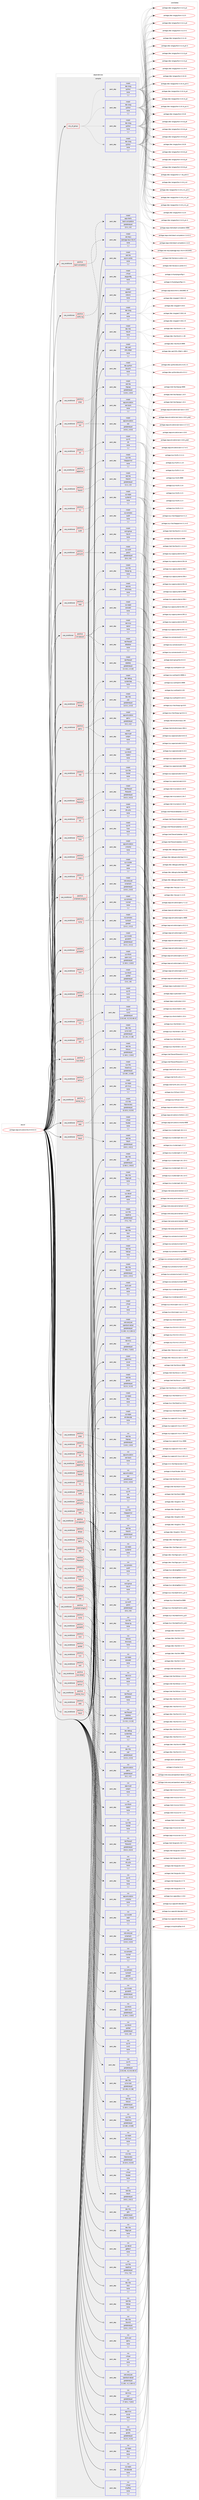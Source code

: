 digraph prolog {

# *************
# Graph options
# *************

newrank=true;
concentrate=true;
compound=true;
graph [rankdir=LR,fontname=Helvetica,fontsize=10,ranksep=1.5];#, ranksep=2.5, nodesep=0.2];
edge  [arrowhead=vee];
node  [fontname=Helvetica,fontsize=10];

# **********
# The ebuild
# **********

subgraph cluster_leftcol {
color=gray;
label=<<i>ebuild</i>>;
id [label="portage://app-emulation/libvirt-9.9.0-r4", color=red, width=4, href="../app-emulation/libvirt-9.9.0-r4.svg"];
}

# ****************
# The dependencies
# ****************

subgraph cluster_midcol {
color=gray;
label=<<i>dependencies</i>>;
subgraph cluster_compile {
fillcolor="#eeeeee";
style=filled;
label=<<i>compile</i>>;
subgraph any3510 {
dependency519992 [label=<<TABLE BORDER="0" CELLBORDER="1" CELLSPACING="0" CELLPADDING="4"><TR><TD CELLPADDING="10">any_of_group</TD></TR></TABLE>>, shape=none, color=red];subgraph pack379292 {
dependency519993 [label=<<TABLE BORDER="0" CELLBORDER="1" CELLSPACING="0" CELLPADDING="4" WIDTH="220"><TR><TD ROWSPAN="6" CELLPADDING="30">pack_dep</TD></TR><TR><TD WIDTH="110">install</TD></TR><TR><TD>dev-lang</TD></TR><TR><TD>python</TD></TR><TR><TD>none</TD></TR><TR><TD>[,,]</TD></TR></TABLE>>, shape=none, color=blue];
}
dependency519992:e -> dependency519993:w [weight=20,style="dotted",arrowhead="oinv"];
subgraph pack379293 {
dependency519994 [label=<<TABLE BORDER="0" CELLBORDER="1" CELLSPACING="0" CELLPADDING="4" WIDTH="220"><TR><TD ROWSPAN="6" CELLPADDING="30">pack_dep</TD></TR><TR><TD WIDTH="110">install</TD></TR><TR><TD>dev-lang</TD></TR><TR><TD>python</TD></TR><TR><TD>none</TD></TR><TR><TD>[,,]</TD></TR></TABLE>>, shape=none, color=blue];
}
dependency519992:e -> dependency519994:w [weight=20,style="dotted",arrowhead="oinv"];
subgraph pack379294 {
dependency519995 [label=<<TABLE BORDER="0" CELLBORDER="1" CELLSPACING="0" CELLPADDING="4" WIDTH="220"><TR><TD ROWSPAN="6" CELLPADDING="30">pack_dep</TD></TR><TR><TD WIDTH="110">install</TD></TR><TR><TD>dev-lang</TD></TR><TR><TD>python</TD></TR><TR><TD>none</TD></TR><TR><TD>[,,]</TD></TR></TABLE>>, shape=none, color=blue];
}
dependency519992:e -> dependency519995:w [weight=20,style="dotted",arrowhead="oinv"];
subgraph pack379295 {
dependency519996 [label=<<TABLE BORDER="0" CELLBORDER="1" CELLSPACING="0" CELLPADDING="4" WIDTH="220"><TR><TD ROWSPAN="6" CELLPADDING="30">pack_dep</TD></TR><TR><TD WIDTH="110">install</TD></TR><TR><TD>dev-lang</TD></TR><TR><TD>python</TD></TR><TR><TD>none</TD></TR><TR><TD>[,,]</TD></TR></TABLE>>, shape=none, color=blue];
}
dependency519992:e -> dependency519996:w [weight=20,style="dotted",arrowhead="oinv"];
}
id:e -> dependency519992:w [weight=20,style="solid",arrowhead="vee"];
subgraph cond136896 {
dependency519997 [label=<<TABLE BORDER="0" CELLBORDER="1" CELLSPACING="0" CELLPADDING="4"><TR><TD ROWSPAN="3" CELLPADDING="10">use_conditional</TD></TR><TR><TD>positive</TD></TR><TR><TD>apparmor</TD></TR></TABLE>>, shape=none, color=red];
subgraph pack379296 {
dependency519998 [label=<<TABLE BORDER="0" CELLBORDER="1" CELLSPACING="0" CELLPADDING="4" WIDTH="220"><TR><TD ROWSPAN="6" CELLPADDING="30">pack_dep</TD></TR><TR><TD WIDTH="110">install</TD></TR><TR><TD>sys-libs</TD></TR><TR><TD>libapparmor</TD></TR><TR><TD>none</TD></TR><TR><TD>[,,]</TD></TR></TABLE>>, shape=none, color=blue];
}
dependency519997:e -> dependency519998:w [weight=20,style="dashed",arrowhead="vee"];
}
id:e -> dependency519997:w [weight=20,style="solid",arrowhead="vee"];
subgraph cond136897 {
dependency519999 [label=<<TABLE BORDER="0" CELLBORDER="1" CELLSPACING="0" CELLPADDING="4"><TR><TD ROWSPAN="3" CELLPADDING="10">use_conditional</TD></TR><TR><TD>positive</TD></TR><TR><TD>audit</TD></TR></TABLE>>, shape=none, color=red];
subgraph pack379297 {
dependency520000 [label=<<TABLE BORDER="0" CELLBORDER="1" CELLSPACING="0" CELLPADDING="4" WIDTH="220"><TR><TD ROWSPAN="6" CELLPADDING="30">pack_dep</TD></TR><TR><TD WIDTH="110">install</TD></TR><TR><TD>sys-process</TD></TR><TR><TD>audit</TD></TR><TR><TD>none</TD></TR><TR><TD>[,,]</TD></TR></TABLE>>, shape=none, color=blue];
}
dependency519999:e -> dependency520000:w [weight=20,style="dashed",arrowhead="vee"];
}
id:e -> dependency519999:w [weight=20,style="solid",arrowhead="vee"];
subgraph cond136898 {
dependency520001 [label=<<TABLE BORDER="0" CELLBORDER="1" CELLSPACING="0" CELLPADDING="4"><TR><TD ROWSPAN="3" CELLPADDING="10">use_conditional</TD></TR><TR><TD>positive</TD></TR><TR><TD>bash-completion</TD></TR></TABLE>>, shape=none, color=red];
subgraph pack379298 {
dependency520002 [label=<<TABLE BORDER="0" CELLBORDER="1" CELLSPACING="0" CELLPADDING="4" WIDTH="220"><TR><TD ROWSPAN="6" CELLPADDING="30">pack_dep</TD></TR><TR><TD WIDTH="110">install</TD></TR><TR><TD>app-shells</TD></TR><TR><TD>bash-completion</TD></TR><TR><TD>greaterequal</TD></TR><TR><TD>[2.0,,,2.0]</TD></TR></TABLE>>, shape=none, color=blue];
}
dependency520001:e -> dependency520002:w [weight=20,style="dashed",arrowhead="vee"];
}
id:e -> dependency520001:w [weight=20,style="solid",arrowhead="vee"];
subgraph cond136899 {
dependency520003 [label=<<TABLE BORDER="0" CELLBORDER="1" CELLSPACING="0" CELLPADDING="4"><TR><TD ROWSPAN="3" CELLPADDING="10">use_conditional</TD></TR><TR><TD>positive</TD></TR><TR><TD>caps</TD></TR></TABLE>>, shape=none, color=red];
subgraph pack379299 {
dependency520004 [label=<<TABLE BORDER="0" CELLBORDER="1" CELLSPACING="0" CELLPADDING="4" WIDTH="220"><TR><TD ROWSPAN="6" CELLPADDING="30">pack_dep</TD></TR><TR><TD WIDTH="110">install</TD></TR><TR><TD>sys-libs</TD></TR><TR><TD>libcap-ng</TD></TR><TR><TD>none</TD></TR><TR><TD>[,,]</TD></TR></TABLE>>, shape=none, color=blue];
}
dependency520003:e -> dependency520004:w [weight=20,style="dashed",arrowhead="vee"];
}
id:e -> dependency520003:w [weight=20,style="solid",arrowhead="vee"];
subgraph cond136900 {
dependency520005 [label=<<TABLE BORDER="0" CELLBORDER="1" CELLSPACING="0" CELLPADDING="4"><TR><TD ROWSPAN="3" CELLPADDING="10">use_conditional</TD></TR><TR><TD>positive</TD></TR><TR><TD>dtrace</TD></TR></TABLE>>, shape=none, color=red];
subgraph pack379300 {
dependency520006 [label=<<TABLE BORDER="0" CELLBORDER="1" CELLSPACING="0" CELLPADDING="4" WIDTH="220"><TR><TD ROWSPAN="6" CELLPADDING="30">pack_dep</TD></TR><TR><TD WIDTH="110">install</TD></TR><TR><TD>dev-debug</TD></TR><TR><TD>systemtap</TD></TR><TR><TD>none</TD></TR><TR><TD>[,,]</TD></TR></TABLE>>, shape=none, color=blue];
}
dependency520005:e -> dependency520006:w [weight=20,style="dashed",arrowhead="vee"];
}
id:e -> dependency520005:w [weight=20,style="solid",arrowhead="vee"];
subgraph cond136901 {
dependency520007 [label=<<TABLE BORDER="0" CELLBORDER="1" CELLSPACING="0" CELLPADDING="4"><TR><TD ROWSPAN="3" CELLPADDING="10">use_conditional</TD></TR><TR><TD>positive</TD></TR><TR><TD>firewalld</TD></TR></TABLE>>, shape=none, color=red];
subgraph pack379301 {
dependency520008 [label=<<TABLE BORDER="0" CELLBORDER="1" CELLSPACING="0" CELLPADDING="4" WIDTH="220"><TR><TD ROWSPAN="6" CELLPADDING="30">pack_dep</TD></TR><TR><TD WIDTH="110">install</TD></TR><TR><TD>net-firewall</TD></TR><TR><TD>firewalld</TD></TR><TR><TD>greaterequal</TD></TR><TR><TD>[0.6.3,,,0.6.3]</TD></TR></TABLE>>, shape=none, color=blue];
}
dependency520007:e -> dependency520008:w [weight=20,style="dashed",arrowhead="vee"];
}
id:e -> dependency520007:w [weight=20,style="solid",arrowhead="vee"];
subgraph cond136902 {
dependency520009 [label=<<TABLE BORDER="0" CELLBORDER="1" CELLSPACING="0" CELLPADDING="4"><TR><TD ROWSPAN="3" CELLPADDING="10">use_conditional</TD></TR><TR><TD>positive</TD></TR><TR><TD>fuse</TD></TR></TABLE>>, shape=none, color=red];
subgraph pack379302 {
dependency520010 [label=<<TABLE BORDER="0" CELLBORDER="1" CELLSPACING="0" CELLPADDING="4" WIDTH="220"><TR><TD ROWSPAN="6" CELLPADDING="30">pack_dep</TD></TR><TR><TD WIDTH="110">install</TD></TR><TR><TD>sys-fs</TD></TR><TR><TD>fuse</TD></TR><TR><TD>none</TD></TR><TR><TD>[,,]</TD></TR></TABLE>>, shape=none, color=blue];
}
dependency520009:e -> dependency520010:w [weight=20,style="dashed",arrowhead="vee"];
}
id:e -> dependency520009:w [weight=20,style="solid",arrowhead="vee"];
subgraph cond136903 {
dependency520011 [label=<<TABLE BORDER="0" CELLBORDER="1" CELLSPACING="0" CELLPADDING="4"><TR><TD ROWSPAN="3" CELLPADDING="10">use_conditional</TD></TR><TR><TD>positive</TD></TR><TR><TD>glusterfs</TD></TR></TABLE>>, shape=none, color=red];
subgraph pack379303 {
dependency520012 [label=<<TABLE BORDER="0" CELLBORDER="1" CELLSPACING="0" CELLPADDING="4" WIDTH="220"><TR><TD ROWSPAN="6" CELLPADDING="30">pack_dep</TD></TR><TR><TD WIDTH="110">install</TD></TR><TR><TD>sys-cluster</TD></TR><TR><TD>glusterfs</TD></TR><TR><TD>greaterequal</TD></TR><TR><TD>[3.4.1,,,3.4.1]</TD></TR></TABLE>>, shape=none, color=blue];
}
dependency520011:e -> dependency520012:w [weight=20,style="dashed",arrowhead="vee"];
}
id:e -> dependency520011:w [weight=20,style="solid",arrowhead="vee"];
subgraph cond136904 {
dependency520013 [label=<<TABLE BORDER="0" CELLBORDER="1" CELLSPACING="0" CELLPADDING="4"><TR><TD ROWSPAN="3" CELLPADDING="10">use_conditional</TD></TR><TR><TD>positive</TD></TR><TR><TD>iscsi</TD></TR></TABLE>>, shape=none, color=red];
subgraph pack379304 {
dependency520014 [label=<<TABLE BORDER="0" CELLBORDER="1" CELLSPACING="0" CELLPADDING="4" WIDTH="220"><TR><TD ROWSPAN="6" CELLPADDING="30">pack_dep</TD></TR><TR><TD WIDTH="110">install</TD></TR><TR><TD>sys-block</TD></TR><TR><TD>open-iscsi</TD></TR><TR><TD>greaterequal</TD></TR><TR><TD>[1.18.0,,,1.18.0]</TD></TR></TABLE>>, shape=none, color=blue];
}
dependency520013:e -> dependency520014:w [weight=20,style="dashed",arrowhead="vee"];
}
id:e -> dependency520013:w [weight=20,style="solid",arrowhead="vee"];
subgraph cond136905 {
dependency520015 [label=<<TABLE BORDER="0" CELLBORDER="1" CELLSPACING="0" CELLPADDING="4"><TR><TD ROWSPAN="3" CELLPADDING="10">use_conditional</TD></TR><TR><TD>positive</TD></TR><TR><TD>iscsi-direct</TD></TR></TABLE>>, shape=none, color=red];
subgraph pack379305 {
dependency520016 [label=<<TABLE BORDER="0" CELLBORDER="1" CELLSPACING="0" CELLPADDING="4" WIDTH="220"><TR><TD ROWSPAN="6" CELLPADDING="30">pack_dep</TD></TR><TR><TD WIDTH="110">install</TD></TR><TR><TD>net-libs</TD></TR><TR><TD>libiscsi</TD></TR><TR><TD>greaterequal</TD></TR><TR><TD>[1.18.0,,,1.18.0]</TD></TR></TABLE>>, shape=none, color=blue];
}
dependency520015:e -> dependency520016:w [weight=20,style="dashed",arrowhead="vee"];
}
id:e -> dependency520015:w [weight=20,style="solid",arrowhead="vee"];
subgraph cond136906 {
dependency520017 [label=<<TABLE BORDER="0" CELLBORDER="1" CELLSPACING="0" CELLPADDING="4"><TR><TD ROWSPAN="3" CELLPADDING="10">use_conditional</TD></TR><TR><TD>positive</TD></TR><TR><TD>kernel_linux</TD></TR></TABLE>>, shape=none, color=red];
subgraph pack379306 {
dependency520018 [label=<<TABLE BORDER="0" CELLBORDER="1" CELLSPACING="0" CELLPADDING="4" WIDTH="220"><TR><TD ROWSPAN="6" CELLPADDING="30">pack_dep</TD></TR><TR><TD WIDTH="110">install</TD></TR><TR><TD>sys-apps</TD></TR><TR><TD>util-linux</TD></TR><TR><TD>none</TD></TR><TR><TD>[,,]</TD></TR></TABLE>>, shape=none, color=blue];
}
dependency520017:e -> dependency520018:w [weight=20,style="dashed",arrowhead="vee"];
}
id:e -> dependency520017:w [weight=20,style="solid",arrowhead="vee"];
subgraph cond136907 {
dependency520019 [label=<<TABLE BORDER="0" CELLBORDER="1" CELLSPACING="0" CELLPADDING="4"><TR><TD ROWSPAN="3" CELLPADDING="10">use_conditional</TD></TR><TR><TD>positive</TD></TR><TR><TD>libssh</TD></TR></TABLE>>, shape=none, color=red];
subgraph pack379307 {
dependency520020 [label=<<TABLE BORDER="0" CELLBORDER="1" CELLSPACING="0" CELLPADDING="4" WIDTH="220"><TR><TD ROWSPAN="6" CELLPADDING="30">pack_dep</TD></TR><TR><TD WIDTH="110">install</TD></TR><TR><TD>net-libs</TD></TR><TR><TD>libssh</TD></TR><TR><TD>greaterequal</TD></TR><TR><TD>[0.8.1,,,0.8.1]</TD></TR></TABLE>>, shape=none, color=blue];
}
dependency520019:e -> dependency520020:w [weight=20,style="dashed",arrowhead="vee"];
}
id:e -> dependency520019:w [weight=20,style="solid",arrowhead="vee"];
subgraph cond136908 {
dependency520021 [label=<<TABLE BORDER="0" CELLBORDER="1" CELLSPACING="0" CELLPADDING="4"><TR><TD ROWSPAN="3" CELLPADDING="10">use_conditional</TD></TR><TR><TD>positive</TD></TR><TR><TD>libssh2</TD></TR></TABLE>>, shape=none, color=red];
subgraph pack379308 {
dependency520022 [label=<<TABLE BORDER="0" CELLBORDER="1" CELLSPACING="0" CELLPADDING="4" WIDTH="220"><TR><TD ROWSPAN="6" CELLPADDING="30">pack_dep</TD></TR><TR><TD WIDTH="110">install</TD></TR><TR><TD>net-libs</TD></TR><TR><TD>libssh2</TD></TR><TR><TD>greaterequal</TD></TR><TR><TD>[1.3,,,1.3]</TD></TR></TABLE>>, shape=none, color=blue];
}
dependency520021:e -> dependency520022:w [weight=20,style="dashed",arrowhead="vee"];
}
id:e -> dependency520021:w [weight=20,style="solid",arrowhead="vee"];
subgraph cond136909 {
dependency520023 [label=<<TABLE BORDER="0" CELLBORDER="1" CELLSPACING="0" CELLPADDING="4"><TR><TD ROWSPAN="3" CELLPADDING="10">use_conditional</TD></TR><TR><TD>positive</TD></TR><TR><TD>lvm</TD></TR></TABLE>>, shape=none, color=red];
subgraph pack379309 {
dependency520024 [label=<<TABLE BORDER="0" CELLBORDER="1" CELLSPACING="0" CELLPADDING="4" WIDTH="220"><TR><TD ROWSPAN="6" CELLPADDING="30">pack_dep</TD></TR><TR><TD WIDTH="110">install</TD></TR><TR><TD>sys-fs</TD></TR><TR><TD>lvm2</TD></TR><TR><TD>greaterequal</TD></TR><TR><TD>[2.02.48,,-r2,2.02.48-r2]</TD></TR></TABLE>>, shape=none, color=blue];
}
dependency520023:e -> dependency520024:w [weight=20,style="dashed",arrowhead="vee"];
}
id:e -> dependency520023:w [weight=20,style="solid",arrowhead="vee"];
subgraph cond136910 {
dependency520025 [label=<<TABLE BORDER="0" CELLBORDER="1" CELLSPACING="0" CELLPADDING="4"><TR><TD ROWSPAN="3" CELLPADDING="10">use_conditional</TD></TR><TR><TD>positive</TD></TR><TR><TD>lxc</TD></TR></TABLE>>, shape=none, color=red];
subgraph pack379310 {
dependency520026 [label=<<TABLE BORDER="0" CELLBORDER="1" CELLSPACING="0" CELLPADDING="4" WIDTH="220"><TR><TD ROWSPAN="6" CELLPADDING="30">pack_dep</TD></TR><TR><TD WIDTH="110">install</TD></TR><TR><TD>sys-apps</TD></TR><TR><TD>systemd</TD></TR><TR><TD>none</TD></TR><TR><TD>[,,]</TD></TR></TABLE>>, shape=none, color=blue];
}
dependency520025:e -> dependency520026:w [weight=20,style="dashed",arrowhead="vee"];
}
id:e -> dependency520025:w [weight=20,style="solid",arrowhead="vee"];
subgraph cond136911 {
dependency520027 [label=<<TABLE BORDER="0" CELLBORDER="1" CELLSPACING="0" CELLPADDING="4"><TR><TD ROWSPAN="3" CELLPADDING="10">use_conditional</TD></TR><TR><TD>positive</TD></TR><TR><TD>nbd</TD></TR></TABLE>>, shape=none, color=red];
subgraph pack379311 {
dependency520028 [label=<<TABLE BORDER="0" CELLBORDER="1" CELLSPACING="0" CELLPADDING="4" WIDTH="220"><TR><TD ROWSPAN="6" CELLPADDING="30">pack_dep</TD></TR><TR><TD WIDTH="110">install</TD></TR><TR><TD>sys-block</TD></TR><TR><TD>nbdkit</TD></TR><TR><TD>none</TD></TR><TR><TD>[,,]</TD></TR></TABLE>>, shape=none, color=blue];
}
dependency520027:e -> dependency520028:w [weight=20,style="dashed",arrowhead="vee"];
subgraph pack379312 {
dependency520029 [label=<<TABLE BORDER="0" CELLBORDER="1" CELLSPACING="0" CELLPADDING="4" WIDTH="220"><TR><TD ROWSPAN="6" CELLPADDING="30">pack_dep</TD></TR><TR><TD WIDTH="110">install</TD></TR><TR><TD>sys-libs</TD></TR><TR><TD>libnbd</TD></TR><TR><TD>none</TD></TR><TR><TD>[,,]</TD></TR></TABLE>>, shape=none, color=blue];
}
dependency520027:e -> dependency520029:w [weight=20,style="dashed",arrowhead="vee"];
}
id:e -> dependency520027:w [weight=20,style="solid",arrowhead="vee"];
subgraph cond136912 {
dependency520030 [label=<<TABLE BORDER="0" CELLBORDER="1" CELLSPACING="0" CELLPADDING="4"><TR><TD ROWSPAN="3" CELLPADDING="10">use_conditional</TD></TR><TR><TD>positive</TD></TR><TR><TD>nfs</TD></TR></TABLE>>, shape=none, color=red];
subgraph pack379313 {
dependency520031 [label=<<TABLE BORDER="0" CELLBORDER="1" CELLSPACING="0" CELLPADDING="4" WIDTH="220"><TR><TD ROWSPAN="6" CELLPADDING="30">pack_dep</TD></TR><TR><TD WIDTH="110">install</TD></TR><TR><TD>net-fs</TD></TR><TR><TD>nfs-utils</TD></TR><TR><TD>none</TD></TR><TR><TD>[,,]</TD></TR></TABLE>>, shape=none, color=blue];
}
dependency520030:e -> dependency520031:w [weight=20,style="dashed",arrowhead="vee"];
}
id:e -> dependency520030:w [weight=20,style="solid",arrowhead="vee"];
subgraph cond136913 {
dependency520032 [label=<<TABLE BORDER="0" CELLBORDER="1" CELLSPACING="0" CELLPADDING="4"><TR><TD ROWSPAN="3" CELLPADDING="10">use_conditional</TD></TR><TR><TD>positive</TD></TR><TR><TD>numa</TD></TR></TABLE>>, shape=none, color=red];
subgraph pack379314 {
dependency520033 [label=<<TABLE BORDER="0" CELLBORDER="1" CELLSPACING="0" CELLPADDING="4" WIDTH="220"><TR><TD ROWSPAN="6" CELLPADDING="30">pack_dep</TD></TR><TR><TD WIDTH="110">install</TD></TR><TR><TD>sys-process</TD></TR><TR><TD>numactl</TD></TR><TR><TD>greater</TD></TR><TR><TD>[2.0.2,,,2.0.2]</TD></TR></TABLE>>, shape=none, color=blue];
}
dependency520032:e -> dependency520033:w [weight=20,style="dashed",arrowhead="vee"];
subgraph pack379315 {
dependency520034 [label=<<TABLE BORDER="0" CELLBORDER="1" CELLSPACING="0" CELLPADDING="4" WIDTH="220"><TR><TD ROWSPAN="6" CELLPADDING="30">pack_dep</TD></TR><TR><TD WIDTH="110">install</TD></TR><TR><TD>sys-process</TD></TR><TR><TD>numad</TD></TR><TR><TD>none</TD></TR><TR><TD>[,,]</TD></TR></TABLE>>, shape=none, color=blue];
}
dependency520032:e -> dependency520034:w [weight=20,style="dashed",arrowhead="vee"];
}
id:e -> dependency520032:w [weight=20,style="solid",arrowhead="vee"];
subgraph cond136914 {
dependency520035 [label=<<TABLE BORDER="0" CELLBORDER="1" CELLSPACING="0" CELLPADDING="4"><TR><TD ROWSPAN="3" CELLPADDING="10">use_conditional</TD></TR><TR><TD>positive</TD></TR><TR><TD>parted</TD></TR></TABLE>>, shape=none, color=red];
subgraph pack379316 {
dependency520036 [label=<<TABLE BORDER="0" CELLBORDER="1" CELLSPACING="0" CELLPADDING="4" WIDTH="220"><TR><TD ROWSPAN="6" CELLPADDING="30">pack_dep</TD></TR><TR><TD WIDTH="110">install</TD></TR><TR><TD>sys-block</TD></TR><TR><TD>parted</TD></TR><TR><TD>greaterequal</TD></TR><TR><TD>[1.8,,,1.8]</TD></TR></TABLE>>, shape=none, color=blue];
}
dependency520035:e -> dependency520036:w [weight=20,style="dashed",arrowhead="vee"];
subgraph pack379317 {
dependency520037 [label=<<TABLE BORDER="0" CELLBORDER="1" CELLSPACING="0" CELLPADDING="4" WIDTH="220"><TR><TD ROWSPAN="6" CELLPADDING="30">pack_dep</TD></TR><TR><TD WIDTH="110">install</TD></TR><TR><TD>sys-fs</TD></TR><TR><TD>lvm2</TD></TR><TR><TD>none</TD></TR><TR><TD>[,,]</TD></TR></TABLE>>, shape=none, color=blue];
}
dependency520035:e -> dependency520037:w [weight=20,style="dashed",arrowhead="vee"];
}
id:e -> dependency520035:w [weight=20,style="solid",arrowhead="vee"];
subgraph cond136915 {
dependency520038 [label=<<TABLE BORDER="0" CELLBORDER="1" CELLSPACING="0" CELLPADDING="4"><TR><TD ROWSPAN="3" CELLPADDING="10">use_conditional</TD></TR><TR><TD>positive</TD></TR><TR><TD>pcap</TD></TR></TABLE>>, shape=none, color=red];
subgraph pack379318 {
dependency520039 [label=<<TABLE BORDER="0" CELLBORDER="1" CELLSPACING="0" CELLPADDING="4" WIDTH="220"><TR><TD ROWSPAN="6" CELLPADDING="30">pack_dep</TD></TR><TR><TD WIDTH="110">install</TD></TR><TR><TD>net-libs</TD></TR><TR><TD>libpcap</TD></TR><TR><TD>greaterequal</TD></TR><TR><TD>[1.8.0,,,1.8.0]</TD></TR></TABLE>>, shape=none, color=blue];
}
dependency520038:e -> dependency520039:w [weight=20,style="dashed",arrowhead="vee"];
}
id:e -> dependency520038:w [weight=20,style="solid",arrowhead="vee"];
subgraph cond136916 {
dependency520040 [label=<<TABLE BORDER="0" CELLBORDER="1" CELLSPACING="0" CELLPADDING="4"><TR><TD ROWSPAN="3" CELLPADDING="10">use_conditional</TD></TR><TR><TD>positive</TD></TR><TR><TD>policykit</TD></TR></TABLE>>, shape=none, color=red];
subgraph pack379319 {
dependency520041 [label=<<TABLE BORDER="0" CELLBORDER="1" CELLSPACING="0" CELLPADDING="4" WIDTH="220"><TR><TD ROWSPAN="6" CELLPADDING="30">pack_dep</TD></TR><TR><TD WIDTH="110">install</TD></TR><TR><TD>acct-group</TD></TR><TR><TD>libvirt</TD></TR><TR><TD>none</TD></TR><TR><TD>[,,]</TD></TR></TABLE>>, shape=none, color=blue];
}
dependency520040:e -> dependency520041:w [weight=20,style="dashed",arrowhead="vee"];
subgraph pack379320 {
dependency520042 [label=<<TABLE BORDER="0" CELLBORDER="1" CELLSPACING="0" CELLPADDING="4" WIDTH="220"><TR><TD ROWSPAN="6" CELLPADDING="30">pack_dep</TD></TR><TR><TD WIDTH="110">install</TD></TR><TR><TD>sys-auth</TD></TR><TR><TD>polkit</TD></TR><TR><TD>greaterequal</TD></TR><TR><TD>[0.9,,,0.9]</TD></TR></TABLE>>, shape=none, color=blue];
}
dependency520040:e -> dependency520042:w [weight=20,style="dashed",arrowhead="vee"];
}
id:e -> dependency520040:w [weight=20,style="solid",arrowhead="vee"];
subgraph cond136917 {
dependency520043 [label=<<TABLE BORDER="0" CELLBORDER="1" CELLSPACING="0" CELLPADDING="4"><TR><TD ROWSPAN="3" CELLPADDING="10">use_conditional</TD></TR><TR><TD>positive</TD></TR><TR><TD>qemu</TD></TR></TABLE>>, shape=none, color=red];
subgraph pack379321 {
dependency520044 [label=<<TABLE BORDER="0" CELLBORDER="1" CELLSPACING="0" CELLPADDING="4" WIDTH="220"><TR><TD ROWSPAN="6" CELLPADDING="30">pack_dep</TD></TR><TR><TD WIDTH="110">install</TD></TR><TR><TD>app-emulation</TD></TR><TR><TD>qemu</TD></TR><TR><TD>greaterequal</TD></TR><TR><TD>[4.2,,,4.2]</TD></TR></TABLE>>, shape=none, color=blue];
}
dependency520043:e -> dependency520044:w [weight=20,style="dashed",arrowhead="vee"];
subgraph pack379322 {
dependency520045 [label=<<TABLE BORDER="0" CELLBORDER="1" CELLSPACING="0" CELLPADDING="4" WIDTH="220"><TR><TD ROWSPAN="6" CELLPADDING="30">pack_dep</TD></TR><TR><TD WIDTH="110">install</TD></TR><TR><TD>app-crypt</TD></TR><TR><TD>swtpm</TD></TR><TR><TD>none</TD></TR><TR><TD>[,,]</TD></TR></TABLE>>, shape=none, color=blue];
}
dependency520043:e -> dependency520045:w [weight=20,style="dashed",arrowhead="vee"];
subgraph pack379323 {
dependency520046 [label=<<TABLE BORDER="0" CELLBORDER="1" CELLSPACING="0" CELLPADDING="4" WIDTH="220"><TR><TD ROWSPAN="6" CELLPADDING="30">pack_dep</TD></TR><TR><TD WIDTH="110">install</TD></TR><TR><TD>dev-libs</TD></TR><TR><TD>yajl</TD></TR><TR><TD>greaterequal</TD></TR><TR><TD>[2.0.3,,,2.0.3]</TD></TR></TABLE>>, shape=none, color=blue];
}
dependency520043:e -> dependency520046:w [weight=20,style="dashed",arrowhead="vee"];
}
id:e -> dependency520043:w [weight=20,style="solid",arrowhead="vee"];
subgraph cond136918 {
dependency520047 [label=<<TABLE BORDER="0" CELLBORDER="1" CELLSPACING="0" CELLPADDING="4"><TR><TD ROWSPAN="3" CELLPADDING="10">use_conditional</TD></TR><TR><TD>positive</TD></TR><TR><TD>rbd</TD></TR></TABLE>>, shape=none, color=red];
subgraph pack379324 {
dependency520048 [label=<<TABLE BORDER="0" CELLBORDER="1" CELLSPACING="0" CELLPADDING="4" WIDTH="220"><TR><TD ROWSPAN="6" CELLPADDING="30">pack_dep</TD></TR><TR><TD WIDTH="110">install</TD></TR><TR><TD>sys-cluster</TD></TR><TR><TD>ceph</TD></TR><TR><TD>none</TD></TR><TR><TD>[,,]</TD></TR></TABLE>>, shape=none, color=blue];
}
dependency520047:e -> dependency520048:w [weight=20,style="dashed",arrowhead="vee"];
}
id:e -> dependency520047:w [weight=20,style="solid",arrowhead="vee"];
subgraph cond136919 {
dependency520049 [label=<<TABLE BORDER="0" CELLBORDER="1" CELLSPACING="0" CELLPADDING="4"><TR><TD ROWSPAN="3" CELLPADDING="10">use_conditional</TD></TR><TR><TD>positive</TD></TR><TR><TD>sasl</TD></TR></TABLE>>, shape=none, color=red];
subgraph pack379325 {
dependency520050 [label=<<TABLE BORDER="0" CELLBORDER="1" CELLSPACING="0" CELLPADDING="4" WIDTH="220"><TR><TD ROWSPAN="6" CELLPADDING="30">pack_dep</TD></TR><TR><TD WIDTH="110">install</TD></TR><TR><TD>dev-libs</TD></TR><TR><TD>cyrus-sasl</TD></TR><TR><TD>greaterequal</TD></TR><TR><TD>[2.1.26,,,2.1.26]</TD></TR></TABLE>>, shape=none, color=blue];
}
dependency520049:e -> dependency520050:w [weight=20,style="dashed",arrowhead="vee"];
}
id:e -> dependency520049:w [weight=20,style="solid",arrowhead="vee"];
subgraph cond136920 {
dependency520051 [label=<<TABLE BORDER="0" CELLBORDER="1" CELLSPACING="0" CELLPADDING="4"><TR><TD ROWSPAN="3" CELLPADDING="10">use_conditional</TD></TR><TR><TD>positive</TD></TR><TR><TD>selinux</TD></TR></TABLE>>, shape=none, color=red];
subgraph pack379326 {
dependency520052 [label=<<TABLE BORDER="0" CELLBORDER="1" CELLSPACING="0" CELLPADDING="4" WIDTH="220"><TR><TD ROWSPAN="6" CELLPADDING="30">pack_dep</TD></TR><TR><TD WIDTH="110">install</TD></TR><TR><TD>sys-libs</TD></TR><TR><TD>libselinux</TD></TR><TR><TD>greaterequal</TD></TR><TR><TD>[2.0.85,,,2.0.85]</TD></TR></TABLE>>, shape=none, color=blue];
}
dependency520051:e -> dependency520052:w [weight=20,style="dashed",arrowhead="vee"];
}
id:e -> dependency520051:w [weight=20,style="solid",arrowhead="vee"];
subgraph cond136921 {
dependency520053 [label=<<TABLE BORDER="0" CELLBORDER="1" CELLSPACING="0" CELLPADDING="4"><TR><TD ROWSPAN="3" CELLPADDING="10">use_conditional</TD></TR><TR><TD>positive</TD></TR><TR><TD>udev</TD></TR></TABLE>>, shape=none, color=red];
subgraph pack379327 {
dependency520054 [label=<<TABLE BORDER="0" CELLBORDER="1" CELLSPACING="0" CELLPADDING="4" WIDTH="220"><TR><TD ROWSPAN="6" CELLPADDING="30">pack_dep</TD></TR><TR><TD WIDTH="110">install</TD></TR><TR><TD>virtual</TD></TR><TR><TD>libudev</TD></TR><TR><TD>none</TD></TR><TR><TD>[,,]</TD></TR></TABLE>>, shape=none, color=blue];
}
dependency520053:e -> dependency520054:w [weight=20,style="dashed",arrowhead="vee"];
subgraph pack379328 {
dependency520055 [label=<<TABLE BORDER="0" CELLBORDER="1" CELLSPACING="0" CELLPADDING="4" WIDTH="220"><TR><TD ROWSPAN="6" CELLPADDING="30">pack_dep</TD></TR><TR><TD WIDTH="110">install</TD></TR><TR><TD>x11-libs</TD></TR><TR><TD>libpciaccess</TD></TR><TR><TD>greaterequal</TD></TR><TR><TD>[0.10.9,,,0.10.9]</TD></TR></TABLE>>, shape=none, color=blue];
}
dependency520053:e -> dependency520055:w [weight=20,style="dashed",arrowhead="vee"];
}
id:e -> dependency520053:w [weight=20,style="solid",arrowhead="vee"];
subgraph cond136922 {
dependency520056 [label=<<TABLE BORDER="0" CELLBORDER="1" CELLSPACING="0" CELLPADDING="4"><TR><TD ROWSPAN="3" CELLPADDING="10">use_conditional</TD></TR><TR><TD>positive</TD></TR><TR><TD>verify-sig</TD></TR></TABLE>>, shape=none, color=red];
subgraph pack379329 {
dependency520057 [label=<<TABLE BORDER="0" CELLBORDER="1" CELLSPACING="0" CELLPADDING="4" WIDTH="220"><TR><TD ROWSPAN="6" CELLPADDING="30">pack_dep</TD></TR><TR><TD WIDTH="110">install</TD></TR><TR><TD>sec-keys</TD></TR><TR><TD>openpgp-keys-libvirt</TD></TR><TR><TD>none</TD></TR><TR><TD>[,,]</TD></TR></TABLE>>, shape=none, color=blue];
}
dependency520056:e -> dependency520057:w [weight=20,style="dashed",arrowhead="vee"];
}
id:e -> dependency520056:w [weight=20,style="solid",arrowhead="vee"];
subgraph cond136923 {
dependency520058 [label=<<TABLE BORDER="0" CELLBORDER="1" CELLSPACING="0" CELLPADDING="4"><TR><TD ROWSPAN="3" CELLPADDING="10">use_conditional</TD></TR><TR><TD>positive</TD></TR><TR><TD>virt-network</TD></TR></TABLE>>, shape=none, color=red];
subgraph pack379330 {
dependency520059 [label=<<TABLE BORDER="0" CELLBORDER="1" CELLSPACING="0" CELLPADDING="4" WIDTH="220"><TR><TD ROWSPAN="6" CELLPADDING="30">pack_dep</TD></TR><TR><TD WIDTH="110">install</TD></TR><TR><TD>net-dns</TD></TR><TR><TD>dnsmasq</TD></TR><TR><TD>none</TD></TR><TR><TD>[,,]</TD></TR></TABLE>>, shape=none, color=blue];
}
dependency520058:e -> dependency520059:w [weight=20,style="dashed",arrowhead="vee"];
subgraph pack379331 {
dependency520060 [label=<<TABLE BORDER="0" CELLBORDER="1" CELLSPACING="0" CELLPADDING="4" WIDTH="220"><TR><TD ROWSPAN="6" CELLPADDING="30">pack_dep</TD></TR><TR><TD WIDTH="110">install</TD></TR><TR><TD>net-firewall</TD></TR><TR><TD>ebtables</TD></TR><TR><TD>none</TD></TR><TR><TD>[,,]</TD></TR></TABLE>>, shape=none, color=blue];
}
dependency520058:e -> dependency520060:w [weight=20,style="dashed",arrowhead="vee"];
subgraph pack379332 {
dependency520061 [label=<<TABLE BORDER="0" CELLBORDER="1" CELLSPACING="0" CELLPADDING="4" WIDTH="220"><TR><TD ROWSPAN="6" CELLPADDING="30">pack_dep</TD></TR><TR><TD WIDTH="110">install</TD></TR><TR><TD>net-firewall</TD></TR><TR><TD>iptables</TD></TR><TR><TD>greaterequal</TD></TR><TR><TD>[1.4.10,,,1.4.10]</TD></TR></TABLE>>, shape=none, color=blue];
}
dependency520058:e -> dependency520061:w [weight=20,style="dashed",arrowhead="vee"];
subgraph pack379333 {
dependency520062 [label=<<TABLE BORDER="0" CELLBORDER="1" CELLSPACING="0" CELLPADDING="4" WIDTH="220"><TR><TD ROWSPAN="6" CELLPADDING="30">pack_dep</TD></TR><TR><TD WIDTH="110">install</TD></TR><TR><TD>net-misc</TD></TR><TR><TD>radvd</TD></TR><TR><TD>none</TD></TR><TR><TD>[,,]</TD></TR></TABLE>>, shape=none, color=blue];
}
dependency520058:e -> dependency520062:w [weight=20,style="dashed",arrowhead="vee"];
subgraph pack379334 {
dependency520063 [label=<<TABLE BORDER="0" CELLBORDER="1" CELLSPACING="0" CELLPADDING="4" WIDTH="220"><TR><TD ROWSPAN="6" CELLPADDING="30">pack_dep</TD></TR><TR><TD WIDTH="110">install</TD></TR><TR><TD>sys-apps</TD></TR><TR><TD>iproute2</TD></TR><TR><TD>none</TD></TR><TR><TD>[,,]</TD></TR></TABLE>>, shape=none, color=blue];
}
dependency520058:e -> dependency520063:w [weight=20,style="dashed",arrowhead="vee"];
}
id:e -> dependency520058:w [weight=20,style="solid",arrowhead="vee"];
subgraph cond136924 {
dependency520064 [label=<<TABLE BORDER="0" CELLBORDER="1" CELLSPACING="0" CELLPADDING="4"><TR><TD ROWSPAN="3" CELLPADDING="10">use_conditional</TD></TR><TR><TD>positive</TD></TR><TR><TD>virtiofsd</TD></TR></TABLE>>, shape=none, color=red];
subgraph pack379335 {
dependency520065 [label=<<TABLE BORDER="0" CELLBORDER="1" CELLSPACING="0" CELLPADDING="4" WIDTH="220"><TR><TD ROWSPAN="6" CELLPADDING="30">pack_dep</TD></TR><TR><TD WIDTH="110">install</TD></TR><TR><TD>app-emulation</TD></TR><TR><TD>virtiofsd</TD></TR><TR><TD>none</TD></TR><TR><TD>[,,]</TD></TR></TABLE>>, shape=none, color=blue];
}
dependency520064:e -> dependency520065:w [weight=20,style="dashed",arrowhead="vee"];
}
id:e -> dependency520064:w [weight=20,style="solid",arrowhead="vee"];
subgraph cond136925 {
dependency520066 [label=<<TABLE BORDER="0" CELLBORDER="1" CELLSPACING="0" CELLPADDING="4"><TR><TD ROWSPAN="3" CELLPADDING="10">use_conditional</TD></TR><TR><TD>positive</TD></TR><TR><TD>wireshark-plugins</TD></TR></TABLE>>, shape=none, color=red];
subgraph pack379336 {
dependency520067 [label=<<TABLE BORDER="0" CELLBORDER="1" CELLSPACING="0" CELLPADDING="4" WIDTH="220"><TR><TD ROWSPAN="6" CELLPADDING="30">pack_dep</TD></TR><TR><TD WIDTH="110">install</TD></TR><TR><TD>net-analyzer</TD></TR><TR><TD>wireshark</TD></TR><TR><TD>greaterequal</TD></TR><TR><TD>[2.6.0,,,2.6.0]</TD></TR></TABLE>>, shape=none, color=blue];
}
dependency520066:e -> dependency520067:w [weight=20,style="dashed",arrowhead="vee"];
}
id:e -> dependency520066:w [weight=20,style="solid",arrowhead="vee"];
subgraph cond136926 {
dependency520068 [label=<<TABLE BORDER="0" CELLBORDER="1" CELLSPACING="0" CELLPADDING="4"><TR><TD ROWSPAN="3" CELLPADDING="10">use_conditional</TD></TR><TR><TD>positive</TD></TR><TR><TD>xen</TD></TR></TABLE>>, shape=none, color=red];
subgraph pack379337 {
dependency520069 [label=<<TABLE BORDER="0" CELLBORDER="1" CELLSPACING="0" CELLPADDING="4" WIDTH="220"><TR><TD ROWSPAN="6" CELLPADDING="30">pack_dep</TD></TR><TR><TD WIDTH="110">install</TD></TR><TR><TD>app-emulation</TD></TR><TR><TD>xen</TD></TR><TR><TD>greaterequal</TD></TR><TR><TD>[4.9.0,,,4.9.0]</TD></TR></TABLE>>, shape=none, color=blue];
}
dependency520068:e -> dependency520069:w [weight=20,style="dashed",arrowhead="vee"];
subgraph pack379338 {
dependency520070 [label=<<TABLE BORDER="0" CELLBORDER="1" CELLSPACING="0" CELLPADDING="4" WIDTH="220"><TR><TD ROWSPAN="6" CELLPADDING="30">pack_dep</TD></TR><TR><TD WIDTH="110">install</TD></TR><TR><TD>app-emulation</TD></TR><TR><TD>xen-tools</TD></TR><TR><TD>none</TD></TR><TR><TD>[,,]</TD></TR></TABLE>>, shape=none, color=blue];
}
dependency520068:e -> dependency520070:w [weight=20,style="dashed",arrowhead="vee"];
}
id:e -> dependency520068:w [weight=20,style="solid",arrowhead="vee"];
subgraph cond136927 {
dependency520071 [label=<<TABLE BORDER="0" CELLBORDER="1" CELLSPACING="0" CELLPADDING="4"><TR><TD ROWSPAN="3" CELLPADDING="10">use_conditional</TD></TR><TR><TD>positive</TD></TR><TR><TD>zfs</TD></TR></TABLE>>, shape=none, color=red];
subgraph pack379339 {
dependency520072 [label=<<TABLE BORDER="0" CELLBORDER="1" CELLSPACING="0" CELLPADDING="4" WIDTH="220"><TR><TD ROWSPAN="6" CELLPADDING="30">pack_dep</TD></TR><TR><TD WIDTH="110">install</TD></TR><TR><TD>sys-fs</TD></TR><TR><TD>zfs</TD></TR><TR><TD>none</TD></TR><TR><TD>[,,]</TD></TR></TABLE>>, shape=none, color=blue];
}
dependency520071:e -> dependency520072:w [weight=20,style="dashed",arrowhead="vee"];
}
id:e -> dependency520071:w [weight=20,style="solid",arrowhead="vee"];
subgraph pack379340 {
dependency520073 [label=<<TABLE BORDER="0" CELLBORDER="1" CELLSPACING="0" CELLPADDING="4" WIDTH="220"><TR><TD ROWSPAN="6" CELLPADDING="30">pack_dep</TD></TR><TR><TD WIDTH="110">install</TD></TR><TR><TD>acct-user</TD></TR><TR><TD>qemu</TD></TR><TR><TD>none</TD></TR><TR><TD>[,,]</TD></TR></TABLE>>, shape=none, color=blue];
}
id:e -> dependency520073:w [weight=20,style="solid",arrowhead="vee"];
subgraph pack379341 {
dependency520074 [label=<<TABLE BORDER="0" CELLBORDER="1" CELLSPACING="0" CELLPADDING="4" WIDTH="220"><TR><TD ROWSPAN="6" CELLPADDING="30">pack_dep</TD></TR><TR><TD WIDTH="110">install</TD></TR><TR><TD>app-misc</TD></TR><TR><TD>scrub</TD></TR><TR><TD>none</TD></TR><TR><TD>[,,]</TD></TR></TABLE>>, shape=none, color=blue];
}
id:e -> dependency520074:w [weight=20,style="solid",arrowhead="vee"];
subgraph pack379342 {
dependency520075 [label=<<TABLE BORDER="0" CELLBORDER="1" CELLSPACING="0" CELLPADDING="4" WIDTH="220"><TR><TD ROWSPAN="6" CELLPADDING="30">pack_dep</TD></TR><TR><TD WIDTH="110">install</TD></TR><TR><TD>app-text</TD></TR><TR><TD>xhtml1</TD></TR><TR><TD>none</TD></TR><TR><TD>[,,]</TD></TR></TABLE>>, shape=none, color=blue];
}
id:e -> dependency520075:w [weight=20,style="solid",arrowhead="vee"];
subgraph pack379343 {
dependency520076 [label=<<TABLE BORDER="0" CELLBORDER="1" CELLSPACING="0" CELLPADDING="4" WIDTH="220"><TR><TD ROWSPAN="6" CELLPADDING="30">pack_dep</TD></TR><TR><TD WIDTH="110">install</TD></TR><TR><TD>dev-lang</TD></TR><TR><TD>perl</TD></TR><TR><TD>none</TD></TR><TR><TD>[,,]</TD></TR></TABLE>>, shape=none, color=blue];
}
id:e -> dependency520076:w [weight=20,style="solid",arrowhead="vee"];
subgraph pack379344 {
dependency520077 [label=<<TABLE BORDER="0" CELLBORDER="1" CELLSPACING="0" CELLPADDING="4" WIDTH="220"><TR><TD ROWSPAN="6" CELLPADDING="30">pack_dep</TD></TR><TR><TD WIDTH="110">install</TD></TR><TR><TD>dev-libs</TD></TR><TR><TD>glib</TD></TR><TR><TD>greaterequal</TD></TR><TR><TD>[2.56.0,,,2.56.0]</TD></TR></TABLE>>, shape=none, color=blue];
}
id:e -> dependency520077:w [weight=20,style="solid",arrowhead="vee"];
subgraph pack379345 {
dependency520078 [label=<<TABLE BORDER="0" CELLBORDER="1" CELLSPACING="0" CELLPADDING="4" WIDTH="220"><TR><TD ROWSPAN="6" CELLPADDING="30">pack_dep</TD></TR><TR><TD WIDTH="110">install</TD></TR><TR><TD>dev-libs</TD></TR><TR><TD>libgcrypt</TD></TR><TR><TD>none</TD></TR><TR><TD>[,,]</TD></TR></TABLE>>, shape=none, color=blue];
}
id:e -> dependency520078:w [weight=20,style="solid",arrowhead="vee"];
subgraph pack379346 {
dependency520079 [label=<<TABLE BORDER="0" CELLBORDER="1" CELLSPACING="0" CELLPADDING="4" WIDTH="220"><TR><TD ROWSPAN="6" CELLPADDING="30">pack_dep</TD></TR><TR><TD WIDTH="110">install</TD></TR><TR><TD>dev-libs</TD></TR><TR><TD>libnl</TD></TR><TR><TD>none</TD></TR><TR><TD>[,,]</TD></TR></TABLE>>, shape=none, color=blue];
}
id:e -> dependency520079:w [weight=20,style="solid",arrowhead="vee"];
subgraph pack379347 {
dependency520080 [label=<<TABLE BORDER="0" CELLBORDER="1" CELLSPACING="0" CELLPADDING="4" WIDTH="220"><TR><TD ROWSPAN="6" CELLPADDING="30">pack_dep</TD></TR><TR><TD WIDTH="110">install</TD></TR><TR><TD>dev-libs</TD></TR><TR><TD>libxml2</TD></TR><TR><TD>greaterequal</TD></TR><TR><TD>[2.9.1,,,2.9.1]</TD></TR></TABLE>>, shape=none, color=blue];
}
id:e -> dependency520080:w [weight=20,style="solid",arrowhead="vee"];
subgraph pack379348 {
dependency520081 [label=<<TABLE BORDER="0" CELLBORDER="1" CELLSPACING="0" CELLPADDING="4" WIDTH="220"><TR><TD ROWSPAN="6" CELLPADDING="30">pack_dep</TD></TR><TR><TD WIDTH="110">install</TD></TR><TR><TD>dev-libs</TD></TR><TR><TD>libxslt</TD></TR><TR><TD>none</TD></TR><TR><TD>[,,]</TD></TR></TABLE>>, shape=none, color=blue];
}
id:e -> dependency520081:w [weight=20,style="solid",arrowhead="vee"];
subgraph pack379349 {
dependency520082 [label=<<TABLE BORDER="0" CELLBORDER="1" CELLSPACING="0" CELLPADDING="4" WIDTH="220"><TR><TD ROWSPAN="6" CELLPADDING="30">pack_dep</TD></TR><TR><TD WIDTH="110">install</TD></TR><TR><TD>dev-perl</TD></TR><TR><TD>XML-XPath</TD></TR><TR><TD>none</TD></TR><TR><TD>[,,]</TD></TR></TABLE>>, shape=none, color=blue];
}
id:e -> dependency520082:w [weight=20,style="solid",arrowhead="vee"];
subgraph pack379350 {
dependency520083 [label=<<TABLE BORDER="0" CELLBORDER="1" CELLSPACING="0" CELLPADDING="4" WIDTH="220"><TR><TD ROWSPAN="6" CELLPADDING="30">pack_dep</TD></TR><TR><TD WIDTH="110">install</TD></TR><TR><TD>dev-python</TD></TR><TR><TD>docutils</TD></TR><TR><TD>none</TD></TR><TR><TD>[,,]</TD></TR></TABLE>>, shape=none, color=blue];
}
id:e -> dependency520083:w [weight=20,style="solid",arrowhead="vee"];
subgraph pack379351 {
dependency520084 [label=<<TABLE BORDER="0" CELLBORDER="1" CELLSPACING="0" CELLPADDING="4" WIDTH="220"><TR><TD ROWSPAN="6" CELLPADDING="30">pack_dep</TD></TR><TR><TD WIDTH="110">install</TD></TR><TR><TD>net-analyzer</TD></TR><TR><TD>openbsd-netcat</TD></TR><TR><TD>greaterequal</TD></TR><TR><TD>[1.105,,-r1,1.105-r1]</TD></TR></TABLE>>, shape=none, color=blue];
}
id:e -> dependency520084:w [weight=20,style="solid",arrowhead="vee"];
subgraph pack379352 {
dependency520085 [label=<<TABLE BORDER="0" CELLBORDER="1" CELLSPACING="0" CELLPADDING="4" WIDTH="220"><TR><TD ROWSPAN="6" CELLPADDING="30">pack_dep</TD></TR><TR><TD WIDTH="110">install</TD></TR><TR><TD>net-libs</TD></TR><TR><TD>gnutls</TD></TR><TR><TD>greaterequal</TD></TR><TR><TD>[3.2.0,,,3.2.0]</TD></TR></TABLE>>, shape=none, color=blue];
}
id:e -> dependency520085:w [weight=20,style="solid",arrowhead="vee"];
subgraph pack379353 {
dependency520086 [label=<<TABLE BORDER="0" CELLBORDER="1" CELLSPACING="0" CELLPADDING="4" WIDTH="220"><TR><TD ROWSPAN="6" CELLPADDING="30">pack_dep</TD></TR><TR><TD WIDTH="110">install</TD></TR><TR><TD>net-libs</TD></TR><TR><TD>libtirpc</TD></TR><TR><TD>none</TD></TR><TR><TD>[,,]</TD></TR></TABLE>>, shape=none, color=blue];
}
id:e -> dependency520086:w [weight=20,style="solid",arrowhead="vee"];
subgraph pack379354 {
dependency520087 [label=<<TABLE BORDER="0" CELLBORDER="1" CELLSPACING="0" CELLPADDING="4" WIDTH="220"><TR><TD ROWSPAN="6" CELLPADDING="30">pack_dep</TD></TR><TR><TD WIDTH="110">install</TD></TR><TR><TD>net-libs</TD></TR><TR><TD>rpcsvc-proto</TD></TR><TR><TD>none</TD></TR><TR><TD>[,,]</TD></TR></TABLE>>, shape=none, color=blue];
}
id:e -> dependency520087:w [weight=20,style="solid",arrowhead="vee"];
subgraph pack379355 {
dependency520088 [label=<<TABLE BORDER="0" CELLBORDER="1" CELLSPACING="0" CELLPADDING="4" WIDTH="220"><TR><TD ROWSPAN="6" CELLPADDING="30">pack_dep</TD></TR><TR><TD WIDTH="110">install</TD></TR><TR><TD>net-misc</TD></TR><TR><TD>curl</TD></TR><TR><TD>greaterequal</TD></TR><TR><TD>[7.18.0,,,7.18.0]</TD></TR></TABLE>>, shape=none, color=blue];
}
id:e -> dependency520088:w [weight=20,style="solid",arrowhead="vee"];
subgraph pack379356 {
dependency520089 [label=<<TABLE BORDER="0" CELLBORDER="1" CELLSPACING="0" CELLPADDING="4" WIDTH="220"><TR><TD ROWSPAN="6" CELLPADDING="30">pack_dep</TD></TR><TR><TD WIDTH="110">install</TD></TR><TR><TD>sys-apps</TD></TR><TR><TD>dbus</TD></TR><TR><TD>none</TD></TR><TR><TD>[,,]</TD></TR></TABLE>>, shape=none, color=blue];
}
id:e -> dependency520089:w [weight=20,style="solid",arrowhead="vee"];
subgraph pack379357 {
dependency520090 [label=<<TABLE BORDER="0" CELLBORDER="1" CELLSPACING="0" CELLPADDING="4" WIDTH="220"><TR><TD ROWSPAN="6" CELLPADDING="30">pack_dep</TD></TR><TR><TD WIDTH="110">install</TD></TR><TR><TD>sys-apps</TD></TR><TR><TD>dmidecode</TD></TR><TR><TD>none</TD></TR><TR><TD>[,,]</TD></TR></TABLE>>, shape=none, color=blue];
}
id:e -> dependency520090:w [weight=20,style="solid",arrowhead="vee"];
subgraph pack379358 {
dependency520091 [label=<<TABLE BORDER="0" CELLBORDER="1" CELLSPACING="0" CELLPADDING="4" WIDTH="220"><TR><TD ROWSPAN="6" CELLPADDING="30">pack_dep</TD></TR><TR><TD WIDTH="110">install</TD></TR><TR><TD>sys-devel</TD></TR><TR><TD>gettext</TD></TR><TR><TD>none</TD></TR><TR><TD>[,,]</TD></TR></TABLE>>, shape=none, color=blue];
}
id:e -> dependency520091:w [weight=20,style="solid",arrowhead="vee"];
subgraph pack379359 {
dependency520092 [label=<<TABLE BORDER="0" CELLBORDER="1" CELLSPACING="0" CELLPADDING="4" WIDTH="220"><TR><TD ROWSPAN="6" CELLPADDING="30">pack_dep</TD></TR><TR><TD WIDTH="110">install</TD></TR><TR><TD>sys-libs</TD></TR><TR><TD>readline</TD></TR><TR><TD>greaterequal</TD></TR><TR><TD>[7.0,,,7.0]</TD></TR></TABLE>>, shape=none, color=blue];
}
id:e -> dependency520092:w [weight=20,style="solid",arrowhead="vee"];
subgraph pack379360 {
dependency520093 [label=<<TABLE BORDER="0" CELLBORDER="1" CELLSPACING="0" CELLPADDING="4" WIDTH="220"><TR><TD ROWSPAN="6" CELLPADDING="30">pack_dep</TD></TR><TR><TD WIDTH="110">install</TD></TR><TR><TD>virtual</TD></TR><TR><TD>acl</TD></TR><TR><TD>none</TD></TR><TR><TD>[,,]</TD></TR></TABLE>>, shape=none, color=blue];
}
id:e -> dependency520093:w [weight=20,style="solid",arrowhead="vee"];
subgraph pack379361 {
dependency520094 [label=<<TABLE BORDER="0" CELLBORDER="1" CELLSPACING="0" CELLPADDING="4" WIDTH="220"><TR><TD ROWSPAN="6" CELLPADDING="30">pack_dep</TD></TR><TR><TD WIDTH="110">install</TD></TR><TR><TD>virtual</TD></TR><TR><TD>pkgconfig</TD></TR><TR><TD>none</TD></TR><TR><TD>[,,]</TD></TR></TABLE>>, shape=none, color=blue];
}
id:e -> dependency520094:w [weight=20,style="solid",arrowhead="vee"];
}
subgraph cluster_compileandrun {
fillcolor="#eeeeee";
style=filled;
label=<<i>compile and run</i>>;
}
subgraph cluster_run {
fillcolor="#eeeeee";
style=filled;
label=<<i>run</i>>;
subgraph cond136928 {
dependency520095 [label=<<TABLE BORDER="0" CELLBORDER="1" CELLSPACING="0" CELLPADDING="4"><TR><TD ROWSPAN="3" CELLPADDING="10">use_conditional</TD></TR><TR><TD>positive</TD></TR><TR><TD>apparmor</TD></TR></TABLE>>, shape=none, color=red];
subgraph pack379362 {
dependency520096 [label=<<TABLE BORDER="0" CELLBORDER="1" CELLSPACING="0" CELLPADDING="4" WIDTH="220"><TR><TD ROWSPAN="6" CELLPADDING="30">pack_dep</TD></TR><TR><TD WIDTH="110">run</TD></TR><TR><TD>sys-libs</TD></TR><TR><TD>libapparmor</TD></TR><TR><TD>none</TD></TR><TR><TD>[,,]</TD></TR></TABLE>>, shape=none, color=blue];
}
dependency520095:e -> dependency520096:w [weight=20,style="dashed",arrowhead="vee"];
}
id:e -> dependency520095:w [weight=20,style="solid",arrowhead="odot"];
subgraph cond136929 {
dependency520097 [label=<<TABLE BORDER="0" CELLBORDER="1" CELLSPACING="0" CELLPADDING="4"><TR><TD ROWSPAN="3" CELLPADDING="10">use_conditional</TD></TR><TR><TD>positive</TD></TR><TR><TD>audit</TD></TR></TABLE>>, shape=none, color=red];
subgraph pack379363 {
dependency520098 [label=<<TABLE BORDER="0" CELLBORDER="1" CELLSPACING="0" CELLPADDING="4" WIDTH="220"><TR><TD ROWSPAN="6" CELLPADDING="30">pack_dep</TD></TR><TR><TD WIDTH="110">run</TD></TR><TR><TD>sys-process</TD></TR><TR><TD>audit</TD></TR><TR><TD>none</TD></TR><TR><TD>[,,]</TD></TR></TABLE>>, shape=none, color=blue];
}
dependency520097:e -> dependency520098:w [weight=20,style="dashed",arrowhead="vee"];
}
id:e -> dependency520097:w [weight=20,style="solid",arrowhead="odot"];
subgraph cond136930 {
dependency520099 [label=<<TABLE BORDER="0" CELLBORDER="1" CELLSPACING="0" CELLPADDING="4"><TR><TD ROWSPAN="3" CELLPADDING="10">use_conditional</TD></TR><TR><TD>positive</TD></TR><TR><TD>caps</TD></TR></TABLE>>, shape=none, color=red];
subgraph pack379364 {
dependency520100 [label=<<TABLE BORDER="0" CELLBORDER="1" CELLSPACING="0" CELLPADDING="4" WIDTH="220"><TR><TD ROWSPAN="6" CELLPADDING="30">pack_dep</TD></TR><TR><TD WIDTH="110">run</TD></TR><TR><TD>sys-libs</TD></TR><TR><TD>libcap-ng</TD></TR><TR><TD>none</TD></TR><TR><TD>[,,]</TD></TR></TABLE>>, shape=none, color=blue];
}
dependency520099:e -> dependency520100:w [weight=20,style="dashed",arrowhead="vee"];
}
id:e -> dependency520099:w [weight=20,style="solid",arrowhead="odot"];
subgraph cond136931 {
dependency520101 [label=<<TABLE BORDER="0" CELLBORDER="1" CELLSPACING="0" CELLPADDING="4"><TR><TD ROWSPAN="3" CELLPADDING="10">use_conditional</TD></TR><TR><TD>positive</TD></TR><TR><TD>dtrace</TD></TR></TABLE>>, shape=none, color=red];
subgraph pack379365 {
dependency520102 [label=<<TABLE BORDER="0" CELLBORDER="1" CELLSPACING="0" CELLPADDING="4" WIDTH="220"><TR><TD ROWSPAN="6" CELLPADDING="30">pack_dep</TD></TR><TR><TD WIDTH="110">run</TD></TR><TR><TD>dev-debug</TD></TR><TR><TD>systemtap</TD></TR><TR><TD>none</TD></TR><TR><TD>[,,]</TD></TR></TABLE>>, shape=none, color=blue];
}
dependency520101:e -> dependency520102:w [weight=20,style="dashed",arrowhead="vee"];
}
id:e -> dependency520101:w [weight=20,style="solid",arrowhead="odot"];
subgraph cond136932 {
dependency520103 [label=<<TABLE BORDER="0" CELLBORDER="1" CELLSPACING="0" CELLPADDING="4"><TR><TD ROWSPAN="3" CELLPADDING="10">use_conditional</TD></TR><TR><TD>positive</TD></TR><TR><TD>firewalld</TD></TR></TABLE>>, shape=none, color=red];
subgraph pack379366 {
dependency520104 [label=<<TABLE BORDER="0" CELLBORDER="1" CELLSPACING="0" CELLPADDING="4" WIDTH="220"><TR><TD ROWSPAN="6" CELLPADDING="30">pack_dep</TD></TR><TR><TD WIDTH="110">run</TD></TR><TR><TD>net-firewall</TD></TR><TR><TD>firewalld</TD></TR><TR><TD>greaterequal</TD></TR><TR><TD>[0.6.3,,,0.6.3]</TD></TR></TABLE>>, shape=none, color=blue];
}
dependency520103:e -> dependency520104:w [weight=20,style="dashed",arrowhead="vee"];
}
id:e -> dependency520103:w [weight=20,style="solid",arrowhead="odot"];
subgraph cond136933 {
dependency520105 [label=<<TABLE BORDER="0" CELLBORDER="1" CELLSPACING="0" CELLPADDING="4"><TR><TD ROWSPAN="3" CELLPADDING="10">use_conditional</TD></TR><TR><TD>positive</TD></TR><TR><TD>fuse</TD></TR></TABLE>>, shape=none, color=red];
subgraph pack379367 {
dependency520106 [label=<<TABLE BORDER="0" CELLBORDER="1" CELLSPACING="0" CELLPADDING="4" WIDTH="220"><TR><TD ROWSPAN="6" CELLPADDING="30">pack_dep</TD></TR><TR><TD WIDTH="110">run</TD></TR><TR><TD>sys-fs</TD></TR><TR><TD>fuse</TD></TR><TR><TD>none</TD></TR><TR><TD>[,,]</TD></TR></TABLE>>, shape=none, color=blue];
}
dependency520105:e -> dependency520106:w [weight=20,style="dashed",arrowhead="vee"];
}
id:e -> dependency520105:w [weight=20,style="solid",arrowhead="odot"];
subgraph cond136934 {
dependency520107 [label=<<TABLE BORDER="0" CELLBORDER="1" CELLSPACING="0" CELLPADDING="4"><TR><TD ROWSPAN="3" CELLPADDING="10">use_conditional</TD></TR><TR><TD>positive</TD></TR><TR><TD>glusterfs</TD></TR></TABLE>>, shape=none, color=red];
subgraph pack379368 {
dependency520108 [label=<<TABLE BORDER="0" CELLBORDER="1" CELLSPACING="0" CELLPADDING="4" WIDTH="220"><TR><TD ROWSPAN="6" CELLPADDING="30">pack_dep</TD></TR><TR><TD WIDTH="110">run</TD></TR><TR><TD>sys-cluster</TD></TR><TR><TD>glusterfs</TD></TR><TR><TD>greaterequal</TD></TR><TR><TD>[3.4.1,,,3.4.1]</TD></TR></TABLE>>, shape=none, color=blue];
}
dependency520107:e -> dependency520108:w [weight=20,style="dashed",arrowhead="vee"];
}
id:e -> dependency520107:w [weight=20,style="solid",arrowhead="odot"];
subgraph cond136935 {
dependency520109 [label=<<TABLE BORDER="0" CELLBORDER="1" CELLSPACING="0" CELLPADDING="4"><TR><TD ROWSPAN="3" CELLPADDING="10">use_conditional</TD></TR><TR><TD>positive</TD></TR><TR><TD>iscsi</TD></TR></TABLE>>, shape=none, color=red];
subgraph pack379369 {
dependency520110 [label=<<TABLE BORDER="0" CELLBORDER="1" CELLSPACING="0" CELLPADDING="4" WIDTH="220"><TR><TD ROWSPAN="6" CELLPADDING="30">pack_dep</TD></TR><TR><TD WIDTH="110">run</TD></TR><TR><TD>sys-block</TD></TR><TR><TD>open-iscsi</TD></TR><TR><TD>greaterequal</TD></TR><TR><TD>[1.18.0,,,1.18.0]</TD></TR></TABLE>>, shape=none, color=blue];
}
dependency520109:e -> dependency520110:w [weight=20,style="dashed",arrowhead="vee"];
}
id:e -> dependency520109:w [weight=20,style="solid",arrowhead="odot"];
subgraph cond136936 {
dependency520111 [label=<<TABLE BORDER="0" CELLBORDER="1" CELLSPACING="0" CELLPADDING="4"><TR><TD ROWSPAN="3" CELLPADDING="10">use_conditional</TD></TR><TR><TD>positive</TD></TR><TR><TD>iscsi-direct</TD></TR></TABLE>>, shape=none, color=red];
subgraph pack379370 {
dependency520112 [label=<<TABLE BORDER="0" CELLBORDER="1" CELLSPACING="0" CELLPADDING="4" WIDTH="220"><TR><TD ROWSPAN="6" CELLPADDING="30">pack_dep</TD></TR><TR><TD WIDTH="110">run</TD></TR><TR><TD>net-libs</TD></TR><TR><TD>libiscsi</TD></TR><TR><TD>greaterequal</TD></TR><TR><TD>[1.18.0,,,1.18.0]</TD></TR></TABLE>>, shape=none, color=blue];
}
dependency520111:e -> dependency520112:w [weight=20,style="dashed",arrowhead="vee"];
}
id:e -> dependency520111:w [weight=20,style="solid",arrowhead="odot"];
subgraph cond136937 {
dependency520113 [label=<<TABLE BORDER="0" CELLBORDER="1" CELLSPACING="0" CELLPADDING="4"><TR><TD ROWSPAN="3" CELLPADDING="10">use_conditional</TD></TR><TR><TD>positive</TD></TR><TR><TD>kernel_linux</TD></TR></TABLE>>, shape=none, color=red];
subgraph pack379371 {
dependency520114 [label=<<TABLE BORDER="0" CELLBORDER="1" CELLSPACING="0" CELLPADDING="4" WIDTH="220"><TR><TD ROWSPAN="6" CELLPADDING="30">pack_dep</TD></TR><TR><TD WIDTH="110">run</TD></TR><TR><TD>sys-apps</TD></TR><TR><TD>util-linux</TD></TR><TR><TD>none</TD></TR><TR><TD>[,,]</TD></TR></TABLE>>, shape=none, color=blue];
}
dependency520113:e -> dependency520114:w [weight=20,style="dashed",arrowhead="vee"];
}
id:e -> dependency520113:w [weight=20,style="solid",arrowhead="odot"];
subgraph cond136938 {
dependency520115 [label=<<TABLE BORDER="0" CELLBORDER="1" CELLSPACING="0" CELLPADDING="4"><TR><TD ROWSPAN="3" CELLPADDING="10">use_conditional</TD></TR><TR><TD>positive</TD></TR><TR><TD>libssh</TD></TR></TABLE>>, shape=none, color=red];
subgraph pack379372 {
dependency520116 [label=<<TABLE BORDER="0" CELLBORDER="1" CELLSPACING="0" CELLPADDING="4" WIDTH="220"><TR><TD ROWSPAN="6" CELLPADDING="30">pack_dep</TD></TR><TR><TD WIDTH="110">run</TD></TR><TR><TD>net-libs</TD></TR><TR><TD>libssh</TD></TR><TR><TD>greaterequal</TD></TR><TR><TD>[0.8.1,,,0.8.1]</TD></TR></TABLE>>, shape=none, color=blue];
}
dependency520115:e -> dependency520116:w [weight=20,style="dashed",arrowhead="vee"];
}
id:e -> dependency520115:w [weight=20,style="solid",arrowhead="odot"];
subgraph cond136939 {
dependency520117 [label=<<TABLE BORDER="0" CELLBORDER="1" CELLSPACING="0" CELLPADDING="4"><TR><TD ROWSPAN="3" CELLPADDING="10">use_conditional</TD></TR><TR><TD>positive</TD></TR><TR><TD>libssh2</TD></TR></TABLE>>, shape=none, color=red];
subgraph pack379373 {
dependency520118 [label=<<TABLE BORDER="0" CELLBORDER="1" CELLSPACING="0" CELLPADDING="4" WIDTH="220"><TR><TD ROWSPAN="6" CELLPADDING="30">pack_dep</TD></TR><TR><TD WIDTH="110">run</TD></TR><TR><TD>net-libs</TD></TR><TR><TD>libssh2</TD></TR><TR><TD>greaterequal</TD></TR><TR><TD>[1.3,,,1.3]</TD></TR></TABLE>>, shape=none, color=blue];
}
dependency520117:e -> dependency520118:w [weight=20,style="dashed",arrowhead="vee"];
}
id:e -> dependency520117:w [weight=20,style="solid",arrowhead="odot"];
subgraph cond136940 {
dependency520119 [label=<<TABLE BORDER="0" CELLBORDER="1" CELLSPACING="0" CELLPADDING="4"><TR><TD ROWSPAN="3" CELLPADDING="10">use_conditional</TD></TR><TR><TD>positive</TD></TR><TR><TD>lvm</TD></TR></TABLE>>, shape=none, color=red];
subgraph pack379374 {
dependency520120 [label=<<TABLE BORDER="0" CELLBORDER="1" CELLSPACING="0" CELLPADDING="4" WIDTH="220"><TR><TD ROWSPAN="6" CELLPADDING="30">pack_dep</TD></TR><TR><TD WIDTH="110">run</TD></TR><TR><TD>sys-fs</TD></TR><TR><TD>lvm2</TD></TR><TR><TD>greaterequal</TD></TR><TR><TD>[2.02.48,,-r2,2.02.48-r2]</TD></TR></TABLE>>, shape=none, color=blue];
}
dependency520119:e -> dependency520120:w [weight=20,style="dashed",arrowhead="vee"];
}
id:e -> dependency520119:w [weight=20,style="solid",arrowhead="odot"];
subgraph cond136941 {
dependency520121 [label=<<TABLE BORDER="0" CELLBORDER="1" CELLSPACING="0" CELLPADDING="4"><TR><TD ROWSPAN="3" CELLPADDING="10">use_conditional</TD></TR><TR><TD>positive</TD></TR><TR><TD>lxc</TD></TR></TABLE>>, shape=none, color=red];
subgraph pack379375 {
dependency520122 [label=<<TABLE BORDER="0" CELLBORDER="1" CELLSPACING="0" CELLPADDING="4" WIDTH="220"><TR><TD ROWSPAN="6" CELLPADDING="30">pack_dep</TD></TR><TR><TD WIDTH="110">run</TD></TR><TR><TD>sys-apps</TD></TR><TR><TD>systemd</TD></TR><TR><TD>none</TD></TR><TR><TD>[,,]</TD></TR></TABLE>>, shape=none, color=blue];
}
dependency520121:e -> dependency520122:w [weight=20,style="dashed",arrowhead="vee"];
}
id:e -> dependency520121:w [weight=20,style="solid",arrowhead="odot"];
subgraph cond136942 {
dependency520123 [label=<<TABLE BORDER="0" CELLBORDER="1" CELLSPACING="0" CELLPADDING="4"><TR><TD ROWSPAN="3" CELLPADDING="10">use_conditional</TD></TR><TR><TD>positive</TD></TR><TR><TD>nbd</TD></TR></TABLE>>, shape=none, color=red];
subgraph pack379376 {
dependency520124 [label=<<TABLE BORDER="0" CELLBORDER="1" CELLSPACING="0" CELLPADDING="4" WIDTH="220"><TR><TD ROWSPAN="6" CELLPADDING="30">pack_dep</TD></TR><TR><TD WIDTH="110">run</TD></TR><TR><TD>sys-block</TD></TR><TR><TD>nbdkit</TD></TR><TR><TD>none</TD></TR><TR><TD>[,,]</TD></TR></TABLE>>, shape=none, color=blue];
}
dependency520123:e -> dependency520124:w [weight=20,style="dashed",arrowhead="vee"];
subgraph pack379377 {
dependency520125 [label=<<TABLE BORDER="0" CELLBORDER="1" CELLSPACING="0" CELLPADDING="4" WIDTH="220"><TR><TD ROWSPAN="6" CELLPADDING="30">pack_dep</TD></TR><TR><TD WIDTH="110">run</TD></TR><TR><TD>sys-libs</TD></TR><TR><TD>libnbd</TD></TR><TR><TD>none</TD></TR><TR><TD>[,,]</TD></TR></TABLE>>, shape=none, color=blue];
}
dependency520123:e -> dependency520125:w [weight=20,style="dashed",arrowhead="vee"];
}
id:e -> dependency520123:w [weight=20,style="solid",arrowhead="odot"];
subgraph cond136943 {
dependency520126 [label=<<TABLE BORDER="0" CELLBORDER="1" CELLSPACING="0" CELLPADDING="4"><TR><TD ROWSPAN="3" CELLPADDING="10">use_conditional</TD></TR><TR><TD>positive</TD></TR><TR><TD>nfs</TD></TR></TABLE>>, shape=none, color=red];
subgraph pack379378 {
dependency520127 [label=<<TABLE BORDER="0" CELLBORDER="1" CELLSPACING="0" CELLPADDING="4" WIDTH="220"><TR><TD ROWSPAN="6" CELLPADDING="30">pack_dep</TD></TR><TR><TD WIDTH="110">run</TD></TR><TR><TD>net-fs</TD></TR><TR><TD>nfs-utils</TD></TR><TR><TD>none</TD></TR><TR><TD>[,,]</TD></TR></TABLE>>, shape=none, color=blue];
}
dependency520126:e -> dependency520127:w [weight=20,style="dashed",arrowhead="vee"];
}
id:e -> dependency520126:w [weight=20,style="solid",arrowhead="odot"];
subgraph cond136944 {
dependency520128 [label=<<TABLE BORDER="0" CELLBORDER="1" CELLSPACING="0" CELLPADDING="4"><TR><TD ROWSPAN="3" CELLPADDING="10">use_conditional</TD></TR><TR><TD>positive</TD></TR><TR><TD>numa</TD></TR></TABLE>>, shape=none, color=red];
subgraph pack379379 {
dependency520129 [label=<<TABLE BORDER="0" CELLBORDER="1" CELLSPACING="0" CELLPADDING="4" WIDTH="220"><TR><TD ROWSPAN="6" CELLPADDING="30">pack_dep</TD></TR><TR><TD WIDTH="110">run</TD></TR><TR><TD>sys-process</TD></TR><TR><TD>numactl</TD></TR><TR><TD>greater</TD></TR><TR><TD>[2.0.2,,,2.0.2]</TD></TR></TABLE>>, shape=none, color=blue];
}
dependency520128:e -> dependency520129:w [weight=20,style="dashed",arrowhead="vee"];
subgraph pack379380 {
dependency520130 [label=<<TABLE BORDER="0" CELLBORDER="1" CELLSPACING="0" CELLPADDING="4" WIDTH="220"><TR><TD ROWSPAN="6" CELLPADDING="30">pack_dep</TD></TR><TR><TD WIDTH="110">run</TD></TR><TR><TD>sys-process</TD></TR><TR><TD>numad</TD></TR><TR><TD>none</TD></TR><TR><TD>[,,]</TD></TR></TABLE>>, shape=none, color=blue];
}
dependency520128:e -> dependency520130:w [weight=20,style="dashed",arrowhead="vee"];
}
id:e -> dependency520128:w [weight=20,style="solid",arrowhead="odot"];
subgraph cond136945 {
dependency520131 [label=<<TABLE BORDER="0" CELLBORDER="1" CELLSPACING="0" CELLPADDING="4"><TR><TD ROWSPAN="3" CELLPADDING="10">use_conditional</TD></TR><TR><TD>positive</TD></TR><TR><TD>parted</TD></TR></TABLE>>, shape=none, color=red];
subgraph pack379381 {
dependency520132 [label=<<TABLE BORDER="0" CELLBORDER="1" CELLSPACING="0" CELLPADDING="4" WIDTH="220"><TR><TD ROWSPAN="6" CELLPADDING="30">pack_dep</TD></TR><TR><TD WIDTH="110">run</TD></TR><TR><TD>sys-block</TD></TR><TR><TD>parted</TD></TR><TR><TD>greaterequal</TD></TR><TR><TD>[1.8,,,1.8]</TD></TR></TABLE>>, shape=none, color=blue];
}
dependency520131:e -> dependency520132:w [weight=20,style="dashed",arrowhead="vee"];
subgraph pack379382 {
dependency520133 [label=<<TABLE BORDER="0" CELLBORDER="1" CELLSPACING="0" CELLPADDING="4" WIDTH="220"><TR><TD ROWSPAN="6" CELLPADDING="30">pack_dep</TD></TR><TR><TD WIDTH="110">run</TD></TR><TR><TD>sys-fs</TD></TR><TR><TD>lvm2</TD></TR><TR><TD>none</TD></TR><TR><TD>[,,]</TD></TR></TABLE>>, shape=none, color=blue];
}
dependency520131:e -> dependency520133:w [weight=20,style="dashed",arrowhead="vee"];
}
id:e -> dependency520131:w [weight=20,style="solid",arrowhead="odot"];
subgraph cond136946 {
dependency520134 [label=<<TABLE BORDER="0" CELLBORDER="1" CELLSPACING="0" CELLPADDING="4"><TR><TD ROWSPAN="3" CELLPADDING="10">use_conditional</TD></TR><TR><TD>positive</TD></TR><TR><TD>pcap</TD></TR></TABLE>>, shape=none, color=red];
subgraph pack379383 {
dependency520135 [label=<<TABLE BORDER="0" CELLBORDER="1" CELLSPACING="0" CELLPADDING="4" WIDTH="220"><TR><TD ROWSPAN="6" CELLPADDING="30">pack_dep</TD></TR><TR><TD WIDTH="110">run</TD></TR><TR><TD>net-libs</TD></TR><TR><TD>libpcap</TD></TR><TR><TD>greaterequal</TD></TR><TR><TD>[1.8.0,,,1.8.0]</TD></TR></TABLE>>, shape=none, color=blue];
}
dependency520134:e -> dependency520135:w [weight=20,style="dashed",arrowhead="vee"];
}
id:e -> dependency520134:w [weight=20,style="solid",arrowhead="odot"];
subgraph cond136947 {
dependency520136 [label=<<TABLE BORDER="0" CELLBORDER="1" CELLSPACING="0" CELLPADDING="4"><TR><TD ROWSPAN="3" CELLPADDING="10">use_conditional</TD></TR><TR><TD>positive</TD></TR><TR><TD>policykit</TD></TR></TABLE>>, shape=none, color=red];
subgraph pack379384 {
dependency520137 [label=<<TABLE BORDER="0" CELLBORDER="1" CELLSPACING="0" CELLPADDING="4" WIDTH="220"><TR><TD ROWSPAN="6" CELLPADDING="30">pack_dep</TD></TR><TR><TD WIDTH="110">run</TD></TR><TR><TD>acct-group</TD></TR><TR><TD>libvirt</TD></TR><TR><TD>none</TD></TR><TR><TD>[,,]</TD></TR></TABLE>>, shape=none, color=blue];
}
dependency520136:e -> dependency520137:w [weight=20,style="dashed",arrowhead="vee"];
subgraph pack379385 {
dependency520138 [label=<<TABLE BORDER="0" CELLBORDER="1" CELLSPACING="0" CELLPADDING="4" WIDTH="220"><TR><TD ROWSPAN="6" CELLPADDING="30">pack_dep</TD></TR><TR><TD WIDTH="110">run</TD></TR><TR><TD>sys-auth</TD></TR><TR><TD>polkit</TD></TR><TR><TD>greaterequal</TD></TR><TR><TD>[0.9,,,0.9]</TD></TR></TABLE>>, shape=none, color=blue];
}
dependency520136:e -> dependency520138:w [weight=20,style="dashed",arrowhead="vee"];
}
id:e -> dependency520136:w [weight=20,style="solid",arrowhead="odot"];
subgraph cond136948 {
dependency520139 [label=<<TABLE BORDER="0" CELLBORDER="1" CELLSPACING="0" CELLPADDING="4"><TR><TD ROWSPAN="3" CELLPADDING="10">use_conditional</TD></TR><TR><TD>positive</TD></TR><TR><TD>qemu</TD></TR></TABLE>>, shape=none, color=red];
subgraph pack379386 {
dependency520140 [label=<<TABLE BORDER="0" CELLBORDER="1" CELLSPACING="0" CELLPADDING="4" WIDTH="220"><TR><TD ROWSPAN="6" CELLPADDING="30">pack_dep</TD></TR><TR><TD WIDTH="110">run</TD></TR><TR><TD>app-emulation</TD></TR><TR><TD>qemu</TD></TR><TR><TD>greaterequal</TD></TR><TR><TD>[4.2,,,4.2]</TD></TR></TABLE>>, shape=none, color=blue];
}
dependency520139:e -> dependency520140:w [weight=20,style="dashed",arrowhead="vee"];
subgraph pack379387 {
dependency520141 [label=<<TABLE BORDER="0" CELLBORDER="1" CELLSPACING="0" CELLPADDING="4" WIDTH="220"><TR><TD ROWSPAN="6" CELLPADDING="30">pack_dep</TD></TR><TR><TD WIDTH="110">run</TD></TR><TR><TD>app-crypt</TD></TR><TR><TD>swtpm</TD></TR><TR><TD>none</TD></TR><TR><TD>[,,]</TD></TR></TABLE>>, shape=none, color=blue];
}
dependency520139:e -> dependency520141:w [weight=20,style="dashed",arrowhead="vee"];
subgraph pack379388 {
dependency520142 [label=<<TABLE BORDER="0" CELLBORDER="1" CELLSPACING="0" CELLPADDING="4" WIDTH="220"><TR><TD ROWSPAN="6" CELLPADDING="30">pack_dep</TD></TR><TR><TD WIDTH="110">run</TD></TR><TR><TD>dev-libs</TD></TR><TR><TD>yajl</TD></TR><TR><TD>greaterequal</TD></TR><TR><TD>[2.0.3,,,2.0.3]</TD></TR></TABLE>>, shape=none, color=blue];
}
dependency520139:e -> dependency520142:w [weight=20,style="dashed",arrowhead="vee"];
}
id:e -> dependency520139:w [weight=20,style="solid",arrowhead="odot"];
subgraph cond136949 {
dependency520143 [label=<<TABLE BORDER="0" CELLBORDER="1" CELLSPACING="0" CELLPADDING="4"><TR><TD ROWSPAN="3" CELLPADDING="10">use_conditional</TD></TR><TR><TD>positive</TD></TR><TR><TD>rbd</TD></TR></TABLE>>, shape=none, color=red];
subgraph pack379389 {
dependency520144 [label=<<TABLE BORDER="0" CELLBORDER="1" CELLSPACING="0" CELLPADDING="4" WIDTH="220"><TR><TD ROWSPAN="6" CELLPADDING="30">pack_dep</TD></TR><TR><TD WIDTH="110">run</TD></TR><TR><TD>sys-cluster</TD></TR><TR><TD>ceph</TD></TR><TR><TD>none</TD></TR><TR><TD>[,,]</TD></TR></TABLE>>, shape=none, color=blue];
}
dependency520143:e -> dependency520144:w [weight=20,style="dashed",arrowhead="vee"];
}
id:e -> dependency520143:w [weight=20,style="solid",arrowhead="odot"];
subgraph cond136950 {
dependency520145 [label=<<TABLE BORDER="0" CELLBORDER="1" CELLSPACING="0" CELLPADDING="4"><TR><TD ROWSPAN="3" CELLPADDING="10">use_conditional</TD></TR><TR><TD>positive</TD></TR><TR><TD>sasl</TD></TR></TABLE>>, shape=none, color=red];
subgraph pack379390 {
dependency520146 [label=<<TABLE BORDER="0" CELLBORDER="1" CELLSPACING="0" CELLPADDING="4" WIDTH="220"><TR><TD ROWSPAN="6" CELLPADDING="30">pack_dep</TD></TR><TR><TD WIDTH="110">run</TD></TR><TR><TD>dev-libs</TD></TR><TR><TD>cyrus-sasl</TD></TR><TR><TD>greaterequal</TD></TR><TR><TD>[2.1.26,,,2.1.26]</TD></TR></TABLE>>, shape=none, color=blue];
}
dependency520145:e -> dependency520146:w [weight=20,style="dashed",arrowhead="vee"];
}
id:e -> dependency520145:w [weight=20,style="solid",arrowhead="odot"];
subgraph cond136951 {
dependency520147 [label=<<TABLE BORDER="0" CELLBORDER="1" CELLSPACING="0" CELLPADDING="4"><TR><TD ROWSPAN="3" CELLPADDING="10">use_conditional</TD></TR><TR><TD>positive</TD></TR><TR><TD>selinux</TD></TR></TABLE>>, shape=none, color=red];
subgraph pack379391 {
dependency520148 [label=<<TABLE BORDER="0" CELLBORDER="1" CELLSPACING="0" CELLPADDING="4" WIDTH="220"><TR><TD ROWSPAN="6" CELLPADDING="30">pack_dep</TD></TR><TR><TD WIDTH="110">run</TD></TR><TR><TD>sys-libs</TD></TR><TR><TD>libselinux</TD></TR><TR><TD>greaterequal</TD></TR><TR><TD>[2.0.85,,,2.0.85]</TD></TR></TABLE>>, shape=none, color=blue];
}
dependency520147:e -> dependency520148:w [weight=20,style="dashed",arrowhead="vee"];
}
id:e -> dependency520147:w [weight=20,style="solid",arrowhead="odot"];
subgraph cond136952 {
dependency520149 [label=<<TABLE BORDER="0" CELLBORDER="1" CELLSPACING="0" CELLPADDING="4"><TR><TD ROWSPAN="3" CELLPADDING="10">use_conditional</TD></TR><TR><TD>positive</TD></TR><TR><TD>udev</TD></TR></TABLE>>, shape=none, color=red];
subgraph pack379392 {
dependency520150 [label=<<TABLE BORDER="0" CELLBORDER="1" CELLSPACING="0" CELLPADDING="4" WIDTH="220"><TR><TD ROWSPAN="6" CELLPADDING="30">pack_dep</TD></TR><TR><TD WIDTH="110">run</TD></TR><TR><TD>virtual</TD></TR><TR><TD>libudev</TD></TR><TR><TD>none</TD></TR><TR><TD>[,,]</TD></TR></TABLE>>, shape=none, color=blue];
}
dependency520149:e -> dependency520150:w [weight=20,style="dashed",arrowhead="vee"];
subgraph pack379393 {
dependency520151 [label=<<TABLE BORDER="0" CELLBORDER="1" CELLSPACING="0" CELLPADDING="4" WIDTH="220"><TR><TD ROWSPAN="6" CELLPADDING="30">pack_dep</TD></TR><TR><TD WIDTH="110">run</TD></TR><TR><TD>x11-libs</TD></TR><TR><TD>libpciaccess</TD></TR><TR><TD>greaterequal</TD></TR><TR><TD>[0.10.9,,,0.10.9]</TD></TR></TABLE>>, shape=none, color=blue];
}
dependency520149:e -> dependency520151:w [weight=20,style="dashed",arrowhead="vee"];
}
id:e -> dependency520149:w [weight=20,style="solid",arrowhead="odot"];
subgraph cond136953 {
dependency520152 [label=<<TABLE BORDER="0" CELLBORDER="1" CELLSPACING="0" CELLPADDING="4"><TR><TD ROWSPAN="3" CELLPADDING="10">use_conditional</TD></TR><TR><TD>positive</TD></TR><TR><TD>virt-network</TD></TR></TABLE>>, shape=none, color=red];
subgraph pack379394 {
dependency520153 [label=<<TABLE BORDER="0" CELLBORDER="1" CELLSPACING="0" CELLPADDING="4" WIDTH="220"><TR><TD ROWSPAN="6" CELLPADDING="30">pack_dep</TD></TR><TR><TD WIDTH="110">run</TD></TR><TR><TD>net-dns</TD></TR><TR><TD>dnsmasq</TD></TR><TR><TD>none</TD></TR><TR><TD>[,,]</TD></TR></TABLE>>, shape=none, color=blue];
}
dependency520152:e -> dependency520153:w [weight=20,style="dashed",arrowhead="vee"];
subgraph pack379395 {
dependency520154 [label=<<TABLE BORDER="0" CELLBORDER="1" CELLSPACING="0" CELLPADDING="4" WIDTH="220"><TR><TD ROWSPAN="6" CELLPADDING="30">pack_dep</TD></TR><TR><TD WIDTH="110">run</TD></TR><TR><TD>net-firewall</TD></TR><TR><TD>ebtables</TD></TR><TR><TD>none</TD></TR><TR><TD>[,,]</TD></TR></TABLE>>, shape=none, color=blue];
}
dependency520152:e -> dependency520154:w [weight=20,style="dashed",arrowhead="vee"];
subgraph pack379396 {
dependency520155 [label=<<TABLE BORDER="0" CELLBORDER="1" CELLSPACING="0" CELLPADDING="4" WIDTH="220"><TR><TD ROWSPAN="6" CELLPADDING="30">pack_dep</TD></TR><TR><TD WIDTH="110">run</TD></TR><TR><TD>net-firewall</TD></TR><TR><TD>iptables</TD></TR><TR><TD>greaterequal</TD></TR><TR><TD>[1.4.10,,,1.4.10]</TD></TR></TABLE>>, shape=none, color=blue];
}
dependency520152:e -> dependency520155:w [weight=20,style="dashed",arrowhead="vee"];
subgraph pack379397 {
dependency520156 [label=<<TABLE BORDER="0" CELLBORDER="1" CELLSPACING="0" CELLPADDING="4" WIDTH="220"><TR><TD ROWSPAN="6" CELLPADDING="30">pack_dep</TD></TR><TR><TD WIDTH="110">run</TD></TR><TR><TD>net-misc</TD></TR><TR><TD>radvd</TD></TR><TR><TD>none</TD></TR><TR><TD>[,,]</TD></TR></TABLE>>, shape=none, color=blue];
}
dependency520152:e -> dependency520156:w [weight=20,style="dashed",arrowhead="vee"];
subgraph pack379398 {
dependency520157 [label=<<TABLE BORDER="0" CELLBORDER="1" CELLSPACING="0" CELLPADDING="4" WIDTH="220"><TR><TD ROWSPAN="6" CELLPADDING="30">pack_dep</TD></TR><TR><TD WIDTH="110">run</TD></TR><TR><TD>sys-apps</TD></TR><TR><TD>iproute2</TD></TR><TR><TD>none</TD></TR><TR><TD>[,,]</TD></TR></TABLE>>, shape=none, color=blue];
}
dependency520152:e -> dependency520157:w [weight=20,style="dashed",arrowhead="vee"];
}
id:e -> dependency520152:w [weight=20,style="solid",arrowhead="odot"];
subgraph cond136954 {
dependency520158 [label=<<TABLE BORDER="0" CELLBORDER="1" CELLSPACING="0" CELLPADDING="4"><TR><TD ROWSPAN="3" CELLPADDING="10">use_conditional</TD></TR><TR><TD>positive</TD></TR><TR><TD>virtiofsd</TD></TR></TABLE>>, shape=none, color=red];
subgraph pack379399 {
dependency520159 [label=<<TABLE BORDER="0" CELLBORDER="1" CELLSPACING="0" CELLPADDING="4" WIDTH="220"><TR><TD ROWSPAN="6" CELLPADDING="30">pack_dep</TD></TR><TR><TD WIDTH="110">run</TD></TR><TR><TD>app-emulation</TD></TR><TR><TD>virtiofsd</TD></TR><TR><TD>none</TD></TR><TR><TD>[,,]</TD></TR></TABLE>>, shape=none, color=blue];
}
dependency520158:e -> dependency520159:w [weight=20,style="dashed",arrowhead="vee"];
}
id:e -> dependency520158:w [weight=20,style="solid",arrowhead="odot"];
subgraph cond136955 {
dependency520160 [label=<<TABLE BORDER="0" CELLBORDER="1" CELLSPACING="0" CELLPADDING="4"><TR><TD ROWSPAN="3" CELLPADDING="10">use_conditional</TD></TR><TR><TD>positive</TD></TR><TR><TD>wireshark-plugins</TD></TR></TABLE>>, shape=none, color=red];
subgraph pack379400 {
dependency520161 [label=<<TABLE BORDER="0" CELLBORDER="1" CELLSPACING="0" CELLPADDING="4" WIDTH="220"><TR><TD ROWSPAN="6" CELLPADDING="30">pack_dep</TD></TR><TR><TD WIDTH="110">run</TD></TR><TR><TD>net-analyzer</TD></TR><TR><TD>wireshark</TD></TR><TR><TD>greaterequal</TD></TR><TR><TD>[2.6.0,,,2.6.0]</TD></TR></TABLE>>, shape=none, color=blue];
}
dependency520160:e -> dependency520161:w [weight=20,style="dashed",arrowhead="vee"];
}
id:e -> dependency520160:w [weight=20,style="solid",arrowhead="odot"];
subgraph cond136956 {
dependency520162 [label=<<TABLE BORDER="0" CELLBORDER="1" CELLSPACING="0" CELLPADDING="4"><TR><TD ROWSPAN="3" CELLPADDING="10">use_conditional</TD></TR><TR><TD>positive</TD></TR><TR><TD>xen</TD></TR></TABLE>>, shape=none, color=red];
subgraph pack379401 {
dependency520163 [label=<<TABLE BORDER="0" CELLBORDER="1" CELLSPACING="0" CELLPADDING="4" WIDTH="220"><TR><TD ROWSPAN="6" CELLPADDING="30">pack_dep</TD></TR><TR><TD WIDTH="110">run</TD></TR><TR><TD>app-emulation</TD></TR><TR><TD>xen</TD></TR><TR><TD>greaterequal</TD></TR><TR><TD>[4.9.0,,,4.9.0]</TD></TR></TABLE>>, shape=none, color=blue];
}
dependency520162:e -> dependency520163:w [weight=20,style="dashed",arrowhead="vee"];
subgraph pack379402 {
dependency520164 [label=<<TABLE BORDER="0" CELLBORDER="1" CELLSPACING="0" CELLPADDING="4" WIDTH="220"><TR><TD ROWSPAN="6" CELLPADDING="30">pack_dep</TD></TR><TR><TD WIDTH="110">run</TD></TR><TR><TD>app-emulation</TD></TR><TR><TD>xen-tools</TD></TR><TR><TD>none</TD></TR><TR><TD>[,,]</TD></TR></TABLE>>, shape=none, color=blue];
}
dependency520162:e -> dependency520164:w [weight=20,style="dashed",arrowhead="vee"];
}
id:e -> dependency520162:w [weight=20,style="solid",arrowhead="odot"];
subgraph cond136957 {
dependency520165 [label=<<TABLE BORDER="0" CELLBORDER="1" CELLSPACING="0" CELLPADDING="4"><TR><TD ROWSPAN="3" CELLPADDING="10">use_conditional</TD></TR><TR><TD>positive</TD></TR><TR><TD>zfs</TD></TR></TABLE>>, shape=none, color=red];
subgraph pack379403 {
dependency520166 [label=<<TABLE BORDER="0" CELLBORDER="1" CELLSPACING="0" CELLPADDING="4" WIDTH="220"><TR><TD ROWSPAN="6" CELLPADDING="30">pack_dep</TD></TR><TR><TD WIDTH="110">run</TD></TR><TR><TD>sys-fs</TD></TR><TR><TD>zfs</TD></TR><TR><TD>none</TD></TR><TR><TD>[,,]</TD></TR></TABLE>>, shape=none, color=blue];
}
dependency520165:e -> dependency520166:w [weight=20,style="dashed",arrowhead="vee"];
}
id:e -> dependency520165:w [weight=20,style="solid",arrowhead="odot"];
subgraph pack379404 {
dependency520167 [label=<<TABLE BORDER="0" CELLBORDER="1" CELLSPACING="0" CELLPADDING="4" WIDTH="220"><TR><TD ROWSPAN="6" CELLPADDING="30">pack_dep</TD></TR><TR><TD WIDTH="110">run</TD></TR><TR><TD>acct-user</TD></TR><TR><TD>qemu</TD></TR><TR><TD>none</TD></TR><TR><TD>[,,]</TD></TR></TABLE>>, shape=none, color=blue];
}
id:e -> dependency520167:w [weight=20,style="solid",arrowhead="odot"];
subgraph pack379405 {
dependency520168 [label=<<TABLE BORDER="0" CELLBORDER="1" CELLSPACING="0" CELLPADDING="4" WIDTH="220"><TR><TD ROWSPAN="6" CELLPADDING="30">pack_dep</TD></TR><TR><TD WIDTH="110">run</TD></TR><TR><TD>app-misc</TD></TR><TR><TD>scrub</TD></TR><TR><TD>none</TD></TR><TR><TD>[,,]</TD></TR></TABLE>>, shape=none, color=blue];
}
id:e -> dependency520168:w [weight=20,style="solid",arrowhead="odot"];
subgraph pack379406 {
dependency520169 [label=<<TABLE BORDER="0" CELLBORDER="1" CELLSPACING="0" CELLPADDING="4" WIDTH="220"><TR><TD ROWSPAN="6" CELLPADDING="30">pack_dep</TD></TR><TR><TD WIDTH="110">run</TD></TR><TR><TD>dev-libs</TD></TR><TR><TD>glib</TD></TR><TR><TD>greaterequal</TD></TR><TR><TD>[2.56.0,,,2.56.0]</TD></TR></TABLE>>, shape=none, color=blue];
}
id:e -> dependency520169:w [weight=20,style="solid",arrowhead="odot"];
subgraph pack379407 {
dependency520170 [label=<<TABLE BORDER="0" CELLBORDER="1" CELLSPACING="0" CELLPADDING="4" WIDTH="220"><TR><TD ROWSPAN="6" CELLPADDING="30">pack_dep</TD></TR><TR><TD WIDTH="110">run</TD></TR><TR><TD>dev-libs</TD></TR><TR><TD>libgcrypt</TD></TR><TR><TD>none</TD></TR><TR><TD>[,,]</TD></TR></TABLE>>, shape=none, color=blue];
}
id:e -> dependency520170:w [weight=20,style="solid",arrowhead="odot"];
subgraph pack379408 {
dependency520171 [label=<<TABLE BORDER="0" CELLBORDER="1" CELLSPACING="0" CELLPADDING="4" WIDTH="220"><TR><TD ROWSPAN="6" CELLPADDING="30">pack_dep</TD></TR><TR><TD WIDTH="110">run</TD></TR><TR><TD>dev-libs</TD></TR><TR><TD>libnl</TD></TR><TR><TD>none</TD></TR><TR><TD>[,,]</TD></TR></TABLE>>, shape=none, color=blue];
}
id:e -> dependency520171:w [weight=20,style="solid",arrowhead="odot"];
subgraph pack379409 {
dependency520172 [label=<<TABLE BORDER="0" CELLBORDER="1" CELLSPACING="0" CELLPADDING="4" WIDTH="220"><TR><TD ROWSPAN="6" CELLPADDING="30">pack_dep</TD></TR><TR><TD WIDTH="110">run</TD></TR><TR><TD>dev-libs</TD></TR><TR><TD>libxml2</TD></TR><TR><TD>greaterequal</TD></TR><TR><TD>[2.9.1,,,2.9.1]</TD></TR></TABLE>>, shape=none, color=blue];
}
id:e -> dependency520172:w [weight=20,style="solid",arrowhead="odot"];
subgraph pack379410 {
dependency520173 [label=<<TABLE BORDER="0" CELLBORDER="1" CELLSPACING="0" CELLPADDING="4" WIDTH="220"><TR><TD ROWSPAN="6" CELLPADDING="30">pack_dep</TD></TR><TR><TD WIDTH="110">run</TD></TR><TR><TD>net-analyzer</TD></TR><TR><TD>openbsd-netcat</TD></TR><TR><TD>greaterequal</TD></TR><TR><TD>[1.105,,-r1,1.105-r1]</TD></TR></TABLE>>, shape=none, color=blue];
}
id:e -> dependency520173:w [weight=20,style="solid",arrowhead="odot"];
subgraph pack379411 {
dependency520174 [label=<<TABLE BORDER="0" CELLBORDER="1" CELLSPACING="0" CELLPADDING="4" WIDTH="220"><TR><TD ROWSPAN="6" CELLPADDING="30">pack_dep</TD></TR><TR><TD WIDTH="110">run</TD></TR><TR><TD>net-libs</TD></TR><TR><TD>gnutls</TD></TR><TR><TD>greaterequal</TD></TR><TR><TD>[3.2.0,,,3.2.0]</TD></TR></TABLE>>, shape=none, color=blue];
}
id:e -> dependency520174:w [weight=20,style="solid",arrowhead="odot"];
subgraph pack379412 {
dependency520175 [label=<<TABLE BORDER="0" CELLBORDER="1" CELLSPACING="0" CELLPADDING="4" WIDTH="220"><TR><TD ROWSPAN="6" CELLPADDING="30">pack_dep</TD></TR><TR><TD WIDTH="110">run</TD></TR><TR><TD>net-libs</TD></TR><TR><TD>libtirpc</TD></TR><TR><TD>none</TD></TR><TR><TD>[,,]</TD></TR></TABLE>>, shape=none, color=blue];
}
id:e -> dependency520175:w [weight=20,style="solid",arrowhead="odot"];
subgraph pack379413 {
dependency520176 [label=<<TABLE BORDER="0" CELLBORDER="1" CELLSPACING="0" CELLPADDING="4" WIDTH="220"><TR><TD ROWSPAN="6" CELLPADDING="30">pack_dep</TD></TR><TR><TD WIDTH="110">run</TD></TR><TR><TD>net-misc</TD></TR><TR><TD>curl</TD></TR><TR><TD>greaterequal</TD></TR><TR><TD>[7.18.0,,,7.18.0]</TD></TR></TABLE>>, shape=none, color=blue];
}
id:e -> dependency520176:w [weight=20,style="solid",arrowhead="odot"];
subgraph pack379414 {
dependency520177 [label=<<TABLE BORDER="0" CELLBORDER="1" CELLSPACING="0" CELLPADDING="4" WIDTH="220"><TR><TD ROWSPAN="6" CELLPADDING="30">pack_dep</TD></TR><TR><TD WIDTH="110">run</TD></TR><TR><TD>sys-apps</TD></TR><TR><TD>dbus</TD></TR><TR><TD>none</TD></TR><TR><TD>[,,]</TD></TR></TABLE>>, shape=none, color=blue];
}
id:e -> dependency520177:w [weight=20,style="solid",arrowhead="odot"];
subgraph pack379415 {
dependency520178 [label=<<TABLE BORDER="0" CELLBORDER="1" CELLSPACING="0" CELLPADDING="4" WIDTH="220"><TR><TD ROWSPAN="6" CELLPADDING="30">pack_dep</TD></TR><TR><TD WIDTH="110">run</TD></TR><TR><TD>sys-apps</TD></TR><TR><TD>dmidecode</TD></TR><TR><TD>none</TD></TR><TR><TD>[,,]</TD></TR></TABLE>>, shape=none, color=blue];
}
id:e -> dependency520178:w [weight=20,style="solid",arrowhead="odot"];
subgraph pack379416 {
dependency520179 [label=<<TABLE BORDER="0" CELLBORDER="1" CELLSPACING="0" CELLPADDING="4" WIDTH="220"><TR><TD ROWSPAN="6" CELLPADDING="30">pack_dep</TD></TR><TR><TD WIDTH="110">run</TD></TR><TR><TD>sys-devel</TD></TR><TR><TD>gettext</TD></TR><TR><TD>none</TD></TR><TR><TD>[,,]</TD></TR></TABLE>>, shape=none, color=blue];
}
id:e -> dependency520179:w [weight=20,style="solid",arrowhead="odot"];
subgraph pack379417 {
dependency520180 [label=<<TABLE BORDER="0" CELLBORDER="1" CELLSPACING="0" CELLPADDING="4" WIDTH="220"><TR><TD ROWSPAN="6" CELLPADDING="30">pack_dep</TD></TR><TR><TD WIDTH="110">run</TD></TR><TR><TD>sys-libs</TD></TR><TR><TD>readline</TD></TR><TR><TD>greaterequal</TD></TR><TR><TD>[7.0,,,7.0]</TD></TR></TABLE>>, shape=none, color=blue];
}
id:e -> dependency520180:w [weight=20,style="solid",arrowhead="odot"];
subgraph pack379418 {
dependency520181 [label=<<TABLE BORDER="0" CELLBORDER="1" CELLSPACING="0" CELLPADDING="4" WIDTH="220"><TR><TD ROWSPAN="6" CELLPADDING="30">pack_dep</TD></TR><TR><TD WIDTH="110">run</TD></TR><TR><TD>virtual</TD></TR><TR><TD>acl</TD></TR><TR><TD>none</TD></TR><TR><TD>[,,]</TD></TR></TABLE>>, shape=none, color=blue];
}
id:e -> dependency520181:w [weight=20,style="solid",arrowhead="odot"];
subgraph pack379419 {
dependency520182 [label=<<TABLE BORDER="0" CELLBORDER="1" CELLSPACING="0" CELLPADDING="4" WIDTH="220"><TR><TD ROWSPAN="6" CELLPADDING="30">pack_dep</TD></TR><TR><TD WIDTH="110">run</TD></TR><TR><TD>virtual</TD></TR><TR><TD>tmpfiles</TD></TR><TR><TD>none</TD></TR><TR><TD>[,,]</TD></TR></TABLE>>, shape=none, color=blue];
}
id:e -> dependency520182:w [weight=20,style="solid",arrowhead="odot"];
}
}

# **************
# The candidates
# **************

subgraph cluster_choices {
rank=same;
color=gray;
label=<<i>candidates</i>>;

subgraph choice379292 {
color=black;
nodesep=1;
choice10010111845108971101034711212111610411111045514649514648951149950 [label="portage://dev-lang/python-3.13.0_rc2", color=red, width=4,href="../dev-lang/python-3.13.0_rc2.svg"];
choice1001011184510897110103471121211161041111104551464951464895114994995112514511449 [label="portage://dev-lang/python-3.13.0_rc1_p3-r1", color=red, width=4,href="../dev-lang/python-3.13.0_rc1_p3-r1.svg"];
choice100101118451089711010347112121116104111110455146495146489511499499511251 [label="portage://dev-lang/python-3.13.0_rc1_p3", color=red, width=4,href="../dev-lang/python-3.13.0_rc1_p3.svg"];
choice100101118451089711010347112121116104111110455146495146489511499499511250 [label="portage://dev-lang/python-3.13.0_rc1_p2", color=red, width=4,href="../dev-lang/python-3.13.0_rc1_p2.svg"];
choice10010111845108971101034711212111610411111045514649504654 [label="portage://dev-lang/python-3.12.6", color=red, width=4,href="../dev-lang/python-3.12.6.svg"];
choice1001011184510897110103471121211161041111104551464950465395112494511449 [label="portage://dev-lang/python-3.12.5_p1-r1", color=red, width=4,href="../dev-lang/python-3.12.5_p1-r1.svg"];
choice100101118451089711010347112121116104111110455146495046539511249 [label="portage://dev-lang/python-3.12.5_p1", color=red, width=4,href="../dev-lang/python-3.12.5_p1.svg"];
choice10010111845108971101034711212111610411111045514649504653 [label="portage://dev-lang/python-3.12.5", color=red, width=4,href="../dev-lang/python-3.12.5.svg"];
choice100101118451089711010347112121116104111110455146495046529511251 [label="portage://dev-lang/python-3.12.4_p3", color=red, width=4,href="../dev-lang/python-3.12.4_p3.svg"];
choice100101118451089711010347112121116104111110455146495046514511449 [label="portage://dev-lang/python-3.12.3-r1", color=red, width=4,href="../dev-lang/python-3.12.3-r1.svg"];
choice1001011184510897110103471121211161041111104551464949464948 [label="portage://dev-lang/python-3.11.10", color=red, width=4,href="../dev-lang/python-3.11.10.svg"];
choice1001011184510897110103471121211161041111104551464949465795112504511449 [label="portage://dev-lang/python-3.11.9_p2-r1", color=red, width=4,href="../dev-lang/python-3.11.9_p2-r1.svg"];
choice100101118451089711010347112121116104111110455146494946579511250 [label="portage://dev-lang/python-3.11.9_p2", color=red, width=4,href="../dev-lang/python-3.11.9_p2.svg"];
choice100101118451089711010347112121116104111110455146494946579511249 [label="portage://dev-lang/python-3.11.9_p1", color=red, width=4,href="../dev-lang/python-3.11.9_p1.svg"];
choice100101118451089711010347112121116104111110455146494946574511449 [label="portage://dev-lang/python-3.11.9-r1", color=red, width=4,href="../dev-lang/python-3.11.9-r1.svg"];
choice1001011184510897110103471121211161041111104551464948464953 [label="portage://dev-lang/python-3.10.15", color=red, width=4,href="../dev-lang/python-3.10.15.svg"];
choice100101118451089711010347112121116104111110455146494846495295112514511449 [label="portage://dev-lang/python-3.10.14_p3-r1", color=red, width=4,href="../dev-lang/python-3.10.14_p3-r1.svg"];
choice10010111845108971101034711212111610411111045514649484649529511251 [label="portage://dev-lang/python-3.10.14_p3", color=red, width=4,href="../dev-lang/python-3.10.14_p3.svg"];
choice10010111845108971101034711212111610411111045514649484649529511250 [label="portage://dev-lang/python-3.10.14_p2", color=red, width=4,href="../dev-lang/python-3.10.14_p2.svg"];
choice100101118451089711010347112121116104111110455146494846495295112494511449 [label="portage://dev-lang/python-3.10.14_p1-r1", color=red, width=4,href="../dev-lang/python-3.10.14_p1-r1.svg"];
choice10010111845108971101034711212111610411111045514657465048 [label="portage://dev-lang/python-3.9.20", color=red, width=4,href="../dev-lang/python-3.9.20.svg"];
choice100101118451089711010347112121116104111110455146574649579511253 [label="portage://dev-lang/python-3.9.19_p5", color=red, width=4,href="../dev-lang/python-3.9.19_p5.svg"];
choice100101118451089711010347112121116104111110455146574649579511252 [label="portage://dev-lang/python-3.9.19_p4", color=red, width=4,href="../dev-lang/python-3.9.19_p4.svg"];
choice100101118451089711010347112121116104111110455146574649579511251 [label="portage://dev-lang/python-3.9.19_p3", color=red, width=4,href="../dev-lang/python-3.9.19_p3.svg"];
choice10010111845108971101034711212111610411111045514656465048 [label="portage://dev-lang/python-3.8.20", color=red, width=4,href="../dev-lang/python-3.8.20.svg"];
choice100101118451089711010347112121116104111110455146564649579511252 [label="portage://dev-lang/python-3.8.19_p4", color=red, width=4,href="../dev-lang/python-3.8.19_p4.svg"];
choice100101118451089711010347112121116104111110455146564649579511251 [label="portage://dev-lang/python-3.8.19_p3", color=red, width=4,href="../dev-lang/python-3.8.19_p3.svg"];
choice100101118451089711010347112121116104111110455146564649579511250 [label="portage://dev-lang/python-3.8.19_p2", color=red, width=4,href="../dev-lang/python-3.8.19_p2.svg"];
choice100101118451089711010347112121116104111110455046554649569511249544511450 [label="portage://dev-lang/python-2.7.18_p16-r2", color=red, width=4,href="../dev-lang/python-2.7.18_p16-r2.svg"];
dependency519993:e -> choice10010111845108971101034711212111610411111045514649514648951149950:w [style=dotted,weight="100"];
dependency519993:e -> choice1001011184510897110103471121211161041111104551464951464895114994995112514511449:w [style=dotted,weight="100"];
dependency519993:e -> choice100101118451089711010347112121116104111110455146495146489511499499511251:w [style=dotted,weight="100"];
dependency519993:e -> choice100101118451089711010347112121116104111110455146495146489511499499511250:w [style=dotted,weight="100"];
dependency519993:e -> choice10010111845108971101034711212111610411111045514649504654:w [style=dotted,weight="100"];
dependency519993:e -> choice1001011184510897110103471121211161041111104551464950465395112494511449:w [style=dotted,weight="100"];
dependency519993:e -> choice100101118451089711010347112121116104111110455146495046539511249:w [style=dotted,weight="100"];
dependency519993:e -> choice10010111845108971101034711212111610411111045514649504653:w [style=dotted,weight="100"];
dependency519993:e -> choice100101118451089711010347112121116104111110455146495046529511251:w [style=dotted,weight="100"];
dependency519993:e -> choice100101118451089711010347112121116104111110455146495046514511449:w [style=dotted,weight="100"];
dependency519993:e -> choice1001011184510897110103471121211161041111104551464949464948:w [style=dotted,weight="100"];
dependency519993:e -> choice1001011184510897110103471121211161041111104551464949465795112504511449:w [style=dotted,weight="100"];
dependency519993:e -> choice100101118451089711010347112121116104111110455146494946579511250:w [style=dotted,weight="100"];
dependency519993:e -> choice100101118451089711010347112121116104111110455146494946579511249:w [style=dotted,weight="100"];
dependency519993:e -> choice100101118451089711010347112121116104111110455146494946574511449:w [style=dotted,weight="100"];
dependency519993:e -> choice1001011184510897110103471121211161041111104551464948464953:w [style=dotted,weight="100"];
dependency519993:e -> choice100101118451089711010347112121116104111110455146494846495295112514511449:w [style=dotted,weight="100"];
dependency519993:e -> choice10010111845108971101034711212111610411111045514649484649529511251:w [style=dotted,weight="100"];
dependency519993:e -> choice10010111845108971101034711212111610411111045514649484649529511250:w [style=dotted,weight="100"];
dependency519993:e -> choice100101118451089711010347112121116104111110455146494846495295112494511449:w [style=dotted,weight="100"];
dependency519993:e -> choice10010111845108971101034711212111610411111045514657465048:w [style=dotted,weight="100"];
dependency519993:e -> choice100101118451089711010347112121116104111110455146574649579511253:w [style=dotted,weight="100"];
dependency519993:e -> choice100101118451089711010347112121116104111110455146574649579511252:w [style=dotted,weight="100"];
dependency519993:e -> choice100101118451089711010347112121116104111110455146574649579511251:w [style=dotted,weight="100"];
dependency519993:e -> choice10010111845108971101034711212111610411111045514656465048:w [style=dotted,weight="100"];
dependency519993:e -> choice100101118451089711010347112121116104111110455146564649579511252:w [style=dotted,weight="100"];
dependency519993:e -> choice100101118451089711010347112121116104111110455146564649579511251:w [style=dotted,weight="100"];
dependency519993:e -> choice100101118451089711010347112121116104111110455146564649579511250:w [style=dotted,weight="100"];
dependency519993:e -> choice100101118451089711010347112121116104111110455046554649569511249544511450:w [style=dotted,weight="100"];
}
subgraph choice379293 {
color=black;
nodesep=1;
choice10010111845108971101034711212111610411111045514649514648951149950 [label="portage://dev-lang/python-3.13.0_rc2", color=red, width=4,href="../dev-lang/python-3.13.0_rc2.svg"];
choice1001011184510897110103471121211161041111104551464951464895114994995112514511449 [label="portage://dev-lang/python-3.13.0_rc1_p3-r1", color=red, width=4,href="../dev-lang/python-3.13.0_rc1_p3-r1.svg"];
choice100101118451089711010347112121116104111110455146495146489511499499511251 [label="portage://dev-lang/python-3.13.0_rc1_p3", color=red, width=4,href="../dev-lang/python-3.13.0_rc1_p3.svg"];
choice100101118451089711010347112121116104111110455146495146489511499499511250 [label="portage://dev-lang/python-3.13.0_rc1_p2", color=red, width=4,href="../dev-lang/python-3.13.0_rc1_p2.svg"];
choice10010111845108971101034711212111610411111045514649504654 [label="portage://dev-lang/python-3.12.6", color=red, width=4,href="../dev-lang/python-3.12.6.svg"];
choice1001011184510897110103471121211161041111104551464950465395112494511449 [label="portage://dev-lang/python-3.12.5_p1-r1", color=red, width=4,href="../dev-lang/python-3.12.5_p1-r1.svg"];
choice100101118451089711010347112121116104111110455146495046539511249 [label="portage://dev-lang/python-3.12.5_p1", color=red, width=4,href="../dev-lang/python-3.12.5_p1.svg"];
choice10010111845108971101034711212111610411111045514649504653 [label="portage://dev-lang/python-3.12.5", color=red, width=4,href="../dev-lang/python-3.12.5.svg"];
choice100101118451089711010347112121116104111110455146495046529511251 [label="portage://dev-lang/python-3.12.4_p3", color=red, width=4,href="../dev-lang/python-3.12.4_p3.svg"];
choice100101118451089711010347112121116104111110455146495046514511449 [label="portage://dev-lang/python-3.12.3-r1", color=red, width=4,href="../dev-lang/python-3.12.3-r1.svg"];
choice1001011184510897110103471121211161041111104551464949464948 [label="portage://dev-lang/python-3.11.10", color=red, width=4,href="../dev-lang/python-3.11.10.svg"];
choice1001011184510897110103471121211161041111104551464949465795112504511449 [label="portage://dev-lang/python-3.11.9_p2-r1", color=red, width=4,href="../dev-lang/python-3.11.9_p2-r1.svg"];
choice100101118451089711010347112121116104111110455146494946579511250 [label="portage://dev-lang/python-3.11.9_p2", color=red, width=4,href="../dev-lang/python-3.11.9_p2.svg"];
choice100101118451089711010347112121116104111110455146494946579511249 [label="portage://dev-lang/python-3.11.9_p1", color=red, width=4,href="../dev-lang/python-3.11.9_p1.svg"];
choice100101118451089711010347112121116104111110455146494946574511449 [label="portage://dev-lang/python-3.11.9-r1", color=red, width=4,href="../dev-lang/python-3.11.9-r1.svg"];
choice1001011184510897110103471121211161041111104551464948464953 [label="portage://dev-lang/python-3.10.15", color=red, width=4,href="../dev-lang/python-3.10.15.svg"];
choice100101118451089711010347112121116104111110455146494846495295112514511449 [label="portage://dev-lang/python-3.10.14_p3-r1", color=red, width=4,href="../dev-lang/python-3.10.14_p3-r1.svg"];
choice10010111845108971101034711212111610411111045514649484649529511251 [label="portage://dev-lang/python-3.10.14_p3", color=red, width=4,href="../dev-lang/python-3.10.14_p3.svg"];
choice10010111845108971101034711212111610411111045514649484649529511250 [label="portage://dev-lang/python-3.10.14_p2", color=red, width=4,href="../dev-lang/python-3.10.14_p2.svg"];
choice100101118451089711010347112121116104111110455146494846495295112494511449 [label="portage://dev-lang/python-3.10.14_p1-r1", color=red, width=4,href="../dev-lang/python-3.10.14_p1-r1.svg"];
choice10010111845108971101034711212111610411111045514657465048 [label="portage://dev-lang/python-3.9.20", color=red, width=4,href="../dev-lang/python-3.9.20.svg"];
choice100101118451089711010347112121116104111110455146574649579511253 [label="portage://dev-lang/python-3.9.19_p5", color=red, width=4,href="../dev-lang/python-3.9.19_p5.svg"];
choice100101118451089711010347112121116104111110455146574649579511252 [label="portage://dev-lang/python-3.9.19_p4", color=red, width=4,href="../dev-lang/python-3.9.19_p4.svg"];
choice100101118451089711010347112121116104111110455146574649579511251 [label="portage://dev-lang/python-3.9.19_p3", color=red, width=4,href="../dev-lang/python-3.9.19_p3.svg"];
choice10010111845108971101034711212111610411111045514656465048 [label="portage://dev-lang/python-3.8.20", color=red, width=4,href="../dev-lang/python-3.8.20.svg"];
choice100101118451089711010347112121116104111110455146564649579511252 [label="portage://dev-lang/python-3.8.19_p4", color=red, width=4,href="../dev-lang/python-3.8.19_p4.svg"];
choice100101118451089711010347112121116104111110455146564649579511251 [label="portage://dev-lang/python-3.8.19_p3", color=red, width=4,href="../dev-lang/python-3.8.19_p3.svg"];
choice100101118451089711010347112121116104111110455146564649579511250 [label="portage://dev-lang/python-3.8.19_p2", color=red, width=4,href="../dev-lang/python-3.8.19_p2.svg"];
choice100101118451089711010347112121116104111110455046554649569511249544511450 [label="portage://dev-lang/python-2.7.18_p16-r2", color=red, width=4,href="../dev-lang/python-2.7.18_p16-r2.svg"];
dependency519994:e -> choice10010111845108971101034711212111610411111045514649514648951149950:w [style=dotted,weight="100"];
dependency519994:e -> choice1001011184510897110103471121211161041111104551464951464895114994995112514511449:w [style=dotted,weight="100"];
dependency519994:e -> choice100101118451089711010347112121116104111110455146495146489511499499511251:w [style=dotted,weight="100"];
dependency519994:e -> choice100101118451089711010347112121116104111110455146495146489511499499511250:w [style=dotted,weight="100"];
dependency519994:e -> choice10010111845108971101034711212111610411111045514649504654:w [style=dotted,weight="100"];
dependency519994:e -> choice1001011184510897110103471121211161041111104551464950465395112494511449:w [style=dotted,weight="100"];
dependency519994:e -> choice100101118451089711010347112121116104111110455146495046539511249:w [style=dotted,weight="100"];
dependency519994:e -> choice10010111845108971101034711212111610411111045514649504653:w [style=dotted,weight="100"];
dependency519994:e -> choice100101118451089711010347112121116104111110455146495046529511251:w [style=dotted,weight="100"];
dependency519994:e -> choice100101118451089711010347112121116104111110455146495046514511449:w [style=dotted,weight="100"];
dependency519994:e -> choice1001011184510897110103471121211161041111104551464949464948:w [style=dotted,weight="100"];
dependency519994:e -> choice1001011184510897110103471121211161041111104551464949465795112504511449:w [style=dotted,weight="100"];
dependency519994:e -> choice100101118451089711010347112121116104111110455146494946579511250:w [style=dotted,weight="100"];
dependency519994:e -> choice100101118451089711010347112121116104111110455146494946579511249:w [style=dotted,weight="100"];
dependency519994:e -> choice100101118451089711010347112121116104111110455146494946574511449:w [style=dotted,weight="100"];
dependency519994:e -> choice1001011184510897110103471121211161041111104551464948464953:w [style=dotted,weight="100"];
dependency519994:e -> choice100101118451089711010347112121116104111110455146494846495295112514511449:w [style=dotted,weight="100"];
dependency519994:e -> choice10010111845108971101034711212111610411111045514649484649529511251:w [style=dotted,weight="100"];
dependency519994:e -> choice10010111845108971101034711212111610411111045514649484649529511250:w [style=dotted,weight="100"];
dependency519994:e -> choice100101118451089711010347112121116104111110455146494846495295112494511449:w [style=dotted,weight="100"];
dependency519994:e -> choice10010111845108971101034711212111610411111045514657465048:w [style=dotted,weight="100"];
dependency519994:e -> choice100101118451089711010347112121116104111110455146574649579511253:w [style=dotted,weight="100"];
dependency519994:e -> choice100101118451089711010347112121116104111110455146574649579511252:w [style=dotted,weight="100"];
dependency519994:e -> choice100101118451089711010347112121116104111110455146574649579511251:w [style=dotted,weight="100"];
dependency519994:e -> choice10010111845108971101034711212111610411111045514656465048:w [style=dotted,weight="100"];
dependency519994:e -> choice100101118451089711010347112121116104111110455146564649579511252:w [style=dotted,weight="100"];
dependency519994:e -> choice100101118451089711010347112121116104111110455146564649579511251:w [style=dotted,weight="100"];
dependency519994:e -> choice100101118451089711010347112121116104111110455146564649579511250:w [style=dotted,weight="100"];
dependency519994:e -> choice100101118451089711010347112121116104111110455046554649569511249544511450:w [style=dotted,weight="100"];
}
subgraph choice379294 {
color=black;
nodesep=1;
choice10010111845108971101034711212111610411111045514649514648951149950 [label="portage://dev-lang/python-3.13.0_rc2", color=red, width=4,href="../dev-lang/python-3.13.0_rc2.svg"];
choice1001011184510897110103471121211161041111104551464951464895114994995112514511449 [label="portage://dev-lang/python-3.13.0_rc1_p3-r1", color=red, width=4,href="../dev-lang/python-3.13.0_rc1_p3-r1.svg"];
choice100101118451089711010347112121116104111110455146495146489511499499511251 [label="portage://dev-lang/python-3.13.0_rc1_p3", color=red, width=4,href="../dev-lang/python-3.13.0_rc1_p3.svg"];
choice100101118451089711010347112121116104111110455146495146489511499499511250 [label="portage://dev-lang/python-3.13.0_rc1_p2", color=red, width=4,href="../dev-lang/python-3.13.0_rc1_p2.svg"];
choice10010111845108971101034711212111610411111045514649504654 [label="portage://dev-lang/python-3.12.6", color=red, width=4,href="../dev-lang/python-3.12.6.svg"];
choice1001011184510897110103471121211161041111104551464950465395112494511449 [label="portage://dev-lang/python-3.12.5_p1-r1", color=red, width=4,href="../dev-lang/python-3.12.5_p1-r1.svg"];
choice100101118451089711010347112121116104111110455146495046539511249 [label="portage://dev-lang/python-3.12.5_p1", color=red, width=4,href="../dev-lang/python-3.12.5_p1.svg"];
choice10010111845108971101034711212111610411111045514649504653 [label="portage://dev-lang/python-3.12.5", color=red, width=4,href="../dev-lang/python-3.12.5.svg"];
choice100101118451089711010347112121116104111110455146495046529511251 [label="portage://dev-lang/python-3.12.4_p3", color=red, width=4,href="../dev-lang/python-3.12.4_p3.svg"];
choice100101118451089711010347112121116104111110455146495046514511449 [label="portage://dev-lang/python-3.12.3-r1", color=red, width=4,href="../dev-lang/python-3.12.3-r1.svg"];
choice1001011184510897110103471121211161041111104551464949464948 [label="portage://dev-lang/python-3.11.10", color=red, width=4,href="../dev-lang/python-3.11.10.svg"];
choice1001011184510897110103471121211161041111104551464949465795112504511449 [label="portage://dev-lang/python-3.11.9_p2-r1", color=red, width=4,href="../dev-lang/python-3.11.9_p2-r1.svg"];
choice100101118451089711010347112121116104111110455146494946579511250 [label="portage://dev-lang/python-3.11.9_p2", color=red, width=4,href="../dev-lang/python-3.11.9_p2.svg"];
choice100101118451089711010347112121116104111110455146494946579511249 [label="portage://dev-lang/python-3.11.9_p1", color=red, width=4,href="../dev-lang/python-3.11.9_p1.svg"];
choice100101118451089711010347112121116104111110455146494946574511449 [label="portage://dev-lang/python-3.11.9-r1", color=red, width=4,href="../dev-lang/python-3.11.9-r1.svg"];
choice1001011184510897110103471121211161041111104551464948464953 [label="portage://dev-lang/python-3.10.15", color=red, width=4,href="../dev-lang/python-3.10.15.svg"];
choice100101118451089711010347112121116104111110455146494846495295112514511449 [label="portage://dev-lang/python-3.10.14_p3-r1", color=red, width=4,href="../dev-lang/python-3.10.14_p3-r1.svg"];
choice10010111845108971101034711212111610411111045514649484649529511251 [label="portage://dev-lang/python-3.10.14_p3", color=red, width=4,href="../dev-lang/python-3.10.14_p3.svg"];
choice10010111845108971101034711212111610411111045514649484649529511250 [label="portage://dev-lang/python-3.10.14_p2", color=red, width=4,href="../dev-lang/python-3.10.14_p2.svg"];
choice100101118451089711010347112121116104111110455146494846495295112494511449 [label="portage://dev-lang/python-3.10.14_p1-r1", color=red, width=4,href="../dev-lang/python-3.10.14_p1-r1.svg"];
choice10010111845108971101034711212111610411111045514657465048 [label="portage://dev-lang/python-3.9.20", color=red, width=4,href="../dev-lang/python-3.9.20.svg"];
choice100101118451089711010347112121116104111110455146574649579511253 [label="portage://dev-lang/python-3.9.19_p5", color=red, width=4,href="../dev-lang/python-3.9.19_p5.svg"];
choice100101118451089711010347112121116104111110455146574649579511252 [label="portage://dev-lang/python-3.9.19_p4", color=red, width=4,href="../dev-lang/python-3.9.19_p4.svg"];
choice100101118451089711010347112121116104111110455146574649579511251 [label="portage://dev-lang/python-3.9.19_p3", color=red, width=4,href="../dev-lang/python-3.9.19_p3.svg"];
choice10010111845108971101034711212111610411111045514656465048 [label="portage://dev-lang/python-3.8.20", color=red, width=4,href="../dev-lang/python-3.8.20.svg"];
choice100101118451089711010347112121116104111110455146564649579511252 [label="portage://dev-lang/python-3.8.19_p4", color=red, width=4,href="../dev-lang/python-3.8.19_p4.svg"];
choice100101118451089711010347112121116104111110455146564649579511251 [label="portage://dev-lang/python-3.8.19_p3", color=red, width=4,href="../dev-lang/python-3.8.19_p3.svg"];
choice100101118451089711010347112121116104111110455146564649579511250 [label="portage://dev-lang/python-3.8.19_p2", color=red, width=4,href="../dev-lang/python-3.8.19_p2.svg"];
choice100101118451089711010347112121116104111110455046554649569511249544511450 [label="portage://dev-lang/python-2.7.18_p16-r2", color=red, width=4,href="../dev-lang/python-2.7.18_p16-r2.svg"];
dependency519995:e -> choice10010111845108971101034711212111610411111045514649514648951149950:w [style=dotted,weight="100"];
dependency519995:e -> choice1001011184510897110103471121211161041111104551464951464895114994995112514511449:w [style=dotted,weight="100"];
dependency519995:e -> choice100101118451089711010347112121116104111110455146495146489511499499511251:w [style=dotted,weight="100"];
dependency519995:e -> choice100101118451089711010347112121116104111110455146495146489511499499511250:w [style=dotted,weight="100"];
dependency519995:e -> choice10010111845108971101034711212111610411111045514649504654:w [style=dotted,weight="100"];
dependency519995:e -> choice1001011184510897110103471121211161041111104551464950465395112494511449:w [style=dotted,weight="100"];
dependency519995:e -> choice100101118451089711010347112121116104111110455146495046539511249:w [style=dotted,weight="100"];
dependency519995:e -> choice10010111845108971101034711212111610411111045514649504653:w [style=dotted,weight="100"];
dependency519995:e -> choice100101118451089711010347112121116104111110455146495046529511251:w [style=dotted,weight="100"];
dependency519995:e -> choice100101118451089711010347112121116104111110455146495046514511449:w [style=dotted,weight="100"];
dependency519995:e -> choice1001011184510897110103471121211161041111104551464949464948:w [style=dotted,weight="100"];
dependency519995:e -> choice1001011184510897110103471121211161041111104551464949465795112504511449:w [style=dotted,weight="100"];
dependency519995:e -> choice100101118451089711010347112121116104111110455146494946579511250:w [style=dotted,weight="100"];
dependency519995:e -> choice100101118451089711010347112121116104111110455146494946579511249:w [style=dotted,weight="100"];
dependency519995:e -> choice100101118451089711010347112121116104111110455146494946574511449:w [style=dotted,weight="100"];
dependency519995:e -> choice1001011184510897110103471121211161041111104551464948464953:w [style=dotted,weight="100"];
dependency519995:e -> choice100101118451089711010347112121116104111110455146494846495295112514511449:w [style=dotted,weight="100"];
dependency519995:e -> choice10010111845108971101034711212111610411111045514649484649529511251:w [style=dotted,weight="100"];
dependency519995:e -> choice10010111845108971101034711212111610411111045514649484649529511250:w [style=dotted,weight="100"];
dependency519995:e -> choice100101118451089711010347112121116104111110455146494846495295112494511449:w [style=dotted,weight="100"];
dependency519995:e -> choice10010111845108971101034711212111610411111045514657465048:w [style=dotted,weight="100"];
dependency519995:e -> choice100101118451089711010347112121116104111110455146574649579511253:w [style=dotted,weight="100"];
dependency519995:e -> choice100101118451089711010347112121116104111110455146574649579511252:w [style=dotted,weight="100"];
dependency519995:e -> choice100101118451089711010347112121116104111110455146574649579511251:w [style=dotted,weight="100"];
dependency519995:e -> choice10010111845108971101034711212111610411111045514656465048:w [style=dotted,weight="100"];
dependency519995:e -> choice100101118451089711010347112121116104111110455146564649579511252:w [style=dotted,weight="100"];
dependency519995:e -> choice100101118451089711010347112121116104111110455146564649579511251:w [style=dotted,weight="100"];
dependency519995:e -> choice100101118451089711010347112121116104111110455146564649579511250:w [style=dotted,weight="100"];
dependency519995:e -> choice100101118451089711010347112121116104111110455046554649569511249544511450:w [style=dotted,weight="100"];
}
subgraph choice379295 {
color=black;
nodesep=1;
choice10010111845108971101034711212111610411111045514649514648951149950 [label="portage://dev-lang/python-3.13.0_rc2", color=red, width=4,href="../dev-lang/python-3.13.0_rc2.svg"];
choice1001011184510897110103471121211161041111104551464951464895114994995112514511449 [label="portage://dev-lang/python-3.13.0_rc1_p3-r1", color=red, width=4,href="../dev-lang/python-3.13.0_rc1_p3-r1.svg"];
choice100101118451089711010347112121116104111110455146495146489511499499511251 [label="portage://dev-lang/python-3.13.0_rc1_p3", color=red, width=4,href="../dev-lang/python-3.13.0_rc1_p3.svg"];
choice100101118451089711010347112121116104111110455146495146489511499499511250 [label="portage://dev-lang/python-3.13.0_rc1_p2", color=red, width=4,href="../dev-lang/python-3.13.0_rc1_p2.svg"];
choice10010111845108971101034711212111610411111045514649504654 [label="portage://dev-lang/python-3.12.6", color=red, width=4,href="../dev-lang/python-3.12.6.svg"];
choice1001011184510897110103471121211161041111104551464950465395112494511449 [label="portage://dev-lang/python-3.12.5_p1-r1", color=red, width=4,href="../dev-lang/python-3.12.5_p1-r1.svg"];
choice100101118451089711010347112121116104111110455146495046539511249 [label="portage://dev-lang/python-3.12.5_p1", color=red, width=4,href="../dev-lang/python-3.12.5_p1.svg"];
choice10010111845108971101034711212111610411111045514649504653 [label="portage://dev-lang/python-3.12.5", color=red, width=4,href="../dev-lang/python-3.12.5.svg"];
choice100101118451089711010347112121116104111110455146495046529511251 [label="portage://dev-lang/python-3.12.4_p3", color=red, width=4,href="../dev-lang/python-3.12.4_p3.svg"];
choice100101118451089711010347112121116104111110455146495046514511449 [label="portage://dev-lang/python-3.12.3-r1", color=red, width=4,href="../dev-lang/python-3.12.3-r1.svg"];
choice1001011184510897110103471121211161041111104551464949464948 [label="portage://dev-lang/python-3.11.10", color=red, width=4,href="../dev-lang/python-3.11.10.svg"];
choice1001011184510897110103471121211161041111104551464949465795112504511449 [label="portage://dev-lang/python-3.11.9_p2-r1", color=red, width=4,href="../dev-lang/python-3.11.9_p2-r1.svg"];
choice100101118451089711010347112121116104111110455146494946579511250 [label="portage://dev-lang/python-3.11.9_p2", color=red, width=4,href="../dev-lang/python-3.11.9_p2.svg"];
choice100101118451089711010347112121116104111110455146494946579511249 [label="portage://dev-lang/python-3.11.9_p1", color=red, width=4,href="../dev-lang/python-3.11.9_p1.svg"];
choice100101118451089711010347112121116104111110455146494946574511449 [label="portage://dev-lang/python-3.11.9-r1", color=red, width=4,href="../dev-lang/python-3.11.9-r1.svg"];
choice1001011184510897110103471121211161041111104551464948464953 [label="portage://dev-lang/python-3.10.15", color=red, width=4,href="../dev-lang/python-3.10.15.svg"];
choice100101118451089711010347112121116104111110455146494846495295112514511449 [label="portage://dev-lang/python-3.10.14_p3-r1", color=red, width=4,href="../dev-lang/python-3.10.14_p3-r1.svg"];
choice10010111845108971101034711212111610411111045514649484649529511251 [label="portage://dev-lang/python-3.10.14_p3", color=red, width=4,href="../dev-lang/python-3.10.14_p3.svg"];
choice10010111845108971101034711212111610411111045514649484649529511250 [label="portage://dev-lang/python-3.10.14_p2", color=red, width=4,href="../dev-lang/python-3.10.14_p2.svg"];
choice100101118451089711010347112121116104111110455146494846495295112494511449 [label="portage://dev-lang/python-3.10.14_p1-r1", color=red, width=4,href="../dev-lang/python-3.10.14_p1-r1.svg"];
choice10010111845108971101034711212111610411111045514657465048 [label="portage://dev-lang/python-3.9.20", color=red, width=4,href="../dev-lang/python-3.9.20.svg"];
choice100101118451089711010347112121116104111110455146574649579511253 [label="portage://dev-lang/python-3.9.19_p5", color=red, width=4,href="../dev-lang/python-3.9.19_p5.svg"];
choice100101118451089711010347112121116104111110455146574649579511252 [label="portage://dev-lang/python-3.9.19_p4", color=red, width=4,href="../dev-lang/python-3.9.19_p4.svg"];
choice100101118451089711010347112121116104111110455146574649579511251 [label="portage://dev-lang/python-3.9.19_p3", color=red, width=4,href="../dev-lang/python-3.9.19_p3.svg"];
choice10010111845108971101034711212111610411111045514656465048 [label="portage://dev-lang/python-3.8.20", color=red, width=4,href="../dev-lang/python-3.8.20.svg"];
choice100101118451089711010347112121116104111110455146564649579511252 [label="portage://dev-lang/python-3.8.19_p4", color=red, width=4,href="../dev-lang/python-3.8.19_p4.svg"];
choice100101118451089711010347112121116104111110455146564649579511251 [label="portage://dev-lang/python-3.8.19_p3", color=red, width=4,href="../dev-lang/python-3.8.19_p3.svg"];
choice100101118451089711010347112121116104111110455146564649579511250 [label="portage://dev-lang/python-3.8.19_p2", color=red, width=4,href="../dev-lang/python-3.8.19_p2.svg"];
choice100101118451089711010347112121116104111110455046554649569511249544511450 [label="portage://dev-lang/python-2.7.18_p16-r2", color=red, width=4,href="../dev-lang/python-2.7.18_p16-r2.svg"];
dependency519996:e -> choice10010111845108971101034711212111610411111045514649514648951149950:w [style=dotted,weight="100"];
dependency519996:e -> choice1001011184510897110103471121211161041111104551464951464895114994995112514511449:w [style=dotted,weight="100"];
dependency519996:e -> choice100101118451089711010347112121116104111110455146495146489511499499511251:w [style=dotted,weight="100"];
dependency519996:e -> choice100101118451089711010347112121116104111110455146495146489511499499511250:w [style=dotted,weight="100"];
dependency519996:e -> choice10010111845108971101034711212111610411111045514649504654:w [style=dotted,weight="100"];
dependency519996:e -> choice1001011184510897110103471121211161041111104551464950465395112494511449:w [style=dotted,weight="100"];
dependency519996:e -> choice100101118451089711010347112121116104111110455146495046539511249:w [style=dotted,weight="100"];
dependency519996:e -> choice10010111845108971101034711212111610411111045514649504653:w [style=dotted,weight="100"];
dependency519996:e -> choice100101118451089711010347112121116104111110455146495046529511251:w [style=dotted,weight="100"];
dependency519996:e -> choice100101118451089711010347112121116104111110455146495046514511449:w [style=dotted,weight="100"];
dependency519996:e -> choice1001011184510897110103471121211161041111104551464949464948:w [style=dotted,weight="100"];
dependency519996:e -> choice1001011184510897110103471121211161041111104551464949465795112504511449:w [style=dotted,weight="100"];
dependency519996:e -> choice100101118451089711010347112121116104111110455146494946579511250:w [style=dotted,weight="100"];
dependency519996:e -> choice100101118451089711010347112121116104111110455146494946579511249:w [style=dotted,weight="100"];
dependency519996:e -> choice100101118451089711010347112121116104111110455146494946574511449:w [style=dotted,weight="100"];
dependency519996:e -> choice1001011184510897110103471121211161041111104551464948464953:w [style=dotted,weight="100"];
dependency519996:e -> choice100101118451089711010347112121116104111110455146494846495295112514511449:w [style=dotted,weight="100"];
dependency519996:e -> choice10010111845108971101034711212111610411111045514649484649529511251:w [style=dotted,weight="100"];
dependency519996:e -> choice10010111845108971101034711212111610411111045514649484649529511250:w [style=dotted,weight="100"];
dependency519996:e -> choice100101118451089711010347112121116104111110455146494846495295112494511449:w [style=dotted,weight="100"];
dependency519996:e -> choice10010111845108971101034711212111610411111045514657465048:w [style=dotted,weight="100"];
dependency519996:e -> choice100101118451089711010347112121116104111110455146574649579511253:w [style=dotted,weight="100"];
dependency519996:e -> choice100101118451089711010347112121116104111110455146574649579511252:w [style=dotted,weight="100"];
dependency519996:e -> choice100101118451089711010347112121116104111110455146574649579511251:w [style=dotted,weight="100"];
dependency519996:e -> choice10010111845108971101034711212111610411111045514656465048:w [style=dotted,weight="100"];
dependency519996:e -> choice100101118451089711010347112121116104111110455146564649579511252:w [style=dotted,weight="100"];
dependency519996:e -> choice100101118451089711010347112121116104111110455146564649579511251:w [style=dotted,weight="100"];
dependency519996:e -> choice100101118451089711010347112121116104111110455146564649579511250:w [style=dotted,weight="100"];
dependency519996:e -> choice100101118451089711010347112121116104111110455046554649569511249544511450:w [style=dotted,weight="100"];
}
subgraph choice379296 {
color=black;
nodesep=1;
choice1151211154510810598115471081059897112112971141091111144551464946524511450 [label="portage://sys-libs/libapparmor-3.1.4-r2", color=red, width=4,href="../sys-libs/libapparmor-3.1.4-r2.svg"];
choice115121115451081059811547108105989711211297114109111114455146494652 [label="portage://sys-libs/libapparmor-3.1.4", color=red, width=4,href="../sys-libs/libapparmor-3.1.4.svg"];
dependency519998:e -> choice1151211154510810598115471081059897112112971141091111144551464946524511450:w [style=dotted,weight="100"];
dependency519998:e -> choice115121115451081059811547108105989711211297114109111114455146494652:w [style=dotted,weight="100"];
}
subgraph choice379297 {
color=black;
nodesep=1;
choice115121115451121141119910111511547971171001051164552464846494511449 [label="portage://sys-process/audit-4.0.1-r1", color=red, width=4,href="../sys-process/audit-4.0.1-r1.svg"];
choice115121115451121141119910111511547971171001051164551464946524511449 [label="portage://sys-process/audit-3.1.4-r1", color=red, width=4,href="../sys-process/audit-3.1.4-r1.svg"];
choice11512111545112114111991011151154797117100105116455146494650 [label="portage://sys-process/audit-3.1.2", color=red, width=4,href="../sys-process/audit-3.1.2.svg"];
dependency520000:e -> choice115121115451121141119910111511547971171001051164552464846494511449:w [style=dotted,weight="100"];
dependency520000:e -> choice115121115451121141119910111511547971171001051164551464946524511449:w [style=dotted,weight="100"];
dependency520000:e -> choice11512111545112114111991011151154797117100105116455146494650:w [style=dotted,weight="100"];
}
subgraph choice379298 {
color=black;
nodesep=1;
choice971121124511510410110810811547989711510445991111091121081011161051111104557575757 [label="portage://app-shells/bash-completion-9999", color=red, width=4,href="../app-shells/bash-completion-9999.svg"];
choice97112112451151041011081081154798971151044599111109112108101116105111110455046495246484511449 [label="portage://app-shells/bash-completion-2.14.0-r1", color=red, width=4,href="../app-shells/bash-completion-2.14.0-r1.svg"];
choice9711211245115104101108108115479897115104459911110911210810111610511111045504649524648 [label="portage://app-shells/bash-completion-2.14.0", color=red, width=4,href="../app-shells/bash-completion-2.14.0.svg"];
dependency520002:e -> choice971121124511510410110810811547989711510445991111091121081011161051111104557575757:w [style=dotted,weight="100"];
dependency520002:e -> choice97112112451151041011081081154798971151044599111109112108101116105111110455046495246484511449:w [style=dotted,weight="100"];
dependency520002:e -> choice9711211245115104101108108115479897115104459911110911210810111610511111045504649524648:w [style=dotted,weight="100"];
}
subgraph choice379299 {
color=black;
nodesep=1;
choice11512111545108105981154710810598999711245110103454846564653 [label="portage://sys-libs/libcap-ng-0.8.5", color=red, width=4,href="../sys-libs/libcap-ng-0.8.5.svg"];
choice115121115451081059811547108105989997112451101034548465646524511449 [label="portage://sys-libs/libcap-ng-0.8.4-r1", color=red, width=4,href="../sys-libs/libcap-ng-0.8.4-r1.svg"];
dependency520004:e -> choice11512111545108105981154710810598999711245110103454846564653:w [style=dotted,weight="100"];
dependency520004:e -> choice115121115451081059811547108105989997112451101034548465646524511449:w [style=dotted,weight="100"];
}
subgraph choice379300 {
color=black;
nodesep=1;
choice100101118451001019811710347115121115116101109116971124557575757 [label="portage://dev-debug/systemtap-9999", color=red, width=4,href="../dev-debug/systemtap-9999.svg"];
choice10010111845100101981171034711512111511610110911697112455346494511449 [label="portage://dev-debug/systemtap-5.1-r1", color=red, width=4,href="../dev-debug/systemtap-5.1-r1.svg"];
choice1001011184510010198117103471151211151161011091169711245534649 [label="portage://dev-debug/systemtap-5.1", color=red, width=4,href="../dev-debug/systemtap-5.1.svg"];
choice10010111845100101981171034711512111511610110911697112455346484511449 [label="portage://dev-debug/systemtap-5.0-r1", color=red, width=4,href="../dev-debug/systemtap-5.0-r1.svg"];
choice1001011184510010198117103471151211151161011091169711245524656 [label="portage://dev-debug/systemtap-4.8", color=red, width=4,href="../dev-debug/systemtap-4.8.svg"];
dependency520006:e -> choice100101118451001019811710347115121115116101109116971124557575757:w [style=dotted,weight="100"];
dependency520006:e -> choice10010111845100101981171034711512111511610110911697112455346494511449:w [style=dotted,weight="100"];
dependency520006:e -> choice1001011184510010198117103471151211151161011091169711245534649:w [style=dotted,weight="100"];
dependency520006:e -> choice10010111845100101981171034711512111511610110911697112455346484511449:w [style=dotted,weight="100"];
dependency520006:e -> choice1001011184510010198117103471151211151161011091169711245524656:w [style=dotted,weight="100"];
}
subgraph choice379301 {
color=black;
nodesep=1;
choice110101116451021051141011199710810847102105114101119971081081004550465046494511449 [label="portage://net-firewall/firewalld-2.2.1-r1", color=red, width=4,href="../net-firewall/firewalld-2.2.1-r1.svg"];
choice110101116451021051141011199710810847102105114101119971081081004550464946494511453 [label="portage://net-firewall/firewalld-2.1.1-r5", color=red, width=4,href="../net-firewall/firewalld-2.1.1-r5.svg"];
dependency520008:e -> choice110101116451021051141011199710810847102105114101119971081081004550465046494511449:w [style=dotted,weight="100"];
dependency520008:e -> choice110101116451021051141011199710810847102105114101119971081081004550464946494511453:w [style=dotted,weight="100"];
}
subgraph choice379302 {
color=black;
nodesep=1;
choice115121115451021154710211711510145514649544650 [label="portage://sys-fs/fuse-3.16.2", color=red, width=4,href="../sys-fs/fuse-3.16.2.svg"];
choice11512111545102115471021171151014550465746574511450 [label="portage://sys-fs/fuse-2.9.9-r2", color=red, width=4,href="../sys-fs/fuse-2.9.9-r2.svg"];
dependency520010:e -> choice115121115451021154710211711510145514649544650:w [style=dotted,weight="100"];
dependency520010:e -> choice11512111545102115471021171151014550465746574511450:w [style=dotted,weight="100"];
}
subgraph choice379303 {
color=black;
nodesep=1;
choice1151211154599108117115116101114471031081171151161011141021154549494649 [label="portage://sys-cluster/glusterfs-11.1", color=red, width=4,href="../sys-cluster/glusterfs-11.1.svg"];
choice1151211154599108117115116101114471031081171151161011141021154549484653 [label="portage://sys-cluster/glusterfs-10.5", color=red, width=4,href="../sys-cluster/glusterfs-10.5.svg"];
dependency520012:e -> choice1151211154599108117115116101114471031081171151161011141021154549494649:w [style=dotted,weight="100"];
dependency520012:e -> choice1151211154599108117115116101114471031081171151161011141021154549484653:w [style=dotted,weight="100"];
}
subgraph choice379304 {
color=black;
nodesep=1;
choice115121115459810811199107471111121011104510511599115105455046494649484511449 [label="portage://sys-block/open-iscsi-2.1.10-r1", color=red, width=4,href="../sys-block/open-iscsi-2.1.10-r1.svg"];
choice11512111545981081119910747111112101110451051159911510545504649464948 [label="portage://sys-block/open-iscsi-2.1.10", color=red, width=4,href="../sys-block/open-iscsi-2.1.10.svg"];
dependency520014:e -> choice115121115459810811199107471111121011104510511599115105455046494649484511449:w [style=dotted,weight="100"];
dependency520014:e -> choice11512111545981081119910747111112101110451051159911510545504649464948:w [style=dotted,weight="100"];
}
subgraph choice379305 {
color=black;
nodesep=1;
choice11010111645108105981154710810598105115991151054557575757 [label="portage://net-libs/libiscsi-9999", color=red, width=4,href="../net-libs/libiscsi-9999.svg"];
choice110101116451081059811547108105981051159911510545494649574648951125048505148504856 [label="portage://net-libs/libiscsi-1.19.0_p20230208", color=red, width=4,href="../net-libs/libiscsi-1.19.0_p20230208.svg"];
choice1101011164510810598115471081059810511599115105454946495746484511450 [label="portage://net-libs/libiscsi-1.19.0-r2", color=red, width=4,href="../net-libs/libiscsi-1.19.0-r2.svg"];
choice110101116451081059811547108105981051159911510545494649564648 [label="portage://net-libs/libiscsi-1.18.0", color=red, width=4,href="../net-libs/libiscsi-1.18.0.svg"];
dependency520016:e -> choice11010111645108105981154710810598105115991151054557575757:w [style=dotted,weight="100"];
dependency520016:e -> choice110101116451081059811547108105981051159911510545494649574648951125048505148504856:w [style=dotted,weight="100"];
dependency520016:e -> choice1101011164510810598115471081059810511599115105454946495746484511450:w [style=dotted,weight="100"];
dependency520016:e -> choice110101116451081059811547108105981051159911510545494649564648:w [style=dotted,weight="100"];
}
subgraph choice379306 {
color=black;
nodesep=1;
choice115121115459711211211547117116105108451081051101171204557575757 [label="portage://sys-apps/util-linux-9999", color=red, width=4,href="../sys-apps/util-linux-9999.svg"];
choice1151211154597112112115471171161051084510810511011712045504652484650 [label="portage://sys-apps/util-linux-2.40.2", color=red, width=4,href="../sys-apps/util-linux-2.40.2.svg"];
choice11512111545971121121154711711610510845108105110117120455046524846494511451 [label="portage://sys-apps/util-linux-2.40.1-r3", color=red, width=4,href="../sys-apps/util-linux-2.40.1-r3.svg"];
choice11512111545971121121154711711610510845108105110117120455046515746524511449 [label="portage://sys-apps/util-linux-2.39.4-r1", color=red, width=4,href="../sys-apps/util-linux-2.39.4-r1.svg"];
choice11512111545971121121154711711610510845108105110117120455046515746514511455 [label="portage://sys-apps/util-linux-2.39.3-r7", color=red, width=4,href="../sys-apps/util-linux-2.39.3-r7.svg"];
choice11512111545971121121154711711610510845108105110117120455046515746514511450 [label="portage://sys-apps/util-linux-2.39.3-r2", color=red, width=4,href="../sys-apps/util-linux-2.39.3-r2.svg"];
dependency520018:e -> choice115121115459711211211547117116105108451081051101171204557575757:w [style=dotted,weight="100"];
dependency520018:e -> choice1151211154597112112115471171161051084510810511011712045504652484650:w [style=dotted,weight="100"];
dependency520018:e -> choice11512111545971121121154711711610510845108105110117120455046524846494511451:w [style=dotted,weight="100"];
dependency520018:e -> choice11512111545971121121154711711610510845108105110117120455046515746524511449:w [style=dotted,weight="100"];
dependency520018:e -> choice11512111545971121121154711711610510845108105110117120455046515746514511455:w [style=dotted,weight="100"];
dependency520018:e -> choice11512111545971121121154711711610510845108105110117120455046515746514511450:w [style=dotted,weight="100"];
}
subgraph choice379307 {
color=black;
nodesep=1;
choice110101116451081059811547108105981151151044557575757 [label="portage://net-libs/libssh-9999", color=red, width=4,href="../net-libs/libssh-9999.svg"];
choice11010111645108105981154710810598115115104454846494846544511449 [label="portage://net-libs/libssh-0.10.6-r1", color=red, width=4,href="../net-libs/libssh-0.10.6-r1.svg"];
choice1101011164510810598115471081059811511510445484649484654 [label="portage://net-libs/libssh-0.10.6", color=red, width=4,href="../net-libs/libssh-0.10.6.svg"];
dependency520020:e -> choice110101116451081059811547108105981151151044557575757:w [style=dotted,weight="100"];
dependency520020:e -> choice11010111645108105981154710810598115115104454846494846544511449:w [style=dotted,weight="100"];
dependency520020:e -> choice1101011164510810598115471081059811511510445484649484654:w [style=dotted,weight="100"];
}
subgraph choice379308 {
color=black;
nodesep=1;
choice11010111645108105981154710810598115115104504557575757 [label="portage://net-libs/libssh2-9999", color=red, width=4,href="../net-libs/libssh2-9999.svg"];
choice1101011164510810598115471081059811511510450454946494946484511451 [label="portage://net-libs/libssh2-1.11.0-r3", color=red, width=4,href="../net-libs/libssh2-1.11.0-r3.svg"];
choice1101011164510810598115471081059811511510450454946494946484511450 [label="portage://net-libs/libssh2-1.11.0-r2", color=red, width=4,href="../net-libs/libssh2-1.11.0-r2.svg"];
dependency520022:e -> choice11010111645108105981154710810598115115104504557575757:w [style=dotted,weight="100"];
dependency520022:e -> choice1101011164510810598115471081059811511510450454946494946484511451:w [style=dotted,weight="100"];
dependency520022:e -> choice1101011164510810598115471081059811511510450454946494946484511450:w [style=dotted,weight="100"];
}
subgraph choice379309 {
color=black;
nodesep=1;
choice11512111545102115471081181095045504648514650504511453 [label="portage://sys-fs/lvm2-2.03.22-r5", color=red, width=4,href="../sys-fs/lvm2-2.03.22-r5.svg"];
choice11512111545102115471081181095045504648514650504511449 [label="portage://sys-fs/lvm2-2.03.22-r1", color=red, width=4,href="../sys-fs/lvm2-2.03.22-r1.svg"];
choice11512111545102115471081181095045504648514650494511449 [label="portage://sys-fs/lvm2-2.03.21-r1", color=red, width=4,href="../sys-fs/lvm2-2.03.21-r1.svg"];
dependency520024:e -> choice11512111545102115471081181095045504648514650504511453:w [style=dotted,weight="100"];
dependency520024:e -> choice11512111545102115471081181095045504648514650504511449:w [style=dotted,weight="100"];
dependency520024:e -> choice11512111545102115471081181095045504648514650494511449:w [style=dotted,weight="100"];
}
subgraph choice379310 {
color=black;
nodesep=1;
choice1151211154597112112115471151211151161011091004557575757 [label="portage://sys-apps/systemd-9999", color=red, width=4,href="../sys-apps/systemd-9999.svg"];
choice115121115459711211211547115121115116101109100455053544653 [label="portage://sys-apps/systemd-256.5", color=red, width=4,href="../sys-apps/systemd-256.5.svg"];
choice115121115459711211211547115121115116101109100455053544652 [label="portage://sys-apps/systemd-256.4", color=red, width=4,href="../sys-apps/systemd-256.4.svg"];
choice115121115459711211211547115121115116101109100455053544650 [label="portage://sys-apps/systemd-256.2", color=red, width=4,href="../sys-apps/systemd-256.2.svg"];
choice1151211154597112112115471151211151161011091004550535446494511451 [label="portage://sys-apps/systemd-256.1-r3", color=red, width=4,href="../sys-apps/systemd-256.1-r3.svg"];
choice11512111545971121121154711512111511610110910045505353464949 [label="portage://sys-apps/systemd-255.11", color=red, width=4,href="../sys-apps/systemd-255.11.svg"];
choice11512111545971121121154711512111511610110910045505353464948 [label="portage://sys-apps/systemd-255.10", color=red, width=4,href="../sys-apps/systemd-255.10.svg"];
choice1151211154597112112115471151211151161011091004550535346554511449 [label="portage://sys-apps/systemd-255.7-r1", color=red, width=4,href="../sys-apps/systemd-255.7-r1.svg"];
choice11512111545971121121154711512111511610110910045505352464955 [label="portage://sys-apps/systemd-254.17", color=red, width=4,href="../sys-apps/systemd-254.17.svg"];
choice11512111545971121121154711512111511610110910045505352464954 [label="portage://sys-apps/systemd-254.16", color=red, width=4,href="../sys-apps/systemd-254.16.svg"];
choice11512111545971121121154711512111511610110910045505352464951 [label="portage://sys-apps/systemd-254.13", color=red, width=4,href="../sys-apps/systemd-254.13.svg"];
dependency520026:e -> choice1151211154597112112115471151211151161011091004557575757:w [style=dotted,weight="100"];
dependency520026:e -> choice115121115459711211211547115121115116101109100455053544653:w [style=dotted,weight="100"];
dependency520026:e -> choice115121115459711211211547115121115116101109100455053544652:w [style=dotted,weight="100"];
dependency520026:e -> choice115121115459711211211547115121115116101109100455053544650:w [style=dotted,weight="100"];
dependency520026:e -> choice1151211154597112112115471151211151161011091004550535446494511451:w [style=dotted,weight="100"];
dependency520026:e -> choice11512111545971121121154711512111511610110910045505353464949:w [style=dotted,weight="100"];
dependency520026:e -> choice11512111545971121121154711512111511610110910045505353464948:w [style=dotted,weight="100"];
dependency520026:e -> choice1151211154597112112115471151211151161011091004550535346554511449:w [style=dotted,weight="100"];
dependency520026:e -> choice11512111545971121121154711512111511610110910045505352464955:w [style=dotted,weight="100"];
dependency520026:e -> choice11512111545971121121154711512111511610110910045505352464954:w [style=dotted,weight="100"];
dependency520026:e -> choice11512111545971121121154711512111511610110910045505352464951:w [style=dotted,weight="100"];
}
subgraph choice379311 {
color=black;
nodesep=1;
choice115121115459810811199107471109810010710511645494651544649 [label="portage://sys-block/nbdkit-1.36.1", color=red, width=4,href="../sys-block/nbdkit-1.36.1.svg"];
choice115121115459810811199107471109810010710511645494651504652 [label="portage://sys-block/nbdkit-1.32.4", color=red, width=4,href="../sys-block/nbdkit-1.32.4.svg"];
dependency520028:e -> choice115121115459810811199107471109810010710511645494651544649:w [style=dotted,weight="100"];
dependency520028:e -> choice115121115459810811199107471109810010710511645494651504652:w [style=dotted,weight="100"];
}
subgraph choice379312 {
color=black;
nodesep=1;
choice1151211154510810598115471081059811098100454946495646494511449 [label="portage://sys-libs/libnbd-1.18.1-r1", color=red, width=4,href="../sys-libs/libnbd-1.18.1-r1.svg"];
choice115121115451081059811547108105981109810045494649564649 [label="portage://sys-libs/libnbd-1.18.1", color=red, width=4,href="../sys-libs/libnbd-1.18.1.svg"];
choice1151211154510810598115471081059811098100454946495446494511449 [label="portage://sys-libs/libnbd-1.16.1-r1", color=red, width=4,href="../sys-libs/libnbd-1.16.1-r1.svg"];
choice115121115451081059811547108105981109810045494649524649 [label="portage://sys-libs/libnbd-1.14.1", color=red, width=4,href="../sys-libs/libnbd-1.14.1.svg"];
dependency520029:e -> choice1151211154510810598115471081059811098100454946495646494511449:w [style=dotted,weight="100"];
dependency520029:e -> choice115121115451081059811547108105981109810045494649564649:w [style=dotted,weight="100"];
dependency520029:e -> choice1151211154510810598115471081059811098100454946495446494511449:w [style=dotted,weight="100"];
dependency520029:e -> choice115121115451081059811547108105981109810045494649524649:w [style=dotted,weight="100"];
}
subgraph choice379313 {
color=black;
nodesep=1;
choice110101116451021154711010211545117116105108115455046554649 [label="portage://net-fs/nfs-utils-2.7.1", color=red, width=4,href="../net-fs/nfs-utils-2.7.1.svg"];
choice110101116451021154711010211545117116105108115455046544652451144950 [label="portage://net-fs/nfs-utils-2.6.4-r12", color=red, width=4,href="../net-fs/nfs-utils-2.6.4-r12.svg"];
choice110101116451021154711010211545117116105108115455046544652451144949 [label="portage://net-fs/nfs-utils-2.6.4-r11", color=red, width=4,href="../net-fs/nfs-utils-2.6.4-r11.svg"];
dependency520031:e -> choice110101116451021154711010211545117116105108115455046554649:w [style=dotted,weight="100"];
dependency520031:e -> choice110101116451021154711010211545117116105108115455046544652451144950:w [style=dotted,weight="100"];
dependency520031:e -> choice110101116451021154711010211545117116105108115455046544652451144949:w [style=dotted,weight="100"];
}
subgraph choice379314 {
color=black;
nodesep=1;
choice11512111545112114111991011151154711011710997991161084557575757 [label="portage://sys-process/numactl-9999", color=red, width=4,href="../sys-process/numactl-9999.svg"];
choice115121115451121141119910111511547110117109979911610845504648464956 [label="portage://sys-process/numactl-2.0.18", color=red, width=4,href="../sys-process/numactl-2.0.18.svg"];
choice1151211154511211411199101115115471101171099799116108455046484649544511449 [label="portage://sys-process/numactl-2.0.16-r1", color=red, width=4,href="../sys-process/numactl-2.0.16-r1.svg"];
dependency520033:e -> choice11512111545112114111991011151154711011710997991161084557575757:w [style=dotted,weight="100"];
dependency520033:e -> choice115121115451121141119910111511547110117109979911610845504648464956:w [style=dotted,weight="100"];
dependency520033:e -> choice1151211154511211411199101115115471101171099799116108455046484649544511449:w [style=dotted,weight="100"];
}
subgraph choice379315 {
color=black;
nodesep=1;
choice115121115451121141119910111511547110117109971004557575757 [label="portage://sys-process/numad-9999", color=red, width=4,href="../sys-process/numad-9999.svg"];
choice11512111545112114111991011151154711011710997100454846539511250484956485351494511450 [label="portage://sys-process/numad-0.5_p20180531-r2", color=red, width=4,href="../sys-process/numad-0.5_p20180531-r2.svg"];
choice11512111545112114111991011151154711011710997100454846534511452 [label="portage://sys-process/numad-0.5-r4", color=red, width=4,href="../sys-process/numad-0.5-r4.svg"];
choice11512111545112114111991011151154711011710997100454846534511451 [label="portage://sys-process/numad-0.5-r3", color=red, width=4,href="../sys-process/numad-0.5-r3.svg"];
dependency520034:e -> choice115121115451121141119910111511547110117109971004557575757:w [style=dotted,weight="100"];
dependency520034:e -> choice11512111545112114111991011151154711011710997100454846539511250484956485351494511450:w [style=dotted,weight="100"];
dependency520034:e -> choice11512111545112114111991011151154711011710997100454846534511452:w [style=dotted,weight="100"];
dependency520034:e -> choice11512111545112114111991011151154711011710997100454846534511451:w [style=dotted,weight="100"];
}
subgraph choice379316 {
color=black;
nodesep=1;
choice1151211154598108111991074711297114116101100455146544511450 [label="portage://sys-block/parted-3.6-r2", color=red, width=4,href="../sys-block/parted-3.6-r2.svg"];
dependency520036:e -> choice1151211154598108111991074711297114116101100455146544511450:w [style=dotted,weight="100"];
}
subgraph choice379317 {
color=black;
nodesep=1;
choice11512111545102115471081181095045504648514650504511453 [label="portage://sys-fs/lvm2-2.03.22-r5", color=red, width=4,href="../sys-fs/lvm2-2.03.22-r5.svg"];
choice11512111545102115471081181095045504648514650504511449 [label="portage://sys-fs/lvm2-2.03.22-r1", color=red, width=4,href="../sys-fs/lvm2-2.03.22-r1.svg"];
choice11512111545102115471081181095045504648514650494511449 [label="portage://sys-fs/lvm2-2.03.21-r1", color=red, width=4,href="../sys-fs/lvm2-2.03.21-r1.svg"];
dependency520037:e -> choice11512111545102115471081181095045504648514650504511453:w [style=dotted,weight="100"];
dependency520037:e -> choice11512111545102115471081181095045504648514650504511449:w [style=dotted,weight="100"];
dependency520037:e -> choice11512111545102115471081181095045504648514650494511449:w [style=dotted,weight="100"];
}
subgraph choice379318 {
color=black;
nodesep=1;
choice1101011164510810598115471081059811299971124557575757 [label="portage://net-libs/libpcap-9999", color=red, width=4,href="../net-libs/libpcap-9999.svg"];
choice11010111645108105981154710810598112999711245494649484653 [label="portage://net-libs/libpcap-1.10.5", color=red, width=4,href="../net-libs/libpcap-1.10.5.svg"];
choice11010111645108105981154710810598112999711245494649484652 [label="portage://net-libs/libpcap-1.10.4", color=red, width=4,href="../net-libs/libpcap-1.10.4.svg"];
dependency520039:e -> choice1101011164510810598115471081059811299971124557575757:w [style=dotted,weight="100"];
dependency520039:e -> choice11010111645108105981154710810598112999711245494649484653:w [style=dotted,weight="100"];
dependency520039:e -> choice11010111645108105981154710810598112999711245494649484652:w [style=dotted,weight="100"];
}
subgraph choice379319 {
color=black;
nodesep=1;
choice97999911645103114111117112471081059811810511411645484511451 [label="portage://acct-group/libvirt-0-r3", color=red, width=4,href="../acct-group/libvirt-0-r3.svg"];
dependency520041:e -> choice97999911645103114111117112471081059811810511411645484511451:w [style=dotted,weight="100"];
}
subgraph choice379320 {
color=black;
nodesep=1;
choice11512111545971171161044711211110810710511645575757574511449 [label="portage://sys-auth/polkit-9999-r1", color=red, width=4,href="../sys-auth/polkit-9999-r1.svg"];
choice1151211154597117116104471121111081071051164557575757 [label="portage://sys-auth/polkit-9999", color=red, width=4,href="../sys-auth/polkit-9999.svg"];
choice11512111545971171161044711211110810710511645495053 [label="portage://sys-auth/polkit-125", color=red, width=4,href="../sys-auth/polkit-125.svg"];
choice115121115459711711610447112111108107105116454950524511449 [label="portage://sys-auth/polkit-124-r1", color=red, width=4,href="../sys-auth/polkit-124-r1.svg"];
choice11512111545971171161044711211110810710511645495051 [label="portage://sys-auth/polkit-123", color=red, width=4,href="../sys-auth/polkit-123.svg"];
dependency520042:e -> choice11512111545971171161044711211110810710511645575757574511449:w [style=dotted,weight="100"];
dependency520042:e -> choice1151211154597117116104471121111081071051164557575757:w [style=dotted,weight="100"];
dependency520042:e -> choice11512111545971171161044711211110810710511645495053:w [style=dotted,weight="100"];
dependency520042:e -> choice115121115459711711610447112111108107105116454950524511449:w [style=dotted,weight="100"];
dependency520042:e -> choice11512111545971171161044711211110810710511645495051:w [style=dotted,weight="100"];
}
subgraph choice379321 {
color=black;
nodesep=1;
choice971121124510110911710897116105111110471131011091174557575757 [label="portage://app-emulation/qemu-9999", color=red, width=4,href="../app-emulation/qemu-9999.svg"];
choice971121124510110911710897116105111110471131011091174557464846504511449 [label="portage://app-emulation/qemu-9.0.2-r1", color=red, width=4,href="../app-emulation/qemu-9.0.2-r1.svg"];
choice971121124510110911710897116105111110471131011091174557464846494511449 [label="portage://app-emulation/qemu-9.0.1-r1", color=red, width=4,href="../app-emulation/qemu-9.0.1-r1.svg"];
choice971121124510110911710897116105111110471131011091174556465046544511449 [label="portage://app-emulation/qemu-8.2.6-r1", color=red, width=4,href="../app-emulation/qemu-8.2.6-r1.svg"];
choice971121124510110911710897116105111110471131011091174556465046534511449 [label="portage://app-emulation/qemu-8.2.5-r1", color=red, width=4,href="../app-emulation/qemu-8.2.5-r1.svg"];
choice97112112451011091171089711610511111047113101109117455646504651 [label="portage://app-emulation/qemu-8.2.3", color=red, width=4,href="../app-emulation/qemu-8.2.3.svg"];
choice97112112451011091171089711610511111047113101109117455646494653 [label="portage://app-emulation/qemu-8.1.5", color=red, width=4,href="../app-emulation/qemu-8.1.5.svg"];
choice97112112451011091171089711610511111047113101109117455646484653 [label="portage://app-emulation/qemu-8.0.5", color=red, width=4,href="../app-emulation/qemu-8.0.5.svg"];
choice9711211245101109117108971161051111104711310110911745554650464951 [label="portage://app-emulation/qemu-7.2.13", color=red, width=4,href="../app-emulation/qemu-7.2.13.svg"];
choice9711211245101109117108971161051111104711310110911745554650464950 [label="portage://app-emulation/qemu-7.2.12", color=red, width=4,href="../app-emulation/qemu-7.2.12.svg"];
choice9711211245101109117108971161051111104711310110911745554650464949 [label="portage://app-emulation/qemu-7.2.11", color=red, width=4,href="../app-emulation/qemu-7.2.11.svg"];
dependency520044:e -> choice971121124510110911710897116105111110471131011091174557575757:w [style=dotted,weight="100"];
dependency520044:e -> choice971121124510110911710897116105111110471131011091174557464846504511449:w [style=dotted,weight="100"];
dependency520044:e -> choice971121124510110911710897116105111110471131011091174557464846494511449:w [style=dotted,weight="100"];
dependency520044:e -> choice971121124510110911710897116105111110471131011091174556465046544511449:w [style=dotted,weight="100"];
dependency520044:e -> choice971121124510110911710897116105111110471131011091174556465046534511449:w [style=dotted,weight="100"];
dependency520044:e -> choice97112112451011091171089711610511111047113101109117455646504651:w [style=dotted,weight="100"];
dependency520044:e -> choice97112112451011091171089711610511111047113101109117455646494653:w [style=dotted,weight="100"];
dependency520044:e -> choice97112112451011091171089711610511111047113101109117455646484653:w [style=dotted,weight="100"];
dependency520044:e -> choice9711211245101109117108971161051111104711310110911745554650464951:w [style=dotted,weight="100"];
dependency520044:e -> choice9711211245101109117108971161051111104711310110911745554650464950:w [style=dotted,weight="100"];
dependency520044:e -> choice9711211245101109117108971161051111104711310110911745554650464949:w [style=dotted,weight="100"];
}
subgraph choice379322 {
color=black;
nodesep=1;
choice97112112459911412111211647115119116112109454846574648 [label="portage://app-crypt/swtpm-0.9.0", color=red, width=4,href="../app-crypt/swtpm-0.9.0.svg"];
choice97112112459911412111211647115119116112109454846564650 [label="portage://app-crypt/swtpm-0.8.2", color=red, width=4,href="../app-crypt/swtpm-0.8.2.svg"];
choice971121124599114121112116471151191161121094548465646494511450 [label="portage://app-crypt/swtpm-0.8.1-r2", color=red, width=4,href="../app-crypt/swtpm-0.8.1-r2.svg"];
dependency520045:e -> choice97112112459911412111211647115119116112109454846574648:w [style=dotted,weight="100"];
dependency520045:e -> choice97112112459911412111211647115119116112109454846564650:w [style=dotted,weight="100"];
dependency520045:e -> choice971121124599114121112116471151191161121094548465646494511450:w [style=dotted,weight="100"];
}
subgraph choice379323 {
color=black;
nodesep=1;
choice100101118451081059811547121971061084550464946484511453 [label="portage://dev-libs/yajl-2.1.0-r5", color=red, width=4,href="../dev-libs/yajl-2.1.0-r5.svg"];
choice100101118451081059811547121971061084550464946484511452 [label="portage://dev-libs/yajl-2.1.0-r4", color=red, width=4,href="../dev-libs/yajl-2.1.0-r4.svg"];
dependency520046:e -> choice100101118451081059811547121971061084550464946484511453:w [style=dotted,weight="100"];
dependency520046:e -> choice100101118451081059811547121971061084550464946484511452:w [style=dotted,weight="100"];
}
subgraph choice379324 {
color=black;
nodesep=1;
choice11512111545991081171151161011144799101112104454956465046524511450 [label="portage://sys-cluster/ceph-18.2.4-r2", color=red, width=4,href="../sys-cluster/ceph-18.2.4-r2.svg"];
choice11512111545991081171151161011144799101112104454956465046524511449 [label="portage://sys-cluster/ceph-18.2.4-r1", color=red, width=4,href="../sys-cluster/ceph-18.2.4-r1.svg"];
choice11512111545991081171151161011144799101112104454956465046494511451 [label="portage://sys-cluster/ceph-18.2.1-r3", color=red, width=4,href="../sys-cluster/ceph-18.2.1-r3.svg"];
choice11512111545991081171151161011144799101112104454956465046494511450 [label="portage://sys-cluster/ceph-18.2.1-r2", color=red, width=4,href="../sys-cluster/ceph-18.2.1-r2.svg"];
choice1151211154599108117115116101114479910111210445495546504655 [label="portage://sys-cluster/ceph-17.2.7", color=red, width=4,href="../sys-cluster/ceph-17.2.7.svg"];
choice11512111545991081171151161011144799101112104454955465046544511456 [label="portage://sys-cluster/ceph-17.2.6-r8", color=red, width=4,href="../sys-cluster/ceph-17.2.6-r8.svg"];
choice1151211154599108117115116101114479910111210445495446504649534511449 [label="portage://sys-cluster/ceph-16.2.15-r1", color=red, width=4,href="../sys-cluster/ceph-16.2.15-r1.svg"];
choice1151211154599108117115116101114479910111210445495446504649524511449 [label="portage://sys-cluster/ceph-16.2.14-r1", color=red, width=4,href="../sys-cluster/ceph-16.2.14-r1.svg"];
dependency520048:e -> choice11512111545991081171151161011144799101112104454956465046524511450:w [style=dotted,weight="100"];
dependency520048:e -> choice11512111545991081171151161011144799101112104454956465046524511449:w [style=dotted,weight="100"];
dependency520048:e -> choice11512111545991081171151161011144799101112104454956465046494511451:w [style=dotted,weight="100"];
dependency520048:e -> choice11512111545991081171151161011144799101112104454956465046494511450:w [style=dotted,weight="100"];
dependency520048:e -> choice1151211154599108117115116101114479910111210445495546504655:w [style=dotted,weight="100"];
dependency520048:e -> choice11512111545991081171151161011144799101112104454955465046544511456:w [style=dotted,weight="100"];
dependency520048:e -> choice1151211154599108117115116101114479910111210445495446504649534511449:w [style=dotted,weight="100"];
dependency520048:e -> choice1151211154599108117115116101114479910111210445495446504649524511449:w [style=dotted,weight="100"];
}
subgraph choice379325 {
color=black;
nodesep=1;
choice100101118451081059811547991211141171154511597115108455046494650564511453 [label="portage://dev-libs/cyrus-sasl-2.1.28-r5", color=red, width=4,href="../dev-libs/cyrus-sasl-2.1.28-r5.svg"];
choice100101118451081059811547991211141171154511597115108455046494650564511452 [label="portage://dev-libs/cyrus-sasl-2.1.28-r4", color=red, width=4,href="../dev-libs/cyrus-sasl-2.1.28-r4.svg"];
dependency520050:e -> choice100101118451081059811547991211141171154511597115108455046494650564511453:w [style=dotted,weight="100"];
dependency520050:e -> choice100101118451081059811547991211141171154511597115108455046494650564511452:w [style=dotted,weight="100"];
}
subgraph choice379326 {
color=black;
nodesep=1;
choice115121115451081059811547108105981151011081051101171204557575757 [label="portage://sys-libs/libselinux-9999", color=red, width=4,href="../sys-libs/libselinux-9999.svg"];
choice11512111545108105981154710810598115101108105110117120455146554511449 [label="portage://sys-libs/libselinux-3.7-r1", color=red, width=4,href="../sys-libs/libselinux-3.7-r1.svg"];
choice11512111545108105981154710810598115101108105110117120455146544511449 [label="portage://sys-libs/libselinux-3.6-r1", color=red, width=4,href="../sys-libs/libselinux-3.6-r1.svg"];
dependency520052:e -> choice115121115451081059811547108105981151011081051101171204557575757:w [style=dotted,weight="100"];
dependency520052:e -> choice11512111545108105981154710810598115101108105110117120455146554511449:w [style=dotted,weight="100"];
dependency520052:e -> choice11512111545108105981154710810598115101108105110117120455146544511449:w [style=dotted,weight="100"];
}
subgraph choice379327 {
color=black;
nodesep=1;
choice118105114116117971084710810598117100101118455053494511450 [label="portage://virtual/libudev-251-r2", color=red, width=4,href="../virtual/libudev-251-r2.svg"];
dependency520054:e -> choice118105114116117971084710810598117100101118455053494511450:w [style=dotted,weight="100"];
}
subgraph choice379328 {
color=black;
nodesep=1;
choice1204949451081059811547108105981129910597999910111511545484649564649 [label="portage://x11-libs/libpciaccess-0.18.1", color=red, width=4,href="../x11-libs/libpciaccess-0.18.1.svg"];
dependency520055:e -> choice1204949451081059811547108105981129910597999910111511545484649564649:w [style=dotted,weight="100"];
}
subgraph choice379329 {
color=black;
nodesep=1;
choice115101994510710112111547111112101110112103112451071011211154510810598118105114116455048504948524849 [label="portage://sec-keys/openpgp-keys-libvirt-20210401", color=red, width=4,href="../sec-keys/openpgp-keys-libvirt-20210401.svg"];
dependency520057:e -> choice115101994510710112111547111112101110112103112451071011211154510810598118105114116455048504948524849:w [style=dotted,weight="100"];
}
subgraph choice379330 {
color=black;
nodesep=1;
choice1101011164510011011547100110115109971151134550465748 [label="portage://net-dns/dnsmasq-2.90", color=red, width=4,href="../net-dns/dnsmasq-2.90.svg"];
choice11010111645100110115471001101151099711511345504656574511449 [label="portage://net-dns/dnsmasq-2.89-r1", color=red, width=4,href="../net-dns/dnsmasq-2.89-r1.svg"];
dependency520059:e -> choice1101011164510011011547100110115109971151134550465748:w [style=dotted,weight="100"];
dependency520059:e -> choice11010111645100110115471001101151099711511345504656574511449:w [style=dotted,weight="100"];
}
subgraph choice379331 {
color=black;
nodesep=1;
choice110101116451021051141011199710810847101981169798108101115455046484649494511451 [label="portage://net-firewall/ebtables-2.0.11-r3", color=red, width=4,href="../net-firewall/ebtables-2.0.11-r3.svg"];
dependency520060:e -> choice110101116451021051141011199710810847101981169798108101115455046484649494511451:w [style=dotted,weight="100"];
}
subgraph choice379332 {
color=black;
nodesep=1;
choice1101011164510210511410111997108108471051121169798108101115454946564649484511449 [label="portage://net-firewall/iptables-1.8.10-r1", color=red, width=4,href="../net-firewall/iptables-1.8.10-r1.svg"];
choice110101116451021051141011199710810847105112116979810810111545494656464948 [label="portage://net-firewall/iptables-1.8.10", color=red, width=4,href="../net-firewall/iptables-1.8.10.svg"];
choice11010111645102105114101119971081084710511211697981081011154549465646574511450 [label="portage://net-firewall/iptables-1.8.9-r2", color=red, width=4,href="../net-firewall/iptables-1.8.9-r2.svg"];
choice1101011164510210511410111997108108471051121169798108101115454946564657 [label="portage://net-firewall/iptables-1.8.9", color=red, width=4,href="../net-firewall/iptables-1.8.9.svg"];
dependency520061:e -> choice1101011164510210511410111997108108471051121169798108101115454946564649484511449:w [style=dotted,weight="100"];
dependency520061:e -> choice110101116451021051141011199710810847105112116979810810111545494656464948:w [style=dotted,weight="100"];
dependency520061:e -> choice11010111645102105114101119971081084710511211697981081011154549465646574511450:w [style=dotted,weight="100"];
dependency520061:e -> choice1101011164510210511410111997108108471051121169798108101115454946564657:w [style=dotted,weight="100"];
}
subgraph choice379333 {
color=black;
nodesep=1;
choice1101011164510910511599471149710011810045504649574511455 [label="portage://net-misc/radvd-2.19-r7", color=red, width=4,href="../net-misc/radvd-2.19-r7.svg"];
choice1101011164510910511599471149710011810045504649574511454 [label="portage://net-misc/radvd-2.19-r6", color=red, width=4,href="../net-misc/radvd-2.19-r6.svg"];
choice1101011164510910511599471149710011810045504649574511453 [label="portage://net-misc/radvd-2.19-r5", color=red, width=4,href="../net-misc/radvd-2.19-r5.svg"];
dependency520062:e -> choice1101011164510910511599471149710011810045504649574511455:w [style=dotted,weight="100"];
dependency520062:e -> choice1101011164510910511599471149710011810045504649574511454:w [style=dotted,weight="100"];
dependency520062:e -> choice1101011164510910511599471149710011810045504649574511453:w [style=dotted,weight="100"];
}
subgraph choice379334 {
color=black;
nodesep=1;
choice115121115459711211211547105112114111117116101504557575757 [label="portage://sys-apps/iproute2-9999", color=red, width=4,href="../sys-apps/iproute2-9999.svg"];
choice1151211154597112112115471051121141111171161015045544649484648 [label="portage://sys-apps/iproute2-6.10.0", color=red, width=4,href="../sys-apps/iproute2-6.10.0.svg"];
choice11512111545971121121154710511211411111711610150455446574648 [label="portage://sys-apps/iproute2-6.9.0", color=red, width=4,href="../sys-apps/iproute2-6.9.0.svg"];
choice115121115459711211211547105112114111117116101504554465646484511450 [label="portage://sys-apps/iproute2-6.8.0-r2", color=red, width=4,href="../sys-apps/iproute2-6.8.0-r2.svg"];
choice115121115459711211211547105112114111117116101504554465446484511451 [label="portage://sys-apps/iproute2-6.6.0-r3", color=red, width=4,href="../sys-apps/iproute2-6.6.0-r3.svg"];
choice115121115459711211211547105112114111117116101504554465446484511449 [label="portage://sys-apps/iproute2-6.6.0-r1", color=red, width=4,href="../sys-apps/iproute2-6.6.0-r1.svg"];
choice11512111545971121121154710511211411111711610150455446544648 [label="portage://sys-apps/iproute2-6.6.0", color=red, width=4,href="../sys-apps/iproute2-6.6.0.svg"];
dependency520063:e -> choice115121115459711211211547105112114111117116101504557575757:w [style=dotted,weight="100"];
dependency520063:e -> choice1151211154597112112115471051121141111171161015045544649484648:w [style=dotted,weight="100"];
dependency520063:e -> choice11512111545971121121154710511211411111711610150455446574648:w [style=dotted,weight="100"];
dependency520063:e -> choice115121115459711211211547105112114111117116101504554465646484511450:w [style=dotted,weight="100"];
dependency520063:e -> choice115121115459711211211547105112114111117116101504554465446484511451:w [style=dotted,weight="100"];
dependency520063:e -> choice115121115459711211211547105112114111117116101504554465446484511449:w [style=dotted,weight="100"];
dependency520063:e -> choice11512111545971121121154710511211411111711610150455446544648:w [style=dotted,weight="100"];
}
subgraph choice379335 {
color=black;
nodesep=1;
choice971121124510110911710897116105111110471181051141161051111021151004557575757 [label="portage://app-emulation/virtiofsd-9999", color=red, width=4,href="../app-emulation/virtiofsd-9999.svg"];
choice9711211245101109117108971161051111104711810511411610511110211510045494649484649 [label="portage://app-emulation/virtiofsd-1.10.1", color=red, width=4,href="../app-emulation/virtiofsd-1.10.1.svg"];
choice9711211245101109117108971161051111104711810511411610511110211510045494649484648 [label="portage://app-emulation/virtiofsd-1.10.0", color=red, width=4,href="../app-emulation/virtiofsd-1.10.0.svg"];
dependency520065:e -> choice971121124510110911710897116105111110471181051141161051111021151004557575757:w [style=dotted,weight="100"];
dependency520065:e -> choice9711211245101109117108971161051111104711810511411610511110211510045494649484649:w [style=dotted,weight="100"];
dependency520065:e -> choice9711211245101109117108971161051111104711810511411610511110211510045494649484648:w [style=dotted,weight="100"];
}
subgraph choice379336 {
color=black;
nodesep=1;
choice11010111645971109710812112210111447119105114101115104971141074557575757 [label="portage://net-analyzer/wireshark-9999", color=red, width=4,href="../net-analyzer/wireshark-9999.svg"];
choice1101011164597110971081211221011144711910511410111510497114107455246504654 [label="portage://net-analyzer/wireshark-4.2.6", color=red, width=4,href="../net-analyzer/wireshark-4.2.6.svg"];
choice1101011164597110971081211221011144711910511410111510497114107455246504653 [label="portage://net-analyzer/wireshark-4.2.5", color=red, width=4,href="../net-analyzer/wireshark-4.2.5.svg"];
choice11010111645971109710812112210111447119105114101115104971141074552465046524511449 [label="portage://net-analyzer/wireshark-4.2.4-r1", color=red, width=4,href="../net-analyzer/wireshark-4.2.4-r1.svg"];
choice110101116459711097108121122101114471191051141011151049711410745524648464953 [label="portage://net-analyzer/wireshark-4.0.15", color=red, width=4,href="../net-analyzer/wireshark-4.0.15.svg"];
choice110101116459711097108121122101114471191051141011151049711410745524648464949 [label="portage://net-analyzer/wireshark-4.0.11", color=red, width=4,href="../net-analyzer/wireshark-4.0.11.svg"];
dependency520067:e -> choice11010111645971109710812112210111447119105114101115104971141074557575757:w [style=dotted,weight="100"];
dependency520067:e -> choice1101011164597110971081211221011144711910511410111510497114107455246504654:w [style=dotted,weight="100"];
dependency520067:e -> choice1101011164597110971081211221011144711910511410111510497114107455246504653:w [style=dotted,weight="100"];
dependency520067:e -> choice11010111645971109710812112210111447119105114101115104971141074552465046524511449:w [style=dotted,weight="100"];
dependency520067:e -> choice110101116459711097108121122101114471191051141011151049711410745524648464953:w [style=dotted,weight="100"];
dependency520067:e -> choice110101116459711097108121122101114471191051141011151049711410745524648464949:w [style=dotted,weight="100"];
}
subgraph choice379337 {
color=black;
nodesep=1;
choice9711211245101109117108971161051111104712010111045524649574648 [label="portage://app-emulation/xen-4.19.0", color=red, width=4,href="../app-emulation/xen-4.19.0.svg"];
choice97112112451011091171089711610511111047120101110455246495646519511211410148 [label="portage://app-emulation/xen-4.18.3_pre0", color=red, width=4,href="../app-emulation/xen-4.18.3_pre0.svg"];
choice97112112451011091171089711610511111047120101110455246495546524511449 [label="portage://app-emulation/xen-4.17.4-r1", color=red, width=4,href="../app-emulation/xen-4.17.4-r1.svg"];
dependency520069:e -> choice9711211245101109117108971161051111104712010111045524649574648:w [style=dotted,weight="100"];
dependency520069:e -> choice97112112451011091171089711610511111047120101110455246495646519511211410148:w [style=dotted,weight="100"];
dependency520069:e -> choice97112112451011091171089711610511111047120101110455246495546524511449:w [style=dotted,weight="100"];
}
subgraph choice379338 {
color=black;
nodesep=1;
choice971121124510110911710897116105111110471201011104511611111110811545524649574648 [label="portage://app-emulation/xen-tools-4.19.0", color=red, width=4,href="../app-emulation/xen-tools-4.19.0.svg"];
choice9711211245101109117108971161051111104712010111045116111111108115455246495646519511211410148 [label="portage://app-emulation/xen-tools-4.18.3_pre0", color=red, width=4,href="../app-emulation/xen-tools-4.18.3_pre0.svg"];
choice9711211245101109117108971161051111104712010111045116111111108115455246495546524511449 [label="portage://app-emulation/xen-tools-4.17.4-r1", color=red, width=4,href="../app-emulation/xen-tools-4.17.4-r1.svg"];
dependency520070:e -> choice971121124510110911710897116105111110471201011104511611111110811545524649574648:w [style=dotted,weight="100"];
dependency520070:e -> choice9711211245101109117108971161051111104712010111045116111111108115455246495646519511211410148:w [style=dotted,weight="100"];
dependency520070:e -> choice9711211245101109117108971161051111104712010111045116111111108115455246495546524511449:w [style=dotted,weight="100"];
}
subgraph choice379339 {
color=black;
nodesep=1;
choice11512111545102115471221021154557575757 [label="portage://sys-fs/zfs-9999", color=red, width=4,href="../sys-fs/zfs-9999.svg"];
choice1151211154510211547122102115455046504654 [label="portage://sys-fs/zfs-2.2.6", color=red, width=4,href="../sys-fs/zfs-2.2.6.svg"];
choice1151211154510211547122102115455046504653 [label="portage://sys-fs/zfs-2.2.5", color=red, width=4,href="../sys-fs/zfs-2.2.5.svg"];
choice1151211154510211547122102115455046504652 [label="portage://sys-fs/zfs-2.2.4", color=red, width=4,href="../sys-fs/zfs-2.2.4.svg"];
choice1151211154510211547122102115455046504651 [label="portage://sys-fs/zfs-2.2.3", color=red, width=4,href="../sys-fs/zfs-2.2.3.svg"];
choice11512111545102115471221021154550465046504511449 [label="portage://sys-fs/zfs-2.2.2-r1", color=red, width=4,href="../sys-fs/zfs-2.2.2-r1.svg"];
choice115121115451021154712210211545504649464953 [label="portage://sys-fs/zfs-2.1.15", color=red, width=4,href="../sys-fs/zfs-2.1.15.svg"];
choice115121115451021154712210211545504649464952 [label="portage://sys-fs/zfs-2.1.14", color=red, width=4,href="../sys-fs/zfs-2.1.14.svg"];
dependency520072:e -> choice11512111545102115471221021154557575757:w [style=dotted,weight="100"];
dependency520072:e -> choice1151211154510211547122102115455046504654:w [style=dotted,weight="100"];
dependency520072:e -> choice1151211154510211547122102115455046504653:w [style=dotted,weight="100"];
dependency520072:e -> choice1151211154510211547122102115455046504652:w [style=dotted,weight="100"];
dependency520072:e -> choice1151211154510211547122102115455046504651:w [style=dotted,weight="100"];
dependency520072:e -> choice11512111545102115471221021154550465046504511449:w [style=dotted,weight="100"];
dependency520072:e -> choice115121115451021154712210211545504649464953:w [style=dotted,weight="100"];
dependency520072:e -> choice115121115451021154712210211545504649464952:w [style=dotted,weight="100"];
}
subgraph choice379340 {
color=black;
nodesep=1;
choice979999116451171151011144711310110911745484511451 [label="portage://acct-user/qemu-0-r3", color=red, width=4,href="../acct-user/qemu-0-r3.svg"];
dependency520073:e -> choice979999116451171151011144711310110911745484511451:w [style=dotted,weight="100"];
}
subgraph choice379341 {
color=black;
nodesep=1;
choice9711211245109105115994711599114117984550465446494511450 [label="portage://app-misc/scrub-2.6.1-r2", color=red, width=4,href="../app-misc/scrub-2.6.1-r2.svg"];
choice9711211245109105115994711599114117984550465446494511449 [label="portage://app-misc/scrub-2.6.1-r1", color=red, width=4,href="../app-misc/scrub-2.6.1-r1.svg"];
dependency520074:e -> choice9711211245109105115994711599114117984550465446494511450:w [style=dotted,weight="100"];
dependency520074:e -> choice9711211245109105115994711599114117984550465446494511449:w [style=dotted,weight="100"];
}
subgraph choice379342 {
color=black;
nodesep=1;
choice971121124511610112011647120104116109108494550484850485648494511454 [label="portage://app-text/xhtml1-20020801-r6", color=red, width=4,href="../app-text/xhtml1-20020801-r6.svg"];
dependency520075:e -> choice971121124511610112011647120104116109108494550484850485648494511454:w [style=dotted,weight="100"];
}
subgraph choice379343 {
color=black;
nodesep=1;
choice10010111845108971101034711210111410845534652484648 [label="portage://dev-lang/perl-5.40.0", color=red, width=4,href="../dev-lang/perl-5.40.0.svg"];
choice100101118451089711010347112101114108455346515646504511454 [label="portage://dev-lang/perl-5.38.2-r6", color=red, width=4,href="../dev-lang/perl-5.38.2-r6.svg"];
choice100101118451089711010347112101114108455346515646504511453 [label="portage://dev-lang/perl-5.38.2-r5", color=red, width=4,href="../dev-lang/perl-5.38.2-r5.svg"];
choice100101118451089711010347112101114108455346515646504511451 [label="portage://dev-lang/perl-5.38.2-r3", color=red, width=4,href="../dev-lang/perl-5.38.2-r3.svg"];
dependency520076:e -> choice10010111845108971101034711210111410845534652484648:w [style=dotted,weight="100"];
dependency520076:e -> choice100101118451089711010347112101114108455346515646504511454:w [style=dotted,weight="100"];
dependency520076:e -> choice100101118451089711010347112101114108455346515646504511453:w [style=dotted,weight="100"];
dependency520076:e -> choice100101118451089711010347112101114108455346515646504511451:w [style=dotted,weight="100"];
}
subgraph choice379344 {
color=black;
nodesep=1;
choice1001011184510810598115471031081059845504656484652 [label="portage://dev-libs/glib-2.80.4", color=red, width=4,href="../dev-libs/glib-2.80.4.svg"];
choice1001011184510810598115471031081059845504655564654 [label="portage://dev-libs/glib-2.78.6", color=red, width=4,href="../dev-libs/glib-2.78.6.svg"];
choice10010111845108105981154710310810598455046555646524511449 [label="portage://dev-libs/glib-2.78.4-r1", color=red, width=4,href="../dev-libs/glib-2.78.4-r1.svg"];
choice1001011184510810598115471031081059845504655564651 [label="portage://dev-libs/glib-2.78.3", color=red, width=4,href="../dev-libs/glib-2.78.3.svg"];
choice1001011184510810598115471031081059845504655544652 [label="portage://dev-libs/glib-2.76.4", color=red, width=4,href="../dev-libs/glib-2.76.4.svg"];
dependency520077:e -> choice1001011184510810598115471031081059845504656484652:w [style=dotted,weight="100"];
dependency520077:e -> choice1001011184510810598115471031081059845504655564654:w [style=dotted,weight="100"];
dependency520077:e -> choice10010111845108105981154710310810598455046555646524511449:w [style=dotted,weight="100"];
dependency520077:e -> choice1001011184510810598115471031081059845504655564651:w [style=dotted,weight="100"];
dependency520077:e -> choice1001011184510810598115471031081059845504655544652:w [style=dotted,weight="100"];
}
subgraph choice379345 {
color=black;
nodesep=1;
choice100101118451081059811547108105981039911412111211645494649494648 [label="portage://dev-libs/libgcrypt-1.11.0", color=red, width=4,href="../dev-libs/libgcrypt-1.11.0.svg"];
choice1001011184510810598115471081059810399114121112116454946494846514511450 [label="portage://dev-libs/libgcrypt-1.10.3-r2", color=red, width=4,href="../dev-libs/libgcrypt-1.10.3-r2.svg"];
choice1001011184510810598115471081059810399114121112116454946494846514511449 [label="portage://dev-libs/libgcrypt-1.10.3-r1", color=red, width=4,href="../dev-libs/libgcrypt-1.10.3-r1.svg"];
choice100101118451081059811547108105981039911412111211645494649484650 [label="portage://dev-libs/libgcrypt-1.10.2", color=red, width=4,href="../dev-libs/libgcrypt-1.10.2.svg"];
dependency520078:e -> choice100101118451081059811547108105981039911412111211645494649494648:w [style=dotted,weight="100"];
dependency520078:e -> choice1001011184510810598115471081059810399114121112116454946494846514511450:w [style=dotted,weight="100"];
dependency520078:e -> choice1001011184510810598115471081059810399114121112116454946494846514511449:w [style=dotted,weight="100"];
dependency520078:e -> choice100101118451081059811547108105981039911412111211645494649484650:w [style=dotted,weight="100"];
}
subgraph choice379346 {
color=black;
nodesep=1;
choice100101118451081059811547108105981101084557575757 [label="portage://dev-libs/libnl-9999", color=red, width=4,href="../dev-libs/libnl-9999.svg"];
choice1001011184510810598115471081059811010845514649484648 [label="portage://dev-libs/libnl-3.10.0", color=red, width=4,href="../dev-libs/libnl-3.10.0.svg"];
choice10010111845108105981154710810598110108455146574648 [label="portage://dev-libs/libnl-3.9.0", color=red, width=4,href="../dev-libs/libnl-3.9.0.svg"];
choice10010111845108105981154710810598110108455146564648 [label="portage://dev-libs/libnl-3.8.0", color=red, width=4,href="../dev-libs/libnl-3.8.0.svg"];
choice10010111845108105981154710810598110108455146554648 [label="portage://dev-libs/libnl-3.7.0", color=red, width=4,href="../dev-libs/libnl-3.7.0.svg"];
dependency520079:e -> choice100101118451081059811547108105981101084557575757:w [style=dotted,weight="100"];
dependency520079:e -> choice1001011184510810598115471081059811010845514649484648:w [style=dotted,weight="100"];
dependency520079:e -> choice10010111845108105981154710810598110108455146574648:w [style=dotted,weight="100"];
dependency520079:e -> choice10010111845108105981154710810598110108455146564648:w [style=dotted,weight="100"];
dependency520079:e -> choice10010111845108105981154710810598110108455146554648:w [style=dotted,weight="100"];
}
subgraph choice379347 {
color=black;
nodesep=1;
choice10010111845108105981154710810598120109108504557575757 [label="portage://dev-libs/libxml2-9999", color=red, width=4,href="../dev-libs/libxml2-9999.svg"];
choice100101118451081059811547108105981201091085045504649514649 [label="portage://dev-libs/libxml2-2.13.1", color=red, width=4,href="../dev-libs/libxml2-2.13.1.svg"];
choice100101118451081059811547108105981201091085045504649504656 [label="portage://dev-libs/libxml2-2.12.8", color=red, width=4,href="../dev-libs/libxml2-2.12.8.svg"];
choice100101118451081059811547108105981201091085045504649504655 [label="portage://dev-libs/libxml2-2.12.7", color=red, width=4,href="../dev-libs/libxml2-2.12.7.svg"];
choice100101118451081059811547108105981201091085045504649504654 [label="portage://dev-libs/libxml2-2.12.6", color=red, width=4,href="../dev-libs/libxml2-2.12.6.svg"];
choice100101118451081059811547108105981201091085045504649504653 [label="portage://dev-libs/libxml2-2.12.5", color=red, width=4,href="../dev-libs/libxml2-2.12.5.svg"];
choice100101118451081059811547108105981201091085045504649494656 [label="portage://dev-libs/libxml2-2.11.8", color=red, width=4,href="../dev-libs/libxml2-2.11.8.svg"];
choice100101118451081059811547108105981201091085045504649494655 [label="portage://dev-libs/libxml2-2.11.7", color=red, width=4,href="../dev-libs/libxml2-2.11.7.svg"];
dependency520080:e -> choice10010111845108105981154710810598120109108504557575757:w [style=dotted,weight="100"];
dependency520080:e -> choice100101118451081059811547108105981201091085045504649514649:w [style=dotted,weight="100"];
dependency520080:e -> choice100101118451081059811547108105981201091085045504649504656:w [style=dotted,weight="100"];
dependency520080:e -> choice100101118451081059811547108105981201091085045504649504655:w [style=dotted,weight="100"];
dependency520080:e -> choice100101118451081059811547108105981201091085045504649504654:w [style=dotted,weight="100"];
dependency520080:e -> choice100101118451081059811547108105981201091085045504649504653:w [style=dotted,weight="100"];
dependency520080:e -> choice100101118451081059811547108105981201091085045504649494656:w [style=dotted,weight="100"];
dependency520080:e -> choice100101118451081059811547108105981201091085045504649494655:w [style=dotted,weight="100"];
}
subgraph choice379348 {
color=black;
nodesep=1;
choice100101118451081059811547108105981201151081164557575757 [label="portage://dev-libs/libxslt-9999", color=red, width=4,href="../dev-libs/libxslt-9999.svg"];
choice1001011184510810598115471081059812011510811645494649465249 [label="portage://dev-libs/libxslt-1.1.41", color=red, width=4,href="../dev-libs/libxslt-1.1.41.svg"];
choice1001011184510810598115471081059812011510811645494649465157 [label="portage://dev-libs/libxslt-1.1.39", color=red, width=4,href="../dev-libs/libxslt-1.1.39.svg"];
dependency520081:e -> choice100101118451081059811547108105981201151081164557575757:w [style=dotted,weight="100"];
dependency520081:e -> choice1001011184510810598115471081059812011510811645494649465249:w [style=dotted,weight="100"];
dependency520081:e -> choice1001011184510810598115471081059812011510811645494649465157:w [style=dotted,weight="100"];
}
subgraph choice379349 {
color=black;
nodesep=1;
choice1001011184511210111410847887776458880971161044549465256484648 [label="portage://dev-perl/XML-XPath-1.480.0", color=red, width=4,href="../dev-perl/XML-XPath-1.480.0.svg"];
dependency520082:e -> choice1001011184511210111410847887776458880971161044549465256484648:w [style=dotted,weight="100"];
}
subgraph choice379350 {
color=black;
nodesep=1;
choice10010111845112121116104111110471001119911711610510811545484650494650 [label="portage://dev-python/docutils-0.21.2", color=red, width=4,href="../dev-python/docutils-0.21.2.svg"];
choice100101118451121211161041111104710011199117116105108115454846504846494511449 [label="portage://dev-python/docutils-0.20.1-r1", color=red, width=4,href="../dev-python/docutils-0.20.1-r1.svg"];
dependency520083:e -> choice10010111845112121116104111110471001119911711610510811545484650494650:w [style=dotted,weight="100"];
dependency520083:e -> choice100101118451121211161041111104710011199117116105108115454846504846494511449:w [style=dotted,weight="100"];
}
subgraph choice379351 {
color=black;
nodesep=1;
choice11010111645971109710812112210111447111112101110981151004511010111699971164549465049579511249 [label="portage://net-analyzer/openbsd-netcat-1.219_p1", color=red, width=4,href="../net-analyzer/openbsd-netcat-1.219_p1.svg"];
choice11010111645971109710812112210111447111112101110981151004511010111699971164549465049569511253 [label="portage://net-analyzer/openbsd-netcat-1.218_p5", color=red, width=4,href="../net-analyzer/openbsd-netcat-1.218_p5.svg"];
dependency520084:e -> choice11010111645971109710812112210111447111112101110981151004511010111699971164549465049579511249:w [style=dotted,weight="100"];
dependency520084:e -> choice11010111645971109710812112210111447111112101110981151004511010111699971164549465049569511253:w [style=dotted,weight="100"];
}
subgraph choice379352 {
color=black;
nodesep=1;
choice11010111645108105981154710311011711610811545514656465546494511449 [label="portage://net-libs/gnutls-3.8.7.1-r1", color=red, width=4,href="../net-libs/gnutls-3.8.7.1-r1.svg"];
choice1101011164510810598115471031101171161081154551465646544511449 [label="portage://net-libs/gnutls-3.8.6-r1", color=red, width=4,href="../net-libs/gnutls-3.8.6-r1.svg"];
choice1101011164510810598115471031101171161081154551465646534511449 [label="portage://net-libs/gnutls-3.8.5-r1", color=red, width=4,href="../net-libs/gnutls-3.8.5-r1.svg"];
choice110101116451081059811547103110117116108115455146564651 [label="portage://net-libs/gnutls-3.8.3", color=red, width=4,href="../net-libs/gnutls-3.8.3.svg"];
choice110101116451081059811547103110117116108115455146564648 [label="portage://net-libs/gnutls-3.8.0", color=red, width=4,href="../net-libs/gnutls-3.8.0.svg"];
choice110101116451081059811547103110117116108115455146554657 [label="portage://net-libs/gnutls-3.7.9", color=red, width=4,href="../net-libs/gnutls-3.7.9.svg"];
choice110101116451081059811547103110117116108115455146554656 [label="portage://net-libs/gnutls-3.7.8", color=red, width=4,href="../net-libs/gnutls-3.7.8.svg"];
dependency520085:e -> choice11010111645108105981154710311011711610811545514656465546494511449:w [style=dotted,weight="100"];
dependency520085:e -> choice1101011164510810598115471031101171161081154551465646544511449:w [style=dotted,weight="100"];
dependency520085:e -> choice1101011164510810598115471031101171161081154551465646534511449:w [style=dotted,weight="100"];
dependency520085:e -> choice110101116451081059811547103110117116108115455146564651:w [style=dotted,weight="100"];
dependency520085:e -> choice110101116451081059811547103110117116108115455146564648:w [style=dotted,weight="100"];
dependency520085:e -> choice110101116451081059811547103110117116108115455146554657:w [style=dotted,weight="100"];
dependency520085:e -> choice110101116451081059811547103110117116108115455146554656:w [style=dotted,weight="100"];
}
subgraph choice379353 {
color=black;
nodesep=1;
choice1101011164510810598115471081059811610511411299454946514653 [label="portage://net-libs/libtirpc-1.3.5", color=red, width=4,href="../net-libs/libtirpc-1.3.5.svg"];
choice11010111645108105981154710810598116105114112994549465146524511451 [label="portage://net-libs/libtirpc-1.3.4-r3", color=red, width=4,href="../net-libs/libtirpc-1.3.4-r3.svg"];
choice11010111645108105981154710810598116105114112994549465146524511450 [label="portage://net-libs/libtirpc-1.3.4-r2", color=red, width=4,href="../net-libs/libtirpc-1.3.4-r2.svg"];
choice11010111645108105981154710810598116105114112994549465146524511449 [label="portage://net-libs/libtirpc-1.3.4-r1", color=red, width=4,href="../net-libs/libtirpc-1.3.4-r1.svg"];
dependency520086:e -> choice1101011164510810598115471081059811610511411299454946514653:w [style=dotted,weight="100"];
dependency520086:e -> choice11010111645108105981154710810598116105114112994549465146524511451:w [style=dotted,weight="100"];
dependency520086:e -> choice11010111645108105981154710810598116105114112994549465146524511450:w [style=dotted,weight="100"];
dependency520086:e -> choice11010111645108105981154710810598116105114112994549465146524511449:w [style=dotted,weight="100"];
}
subgraph choice379354 {
color=black;
nodesep=1;
choice110101116451081059811547114112991151189945112114111116111454946524652 [label="portage://net-libs/rpcsvc-proto-1.4.4", color=red, width=4,href="../net-libs/rpcsvc-proto-1.4.4.svg"];
choice11010111645108105981154711411299115118994511211411111611145484511449 [label="portage://net-libs/rpcsvc-proto-0-r1", color=red, width=4,href="../net-libs/rpcsvc-proto-0-r1.svg"];
dependency520087:e -> choice110101116451081059811547114112991151189945112114111116111454946524652:w [style=dotted,weight="100"];
dependency520087:e -> choice11010111645108105981154711411299115118994511211411111611145484511449:w [style=dotted,weight="100"];
}
subgraph choice379355 {
color=black;
nodesep=1;
choice110101116451091051159947991171141084557575757 [label="portage://net-misc/curl-9999", color=red, width=4,href="../net-misc/curl-9999.svg"];
choice11010111645109105115994799117114108455646494846484511449 [label="portage://net-misc/curl-8.10.0-r1", color=red, width=4,href="../net-misc/curl-8.10.0-r1.svg"];
choice110101116451091051159947991171141084556465746494511449 [label="portage://net-misc/curl-8.9.1-r1", color=red, width=4,href="../net-misc/curl-8.9.1-r1.svg"];
choice110101116451091051159947991171141084556465646484511449 [label="portage://net-misc/curl-8.8.0-r1", color=red, width=4,href="../net-misc/curl-8.8.0-r1.svg"];
choice110101116451091051159947991171141084556465546494511452 [label="portage://net-misc/curl-8.7.1-r4", color=red, width=4,href="../net-misc/curl-8.7.1-r4.svg"];
dependency520088:e -> choice110101116451091051159947991171141084557575757:w [style=dotted,weight="100"];
dependency520088:e -> choice11010111645109105115994799117114108455646494846484511449:w [style=dotted,weight="100"];
dependency520088:e -> choice110101116451091051159947991171141084556465746494511449:w [style=dotted,weight="100"];
dependency520088:e -> choice110101116451091051159947991171141084556465646484511449:w [style=dotted,weight="100"];
dependency520088:e -> choice110101116451091051159947991171141084556465546494511452:w [style=dotted,weight="100"];
}
subgraph choice379356 {
color=black;
nodesep=1;
choice1151211154597112112115471009811711545494649534656 [label="portage://sys-apps/dbus-1.15.8", color=red, width=4,href="../sys-apps/dbus-1.15.8.svg"];
dependency520089:e -> choice1151211154597112112115471009811711545494649534656:w [style=dotted,weight="100"];
}
subgraph choice379357 {
color=black;
nodesep=1;
choice1151211154597112112115471001091051001019911110010145514654 [label="portage://sys-apps/dmidecode-3.6", color=red, width=4,href="../sys-apps/dmidecode-3.6.svg"];
choice11512111545971121121154710010910510010199111100101455146534511451 [label="portage://sys-apps/dmidecode-3.5-r3", color=red, width=4,href="../sys-apps/dmidecode-3.5-r3.svg"];
choice11512111545971121121154710010910510010199111100101455146534511450 [label="portage://sys-apps/dmidecode-3.5-r2", color=red, width=4,href="../sys-apps/dmidecode-3.5-r2.svg"];
dependency520090:e -> choice1151211154597112112115471001091051001019911110010145514654:w [style=dotted,weight="100"];
dependency520090:e -> choice11512111545971121121154710010910510010199111100101455146534511451:w [style=dotted,weight="100"];
dependency520090:e -> choice11512111545971121121154710010910510010199111100101455146534511450:w [style=dotted,weight="100"];
}
subgraph choice379358 {
color=black;
nodesep=1;
choice115121115451001011181011084710310111611610112011645484650504653 [label="portage://sys-devel/gettext-0.22.5", color=red, width=4,href="../sys-devel/gettext-0.22.5.svg"];
choice115121115451001011181011084710310111611610112011645484650504652 [label="portage://sys-devel/gettext-0.22.4", color=red, width=4,href="../sys-devel/gettext-0.22.4.svg"];
choice115121115451001011181011084710310111611610112011645484650494649 [label="portage://sys-devel/gettext-0.21.1", color=red, width=4,href="../sys-devel/gettext-0.21.1.svg"];
dependency520091:e -> choice115121115451001011181011084710310111611610112011645484650504653:w [style=dotted,weight="100"];
dependency520091:e -> choice115121115451001011181011084710310111611610112011645484650504652:w [style=dotted,weight="100"];
dependency520091:e -> choice115121115451001011181011084710310111611610112011645484650494649:w [style=dotted,weight="100"];
}
subgraph choice379359 {
color=black;
nodesep=1;
choice115121115451081059811547114101971001081051101014557575757 [label="portage://sys-libs/readline-9999", color=red, width=4,href="../sys-libs/readline-9999.svg"];
choice1151211154510810598115471141019710010810511010145564651959710811210497 [label="portage://sys-libs/readline-8.3_alpha", color=red, width=4,href="../sys-libs/readline-8.3_alpha.svg"];
choice1151211154510810598115471141019710010810511010145564650951124951 [label="portage://sys-libs/readline-8.2_p13", color=red, width=4,href="../sys-libs/readline-8.2_p13.svg"];
choice1151211154510810598115471141019710010810511010145564650951124948 [label="portage://sys-libs/readline-8.2_p10", color=red, width=4,href="../sys-libs/readline-8.2_p10.svg"];
choice115121115451081059811547114101971001081051101014556464995112504511450 [label="portage://sys-libs/readline-8.1_p2-r2", color=red, width=4,href="../sys-libs/readline-8.1_p2-r2.svg"];
dependency520092:e -> choice115121115451081059811547114101971001081051101014557575757:w [style=dotted,weight="100"];
dependency520092:e -> choice1151211154510810598115471141019710010810511010145564651959710811210497:w [style=dotted,weight="100"];
dependency520092:e -> choice1151211154510810598115471141019710010810511010145564650951124951:w [style=dotted,weight="100"];
dependency520092:e -> choice1151211154510810598115471141019710010810511010145564650951124948:w [style=dotted,weight="100"];
dependency520092:e -> choice115121115451081059811547114101971001081051101014556464995112504511450:w [style=dotted,weight="100"];
}
subgraph choice379360 {
color=black;
nodesep=1;
choice1181051141161179710847979910845484511450 [label="portage://virtual/acl-0-r2", color=red, width=4,href="../virtual/acl-0-r2.svg"];
dependency520093:e -> choice1181051141161179710847979910845484511450:w [style=dotted,weight="100"];
}
subgraph choice379361 {
color=black;
nodesep=1;
choice1181051141161179710847112107103991111101021051034551 [label="portage://virtual/pkgconfig-3", color=red, width=4,href="../virtual/pkgconfig-3.svg"];
choice11810511411611797108471121071039911111010210510345504511449 [label="portage://virtual/pkgconfig-2-r1", color=red, width=4,href="../virtual/pkgconfig-2-r1.svg"];
dependency520094:e -> choice1181051141161179710847112107103991111101021051034551:w [style=dotted,weight="100"];
dependency520094:e -> choice11810511411611797108471121071039911111010210510345504511449:w [style=dotted,weight="100"];
}
subgraph choice379362 {
color=black;
nodesep=1;
choice1151211154510810598115471081059897112112971141091111144551464946524511450 [label="portage://sys-libs/libapparmor-3.1.4-r2", color=red, width=4,href="../sys-libs/libapparmor-3.1.4-r2.svg"];
choice115121115451081059811547108105989711211297114109111114455146494652 [label="portage://sys-libs/libapparmor-3.1.4", color=red, width=4,href="../sys-libs/libapparmor-3.1.4.svg"];
dependency520096:e -> choice1151211154510810598115471081059897112112971141091111144551464946524511450:w [style=dotted,weight="100"];
dependency520096:e -> choice115121115451081059811547108105989711211297114109111114455146494652:w [style=dotted,weight="100"];
}
subgraph choice379363 {
color=black;
nodesep=1;
choice115121115451121141119910111511547971171001051164552464846494511449 [label="portage://sys-process/audit-4.0.1-r1", color=red, width=4,href="../sys-process/audit-4.0.1-r1.svg"];
choice115121115451121141119910111511547971171001051164551464946524511449 [label="portage://sys-process/audit-3.1.4-r1", color=red, width=4,href="../sys-process/audit-3.1.4-r1.svg"];
choice11512111545112114111991011151154797117100105116455146494650 [label="portage://sys-process/audit-3.1.2", color=red, width=4,href="../sys-process/audit-3.1.2.svg"];
dependency520098:e -> choice115121115451121141119910111511547971171001051164552464846494511449:w [style=dotted,weight="100"];
dependency520098:e -> choice115121115451121141119910111511547971171001051164551464946524511449:w [style=dotted,weight="100"];
dependency520098:e -> choice11512111545112114111991011151154797117100105116455146494650:w [style=dotted,weight="100"];
}
subgraph choice379364 {
color=black;
nodesep=1;
choice11512111545108105981154710810598999711245110103454846564653 [label="portage://sys-libs/libcap-ng-0.8.5", color=red, width=4,href="../sys-libs/libcap-ng-0.8.5.svg"];
choice115121115451081059811547108105989997112451101034548465646524511449 [label="portage://sys-libs/libcap-ng-0.8.4-r1", color=red, width=4,href="../sys-libs/libcap-ng-0.8.4-r1.svg"];
dependency520100:e -> choice11512111545108105981154710810598999711245110103454846564653:w [style=dotted,weight="100"];
dependency520100:e -> choice115121115451081059811547108105989997112451101034548465646524511449:w [style=dotted,weight="100"];
}
subgraph choice379365 {
color=black;
nodesep=1;
choice100101118451001019811710347115121115116101109116971124557575757 [label="portage://dev-debug/systemtap-9999", color=red, width=4,href="../dev-debug/systemtap-9999.svg"];
choice10010111845100101981171034711512111511610110911697112455346494511449 [label="portage://dev-debug/systemtap-5.1-r1", color=red, width=4,href="../dev-debug/systemtap-5.1-r1.svg"];
choice1001011184510010198117103471151211151161011091169711245534649 [label="portage://dev-debug/systemtap-5.1", color=red, width=4,href="../dev-debug/systemtap-5.1.svg"];
choice10010111845100101981171034711512111511610110911697112455346484511449 [label="portage://dev-debug/systemtap-5.0-r1", color=red, width=4,href="../dev-debug/systemtap-5.0-r1.svg"];
choice1001011184510010198117103471151211151161011091169711245524656 [label="portage://dev-debug/systemtap-4.8", color=red, width=4,href="../dev-debug/systemtap-4.8.svg"];
dependency520102:e -> choice100101118451001019811710347115121115116101109116971124557575757:w [style=dotted,weight="100"];
dependency520102:e -> choice10010111845100101981171034711512111511610110911697112455346494511449:w [style=dotted,weight="100"];
dependency520102:e -> choice1001011184510010198117103471151211151161011091169711245534649:w [style=dotted,weight="100"];
dependency520102:e -> choice10010111845100101981171034711512111511610110911697112455346484511449:w [style=dotted,weight="100"];
dependency520102:e -> choice1001011184510010198117103471151211151161011091169711245524656:w [style=dotted,weight="100"];
}
subgraph choice379366 {
color=black;
nodesep=1;
choice110101116451021051141011199710810847102105114101119971081081004550465046494511449 [label="portage://net-firewall/firewalld-2.2.1-r1", color=red, width=4,href="../net-firewall/firewalld-2.2.1-r1.svg"];
choice110101116451021051141011199710810847102105114101119971081081004550464946494511453 [label="portage://net-firewall/firewalld-2.1.1-r5", color=red, width=4,href="../net-firewall/firewalld-2.1.1-r5.svg"];
dependency520104:e -> choice110101116451021051141011199710810847102105114101119971081081004550465046494511449:w [style=dotted,weight="100"];
dependency520104:e -> choice110101116451021051141011199710810847102105114101119971081081004550464946494511453:w [style=dotted,weight="100"];
}
subgraph choice379367 {
color=black;
nodesep=1;
choice115121115451021154710211711510145514649544650 [label="portage://sys-fs/fuse-3.16.2", color=red, width=4,href="../sys-fs/fuse-3.16.2.svg"];
choice11512111545102115471021171151014550465746574511450 [label="portage://sys-fs/fuse-2.9.9-r2", color=red, width=4,href="../sys-fs/fuse-2.9.9-r2.svg"];
dependency520106:e -> choice115121115451021154710211711510145514649544650:w [style=dotted,weight="100"];
dependency520106:e -> choice11512111545102115471021171151014550465746574511450:w [style=dotted,weight="100"];
}
subgraph choice379368 {
color=black;
nodesep=1;
choice1151211154599108117115116101114471031081171151161011141021154549494649 [label="portage://sys-cluster/glusterfs-11.1", color=red, width=4,href="../sys-cluster/glusterfs-11.1.svg"];
choice1151211154599108117115116101114471031081171151161011141021154549484653 [label="portage://sys-cluster/glusterfs-10.5", color=red, width=4,href="../sys-cluster/glusterfs-10.5.svg"];
dependency520108:e -> choice1151211154599108117115116101114471031081171151161011141021154549494649:w [style=dotted,weight="100"];
dependency520108:e -> choice1151211154599108117115116101114471031081171151161011141021154549484653:w [style=dotted,weight="100"];
}
subgraph choice379369 {
color=black;
nodesep=1;
choice115121115459810811199107471111121011104510511599115105455046494649484511449 [label="portage://sys-block/open-iscsi-2.1.10-r1", color=red, width=4,href="../sys-block/open-iscsi-2.1.10-r1.svg"];
choice11512111545981081119910747111112101110451051159911510545504649464948 [label="portage://sys-block/open-iscsi-2.1.10", color=red, width=4,href="../sys-block/open-iscsi-2.1.10.svg"];
dependency520110:e -> choice115121115459810811199107471111121011104510511599115105455046494649484511449:w [style=dotted,weight="100"];
dependency520110:e -> choice11512111545981081119910747111112101110451051159911510545504649464948:w [style=dotted,weight="100"];
}
subgraph choice379370 {
color=black;
nodesep=1;
choice11010111645108105981154710810598105115991151054557575757 [label="portage://net-libs/libiscsi-9999", color=red, width=4,href="../net-libs/libiscsi-9999.svg"];
choice110101116451081059811547108105981051159911510545494649574648951125048505148504856 [label="portage://net-libs/libiscsi-1.19.0_p20230208", color=red, width=4,href="../net-libs/libiscsi-1.19.0_p20230208.svg"];
choice1101011164510810598115471081059810511599115105454946495746484511450 [label="portage://net-libs/libiscsi-1.19.0-r2", color=red, width=4,href="../net-libs/libiscsi-1.19.0-r2.svg"];
choice110101116451081059811547108105981051159911510545494649564648 [label="portage://net-libs/libiscsi-1.18.0", color=red, width=4,href="../net-libs/libiscsi-1.18.0.svg"];
dependency520112:e -> choice11010111645108105981154710810598105115991151054557575757:w [style=dotted,weight="100"];
dependency520112:e -> choice110101116451081059811547108105981051159911510545494649574648951125048505148504856:w [style=dotted,weight="100"];
dependency520112:e -> choice1101011164510810598115471081059810511599115105454946495746484511450:w [style=dotted,weight="100"];
dependency520112:e -> choice110101116451081059811547108105981051159911510545494649564648:w [style=dotted,weight="100"];
}
subgraph choice379371 {
color=black;
nodesep=1;
choice115121115459711211211547117116105108451081051101171204557575757 [label="portage://sys-apps/util-linux-9999", color=red, width=4,href="../sys-apps/util-linux-9999.svg"];
choice1151211154597112112115471171161051084510810511011712045504652484650 [label="portage://sys-apps/util-linux-2.40.2", color=red, width=4,href="../sys-apps/util-linux-2.40.2.svg"];
choice11512111545971121121154711711610510845108105110117120455046524846494511451 [label="portage://sys-apps/util-linux-2.40.1-r3", color=red, width=4,href="../sys-apps/util-linux-2.40.1-r3.svg"];
choice11512111545971121121154711711610510845108105110117120455046515746524511449 [label="portage://sys-apps/util-linux-2.39.4-r1", color=red, width=4,href="../sys-apps/util-linux-2.39.4-r1.svg"];
choice11512111545971121121154711711610510845108105110117120455046515746514511455 [label="portage://sys-apps/util-linux-2.39.3-r7", color=red, width=4,href="../sys-apps/util-linux-2.39.3-r7.svg"];
choice11512111545971121121154711711610510845108105110117120455046515746514511450 [label="portage://sys-apps/util-linux-2.39.3-r2", color=red, width=4,href="../sys-apps/util-linux-2.39.3-r2.svg"];
dependency520114:e -> choice115121115459711211211547117116105108451081051101171204557575757:w [style=dotted,weight="100"];
dependency520114:e -> choice1151211154597112112115471171161051084510810511011712045504652484650:w [style=dotted,weight="100"];
dependency520114:e -> choice11512111545971121121154711711610510845108105110117120455046524846494511451:w [style=dotted,weight="100"];
dependency520114:e -> choice11512111545971121121154711711610510845108105110117120455046515746524511449:w [style=dotted,weight="100"];
dependency520114:e -> choice11512111545971121121154711711610510845108105110117120455046515746514511455:w [style=dotted,weight="100"];
dependency520114:e -> choice11512111545971121121154711711610510845108105110117120455046515746514511450:w [style=dotted,weight="100"];
}
subgraph choice379372 {
color=black;
nodesep=1;
choice110101116451081059811547108105981151151044557575757 [label="portage://net-libs/libssh-9999", color=red, width=4,href="../net-libs/libssh-9999.svg"];
choice11010111645108105981154710810598115115104454846494846544511449 [label="portage://net-libs/libssh-0.10.6-r1", color=red, width=4,href="../net-libs/libssh-0.10.6-r1.svg"];
choice1101011164510810598115471081059811511510445484649484654 [label="portage://net-libs/libssh-0.10.6", color=red, width=4,href="../net-libs/libssh-0.10.6.svg"];
dependency520116:e -> choice110101116451081059811547108105981151151044557575757:w [style=dotted,weight="100"];
dependency520116:e -> choice11010111645108105981154710810598115115104454846494846544511449:w [style=dotted,weight="100"];
dependency520116:e -> choice1101011164510810598115471081059811511510445484649484654:w [style=dotted,weight="100"];
}
subgraph choice379373 {
color=black;
nodesep=1;
choice11010111645108105981154710810598115115104504557575757 [label="portage://net-libs/libssh2-9999", color=red, width=4,href="../net-libs/libssh2-9999.svg"];
choice1101011164510810598115471081059811511510450454946494946484511451 [label="portage://net-libs/libssh2-1.11.0-r3", color=red, width=4,href="../net-libs/libssh2-1.11.0-r3.svg"];
choice1101011164510810598115471081059811511510450454946494946484511450 [label="portage://net-libs/libssh2-1.11.0-r2", color=red, width=4,href="../net-libs/libssh2-1.11.0-r2.svg"];
dependency520118:e -> choice11010111645108105981154710810598115115104504557575757:w [style=dotted,weight="100"];
dependency520118:e -> choice1101011164510810598115471081059811511510450454946494946484511451:w [style=dotted,weight="100"];
dependency520118:e -> choice1101011164510810598115471081059811511510450454946494946484511450:w [style=dotted,weight="100"];
}
subgraph choice379374 {
color=black;
nodesep=1;
choice11512111545102115471081181095045504648514650504511453 [label="portage://sys-fs/lvm2-2.03.22-r5", color=red, width=4,href="../sys-fs/lvm2-2.03.22-r5.svg"];
choice11512111545102115471081181095045504648514650504511449 [label="portage://sys-fs/lvm2-2.03.22-r1", color=red, width=4,href="../sys-fs/lvm2-2.03.22-r1.svg"];
choice11512111545102115471081181095045504648514650494511449 [label="portage://sys-fs/lvm2-2.03.21-r1", color=red, width=4,href="../sys-fs/lvm2-2.03.21-r1.svg"];
dependency520120:e -> choice11512111545102115471081181095045504648514650504511453:w [style=dotted,weight="100"];
dependency520120:e -> choice11512111545102115471081181095045504648514650504511449:w [style=dotted,weight="100"];
dependency520120:e -> choice11512111545102115471081181095045504648514650494511449:w [style=dotted,weight="100"];
}
subgraph choice379375 {
color=black;
nodesep=1;
choice1151211154597112112115471151211151161011091004557575757 [label="portage://sys-apps/systemd-9999", color=red, width=4,href="../sys-apps/systemd-9999.svg"];
choice115121115459711211211547115121115116101109100455053544653 [label="portage://sys-apps/systemd-256.5", color=red, width=4,href="../sys-apps/systemd-256.5.svg"];
choice115121115459711211211547115121115116101109100455053544652 [label="portage://sys-apps/systemd-256.4", color=red, width=4,href="../sys-apps/systemd-256.4.svg"];
choice115121115459711211211547115121115116101109100455053544650 [label="portage://sys-apps/systemd-256.2", color=red, width=4,href="../sys-apps/systemd-256.2.svg"];
choice1151211154597112112115471151211151161011091004550535446494511451 [label="portage://sys-apps/systemd-256.1-r3", color=red, width=4,href="../sys-apps/systemd-256.1-r3.svg"];
choice11512111545971121121154711512111511610110910045505353464949 [label="portage://sys-apps/systemd-255.11", color=red, width=4,href="../sys-apps/systemd-255.11.svg"];
choice11512111545971121121154711512111511610110910045505353464948 [label="portage://sys-apps/systemd-255.10", color=red, width=4,href="../sys-apps/systemd-255.10.svg"];
choice1151211154597112112115471151211151161011091004550535346554511449 [label="portage://sys-apps/systemd-255.7-r1", color=red, width=4,href="../sys-apps/systemd-255.7-r1.svg"];
choice11512111545971121121154711512111511610110910045505352464955 [label="portage://sys-apps/systemd-254.17", color=red, width=4,href="../sys-apps/systemd-254.17.svg"];
choice11512111545971121121154711512111511610110910045505352464954 [label="portage://sys-apps/systemd-254.16", color=red, width=4,href="../sys-apps/systemd-254.16.svg"];
choice11512111545971121121154711512111511610110910045505352464951 [label="portage://sys-apps/systemd-254.13", color=red, width=4,href="../sys-apps/systemd-254.13.svg"];
dependency520122:e -> choice1151211154597112112115471151211151161011091004557575757:w [style=dotted,weight="100"];
dependency520122:e -> choice115121115459711211211547115121115116101109100455053544653:w [style=dotted,weight="100"];
dependency520122:e -> choice115121115459711211211547115121115116101109100455053544652:w [style=dotted,weight="100"];
dependency520122:e -> choice115121115459711211211547115121115116101109100455053544650:w [style=dotted,weight="100"];
dependency520122:e -> choice1151211154597112112115471151211151161011091004550535446494511451:w [style=dotted,weight="100"];
dependency520122:e -> choice11512111545971121121154711512111511610110910045505353464949:w [style=dotted,weight="100"];
dependency520122:e -> choice11512111545971121121154711512111511610110910045505353464948:w [style=dotted,weight="100"];
dependency520122:e -> choice1151211154597112112115471151211151161011091004550535346554511449:w [style=dotted,weight="100"];
dependency520122:e -> choice11512111545971121121154711512111511610110910045505352464955:w [style=dotted,weight="100"];
dependency520122:e -> choice11512111545971121121154711512111511610110910045505352464954:w [style=dotted,weight="100"];
dependency520122:e -> choice11512111545971121121154711512111511610110910045505352464951:w [style=dotted,weight="100"];
}
subgraph choice379376 {
color=black;
nodesep=1;
choice115121115459810811199107471109810010710511645494651544649 [label="portage://sys-block/nbdkit-1.36.1", color=red, width=4,href="../sys-block/nbdkit-1.36.1.svg"];
choice115121115459810811199107471109810010710511645494651504652 [label="portage://sys-block/nbdkit-1.32.4", color=red, width=4,href="../sys-block/nbdkit-1.32.4.svg"];
dependency520124:e -> choice115121115459810811199107471109810010710511645494651544649:w [style=dotted,weight="100"];
dependency520124:e -> choice115121115459810811199107471109810010710511645494651504652:w [style=dotted,weight="100"];
}
subgraph choice379377 {
color=black;
nodesep=1;
choice1151211154510810598115471081059811098100454946495646494511449 [label="portage://sys-libs/libnbd-1.18.1-r1", color=red, width=4,href="../sys-libs/libnbd-1.18.1-r1.svg"];
choice115121115451081059811547108105981109810045494649564649 [label="portage://sys-libs/libnbd-1.18.1", color=red, width=4,href="../sys-libs/libnbd-1.18.1.svg"];
choice1151211154510810598115471081059811098100454946495446494511449 [label="portage://sys-libs/libnbd-1.16.1-r1", color=red, width=4,href="../sys-libs/libnbd-1.16.1-r1.svg"];
choice115121115451081059811547108105981109810045494649524649 [label="portage://sys-libs/libnbd-1.14.1", color=red, width=4,href="../sys-libs/libnbd-1.14.1.svg"];
dependency520125:e -> choice1151211154510810598115471081059811098100454946495646494511449:w [style=dotted,weight="100"];
dependency520125:e -> choice115121115451081059811547108105981109810045494649564649:w [style=dotted,weight="100"];
dependency520125:e -> choice1151211154510810598115471081059811098100454946495446494511449:w [style=dotted,weight="100"];
dependency520125:e -> choice115121115451081059811547108105981109810045494649524649:w [style=dotted,weight="100"];
}
subgraph choice379378 {
color=black;
nodesep=1;
choice110101116451021154711010211545117116105108115455046554649 [label="portage://net-fs/nfs-utils-2.7.1", color=red, width=4,href="../net-fs/nfs-utils-2.7.1.svg"];
choice110101116451021154711010211545117116105108115455046544652451144950 [label="portage://net-fs/nfs-utils-2.6.4-r12", color=red, width=4,href="../net-fs/nfs-utils-2.6.4-r12.svg"];
choice110101116451021154711010211545117116105108115455046544652451144949 [label="portage://net-fs/nfs-utils-2.6.4-r11", color=red, width=4,href="../net-fs/nfs-utils-2.6.4-r11.svg"];
dependency520127:e -> choice110101116451021154711010211545117116105108115455046554649:w [style=dotted,weight="100"];
dependency520127:e -> choice110101116451021154711010211545117116105108115455046544652451144950:w [style=dotted,weight="100"];
dependency520127:e -> choice110101116451021154711010211545117116105108115455046544652451144949:w [style=dotted,weight="100"];
}
subgraph choice379379 {
color=black;
nodesep=1;
choice11512111545112114111991011151154711011710997991161084557575757 [label="portage://sys-process/numactl-9999", color=red, width=4,href="../sys-process/numactl-9999.svg"];
choice115121115451121141119910111511547110117109979911610845504648464956 [label="portage://sys-process/numactl-2.0.18", color=red, width=4,href="../sys-process/numactl-2.0.18.svg"];
choice1151211154511211411199101115115471101171099799116108455046484649544511449 [label="portage://sys-process/numactl-2.0.16-r1", color=red, width=4,href="../sys-process/numactl-2.0.16-r1.svg"];
dependency520129:e -> choice11512111545112114111991011151154711011710997991161084557575757:w [style=dotted,weight="100"];
dependency520129:e -> choice115121115451121141119910111511547110117109979911610845504648464956:w [style=dotted,weight="100"];
dependency520129:e -> choice1151211154511211411199101115115471101171099799116108455046484649544511449:w [style=dotted,weight="100"];
}
subgraph choice379380 {
color=black;
nodesep=1;
choice115121115451121141119910111511547110117109971004557575757 [label="portage://sys-process/numad-9999", color=red, width=4,href="../sys-process/numad-9999.svg"];
choice11512111545112114111991011151154711011710997100454846539511250484956485351494511450 [label="portage://sys-process/numad-0.5_p20180531-r2", color=red, width=4,href="../sys-process/numad-0.5_p20180531-r2.svg"];
choice11512111545112114111991011151154711011710997100454846534511452 [label="portage://sys-process/numad-0.5-r4", color=red, width=4,href="../sys-process/numad-0.5-r4.svg"];
choice11512111545112114111991011151154711011710997100454846534511451 [label="portage://sys-process/numad-0.5-r3", color=red, width=4,href="../sys-process/numad-0.5-r3.svg"];
dependency520130:e -> choice115121115451121141119910111511547110117109971004557575757:w [style=dotted,weight="100"];
dependency520130:e -> choice11512111545112114111991011151154711011710997100454846539511250484956485351494511450:w [style=dotted,weight="100"];
dependency520130:e -> choice11512111545112114111991011151154711011710997100454846534511452:w [style=dotted,weight="100"];
dependency520130:e -> choice11512111545112114111991011151154711011710997100454846534511451:w [style=dotted,weight="100"];
}
subgraph choice379381 {
color=black;
nodesep=1;
choice1151211154598108111991074711297114116101100455146544511450 [label="portage://sys-block/parted-3.6-r2", color=red, width=4,href="../sys-block/parted-3.6-r2.svg"];
dependency520132:e -> choice1151211154598108111991074711297114116101100455146544511450:w [style=dotted,weight="100"];
}
subgraph choice379382 {
color=black;
nodesep=1;
choice11512111545102115471081181095045504648514650504511453 [label="portage://sys-fs/lvm2-2.03.22-r5", color=red, width=4,href="../sys-fs/lvm2-2.03.22-r5.svg"];
choice11512111545102115471081181095045504648514650504511449 [label="portage://sys-fs/lvm2-2.03.22-r1", color=red, width=4,href="../sys-fs/lvm2-2.03.22-r1.svg"];
choice11512111545102115471081181095045504648514650494511449 [label="portage://sys-fs/lvm2-2.03.21-r1", color=red, width=4,href="../sys-fs/lvm2-2.03.21-r1.svg"];
dependency520133:e -> choice11512111545102115471081181095045504648514650504511453:w [style=dotted,weight="100"];
dependency520133:e -> choice11512111545102115471081181095045504648514650504511449:w [style=dotted,weight="100"];
dependency520133:e -> choice11512111545102115471081181095045504648514650494511449:w [style=dotted,weight="100"];
}
subgraph choice379383 {
color=black;
nodesep=1;
choice1101011164510810598115471081059811299971124557575757 [label="portage://net-libs/libpcap-9999", color=red, width=4,href="../net-libs/libpcap-9999.svg"];
choice11010111645108105981154710810598112999711245494649484653 [label="portage://net-libs/libpcap-1.10.5", color=red, width=4,href="../net-libs/libpcap-1.10.5.svg"];
choice11010111645108105981154710810598112999711245494649484652 [label="portage://net-libs/libpcap-1.10.4", color=red, width=4,href="../net-libs/libpcap-1.10.4.svg"];
dependency520135:e -> choice1101011164510810598115471081059811299971124557575757:w [style=dotted,weight="100"];
dependency520135:e -> choice11010111645108105981154710810598112999711245494649484653:w [style=dotted,weight="100"];
dependency520135:e -> choice11010111645108105981154710810598112999711245494649484652:w [style=dotted,weight="100"];
}
subgraph choice379384 {
color=black;
nodesep=1;
choice97999911645103114111117112471081059811810511411645484511451 [label="portage://acct-group/libvirt-0-r3", color=red, width=4,href="../acct-group/libvirt-0-r3.svg"];
dependency520137:e -> choice97999911645103114111117112471081059811810511411645484511451:w [style=dotted,weight="100"];
}
subgraph choice379385 {
color=black;
nodesep=1;
choice11512111545971171161044711211110810710511645575757574511449 [label="portage://sys-auth/polkit-9999-r1", color=red, width=4,href="../sys-auth/polkit-9999-r1.svg"];
choice1151211154597117116104471121111081071051164557575757 [label="portage://sys-auth/polkit-9999", color=red, width=4,href="../sys-auth/polkit-9999.svg"];
choice11512111545971171161044711211110810710511645495053 [label="portage://sys-auth/polkit-125", color=red, width=4,href="../sys-auth/polkit-125.svg"];
choice115121115459711711610447112111108107105116454950524511449 [label="portage://sys-auth/polkit-124-r1", color=red, width=4,href="../sys-auth/polkit-124-r1.svg"];
choice11512111545971171161044711211110810710511645495051 [label="portage://sys-auth/polkit-123", color=red, width=4,href="../sys-auth/polkit-123.svg"];
dependency520138:e -> choice11512111545971171161044711211110810710511645575757574511449:w [style=dotted,weight="100"];
dependency520138:e -> choice1151211154597117116104471121111081071051164557575757:w [style=dotted,weight="100"];
dependency520138:e -> choice11512111545971171161044711211110810710511645495053:w [style=dotted,weight="100"];
dependency520138:e -> choice115121115459711711610447112111108107105116454950524511449:w [style=dotted,weight="100"];
dependency520138:e -> choice11512111545971171161044711211110810710511645495051:w [style=dotted,weight="100"];
}
subgraph choice379386 {
color=black;
nodesep=1;
choice971121124510110911710897116105111110471131011091174557575757 [label="portage://app-emulation/qemu-9999", color=red, width=4,href="../app-emulation/qemu-9999.svg"];
choice971121124510110911710897116105111110471131011091174557464846504511449 [label="portage://app-emulation/qemu-9.0.2-r1", color=red, width=4,href="../app-emulation/qemu-9.0.2-r1.svg"];
choice971121124510110911710897116105111110471131011091174557464846494511449 [label="portage://app-emulation/qemu-9.0.1-r1", color=red, width=4,href="../app-emulation/qemu-9.0.1-r1.svg"];
choice971121124510110911710897116105111110471131011091174556465046544511449 [label="portage://app-emulation/qemu-8.2.6-r1", color=red, width=4,href="../app-emulation/qemu-8.2.6-r1.svg"];
choice971121124510110911710897116105111110471131011091174556465046534511449 [label="portage://app-emulation/qemu-8.2.5-r1", color=red, width=4,href="../app-emulation/qemu-8.2.5-r1.svg"];
choice97112112451011091171089711610511111047113101109117455646504651 [label="portage://app-emulation/qemu-8.2.3", color=red, width=4,href="../app-emulation/qemu-8.2.3.svg"];
choice97112112451011091171089711610511111047113101109117455646494653 [label="portage://app-emulation/qemu-8.1.5", color=red, width=4,href="../app-emulation/qemu-8.1.5.svg"];
choice97112112451011091171089711610511111047113101109117455646484653 [label="portage://app-emulation/qemu-8.0.5", color=red, width=4,href="../app-emulation/qemu-8.0.5.svg"];
choice9711211245101109117108971161051111104711310110911745554650464951 [label="portage://app-emulation/qemu-7.2.13", color=red, width=4,href="../app-emulation/qemu-7.2.13.svg"];
choice9711211245101109117108971161051111104711310110911745554650464950 [label="portage://app-emulation/qemu-7.2.12", color=red, width=4,href="../app-emulation/qemu-7.2.12.svg"];
choice9711211245101109117108971161051111104711310110911745554650464949 [label="portage://app-emulation/qemu-7.2.11", color=red, width=4,href="../app-emulation/qemu-7.2.11.svg"];
dependency520140:e -> choice971121124510110911710897116105111110471131011091174557575757:w [style=dotted,weight="100"];
dependency520140:e -> choice971121124510110911710897116105111110471131011091174557464846504511449:w [style=dotted,weight="100"];
dependency520140:e -> choice971121124510110911710897116105111110471131011091174557464846494511449:w [style=dotted,weight="100"];
dependency520140:e -> choice971121124510110911710897116105111110471131011091174556465046544511449:w [style=dotted,weight="100"];
dependency520140:e -> choice971121124510110911710897116105111110471131011091174556465046534511449:w [style=dotted,weight="100"];
dependency520140:e -> choice97112112451011091171089711610511111047113101109117455646504651:w [style=dotted,weight="100"];
dependency520140:e -> choice97112112451011091171089711610511111047113101109117455646494653:w [style=dotted,weight="100"];
dependency520140:e -> choice97112112451011091171089711610511111047113101109117455646484653:w [style=dotted,weight="100"];
dependency520140:e -> choice9711211245101109117108971161051111104711310110911745554650464951:w [style=dotted,weight="100"];
dependency520140:e -> choice9711211245101109117108971161051111104711310110911745554650464950:w [style=dotted,weight="100"];
dependency520140:e -> choice9711211245101109117108971161051111104711310110911745554650464949:w [style=dotted,weight="100"];
}
subgraph choice379387 {
color=black;
nodesep=1;
choice97112112459911412111211647115119116112109454846574648 [label="portage://app-crypt/swtpm-0.9.0", color=red, width=4,href="../app-crypt/swtpm-0.9.0.svg"];
choice97112112459911412111211647115119116112109454846564650 [label="portage://app-crypt/swtpm-0.8.2", color=red, width=4,href="../app-crypt/swtpm-0.8.2.svg"];
choice971121124599114121112116471151191161121094548465646494511450 [label="portage://app-crypt/swtpm-0.8.1-r2", color=red, width=4,href="../app-crypt/swtpm-0.8.1-r2.svg"];
dependency520141:e -> choice97112112459911412111211647115119116112109454846574648:w [style=dotted,weight="100"];
dependency520141:e -> choice97112112459911412111211647115119116112109454846564650:w [style=dotted,weight="100"];
dependency520141:e -> choice971121124599114121112116471151191161121094548465646494511450:w [style=dotted,weight="100"];
}
subgraph choice379388 {
color=black;
nodesep=1;
choice100101118451081059811547121971061084550464946484511453 [label="portage://dev-libs/yajl-2.1.0-r5", color=red, width=4,href="../dev-libs/yajl-2.1.0-r5.svg"];
choice100101118451081059811547121971061084550464946484511452 [label="portage://dev-libs/yajl-2.1.0-r4", color=red, width=4,href="../dev-libs/yajl-2.1.0-r4.svg"];
dependency520142:e -> choice100101118451081059811547121971061084550464946484511453:w [style=dotted,weight="100"];
dependency520142:e -> choice100101118451081059811547121971061084550464946484511452:w [style=dotted,weight="100"];
}
subgraph choice379389 {
color=black;
nodesep=1;
choice11512111545991081171151161011144799101112104454956465046524511450 [label="portage://sys-cluster/ceph-18.2.4-r2", color=red, width=4,href="../sys-cluster/ceph-18.2.4-r2.svg"];
choice11512111545991081171151161011144799101112104454956465046524511449 [label="portage://sys-cluster/ceph-18.2.4-r1", color=red, width=4,href="../sys-cluster/ceph-18.2.4-r1.svg"];
choice11512111545991081171151161011144799101112104454956465046494511451 [label="portage://sys-cluster/ceph-18.2.1-r3", color=red, width=4,href="../sys-cluster/ceph-18.2.1-r3.svg"];
choice11512111545991081171151161011144799101112104454956465046494511450 [label="portage://sys-cluster/ceph-18.2.1-r2", color=red, width=4,href="../sys-cluster/ceph-18.2.1-r2.svg"];
choice1151211154599108117115116101114479910111210445495546504655 [label="portage://sys-cluster/ceph-17.2.7", color=red, width=4,href="../sys-cluster/ceph-17.2.7.svg"];
choice11512111545991081171151161011144799101112104454955465046544511456 [label="portage://sys-cluster/ceph-17.2.6-r8", color=red, width=4,href="../sys-cluster/ceph-17.2.6-r8.svg"];
choice1151211154599108117115116101114479910111210445495446504649534511449 [label="portage://sys-cluster/ceph-16.2.15-r1", color=red, width=4,href="../sys-cluster/ceph-16.2.15-r1.svg"];
choice1151211154599108117115116101114479910111210445495446504649524511449 [label="portage://sys-cluster/ceph-16.2.14-r1", color=red, width=4,href="../sys-cluster/ceph-16.2.14-r1.svg"];
dependency520144:e -> choice11512111545991081171151161011144799101112104454956465046524511450:w [style=dotted,weight="100"];
dependency520144:e -> choice11512111545991081171151161011144799101112104454956465046524511449:w [style=dotted,weight="100"];
dependency520144:e -> choice11512111545991081171151161011144799101112104454956465046494511451:w [style=dotted,weight="100"];
dependency520144:e -> choice11512111545991081171151161011144799101112104454956465046494511450:w [style=dotted,weight="100"];
dependency520144:e -> choice1151211154599108117115116101114479910111210445495546504655:w [style=dotted,weight="100"];
dependency520144:e -> choice11512111545991081171151161011144799101112104454955465046544511456:w [style=dotted,weight="100"];
dependency520144:e -> choice1151211154599108117115116101114479910111210445495446504649534511449:w [style=dotted,weight="100"];
dependency520144:e -> choice1151211154599108117115116101114479910111210445495446504649524511449:w [style=dotted,weight="100"];
}
subgraph choice379390 {
color=black;
nodesep=1;
choice100101118451081059811547991211141171154511597115108455046494650564511453 [label="portage://dev-libs/cyrus-sasl-2.1.28-r5", color=red, width=4,href="../dev-libs/cyrus-sasl-2.1.28-r5.svg"];
choice100101118451081059811547991211141171154511597115108455046494650564511452 [label="portage://dev-libs/cyrus-sasl-2.1.28-r4", color=red, width=4,href="../dev-libs/cyrus-sasl-2.1.28-r4.svg"];
dependency520146:e -> choice100101118451081059811547991211141171154511597115108455046494650564511453:w [style=dotted,weight="100"];
dependency520146:e -> choice100101118451081059811547991211141171154511597115108455046494650564511452:w [style=dotted,weight="100"];
}
subgraph choice379391 {
color=black;
nodesep=1;
choice115121115451081059811547108105981151011081051101171204557575757 [label="portage://sys-libs/libselinux-9999", color=red, width=4,href="../sys-libs/libselinux-9999.svg"];
choice11512111545108105981154710810598115101108105110117120455146554511449 [label="portage://sys-libs/libselinux-3.7-r1", color=red, width=4,href="../sys-libs/libselinux-3.7-r1.svg"];
choice11512111545108105981154710810598115101108105110117120455146544511449 [label="portage://sys-libs/libselinux-3.6-r1", color=red, width=4,href="../sys-libs/libselinux-3.6-r1.svg"];
dependency520148:e -> choice115121115451081059811547108105981151011081051101171204557575757:w [style=dotted,weight="100"];
dependency520148:e -> choice11512111545108105981154710810598115101108105110117120455146554511449:w [style=dotted,weight="100"];
dependency520148:e -> choice11512111545108105981154710810598115101108105110117120455146544511449:w [style=dotted,weight="100"];
}
subgraph choice379392 {
color=black;
nodesep=1;
choice118105114116117971084710810598117100101118455053494511450 [label="portage://virtual/libudev-251-r2", color=red, width=4,href="../virtual/libudev-251-r2.svg"];
dependency520150:e -> choice118105114116117971084710810598117100101118455053494511450:w [style=dotted,weight="100"];
}
subgraph choice379393 {
color=black;
nodesep=1;
choice1204949451081059811547108105981129910597999910111511545484649564649 [label="portage://x11-libs/libpciaccess-0.18.1", color=red, width=4,href="../x11-libs/libpciaccess-0.18.1.svg"];
dependency520151:e -> choice1204949451081059811547108105981129910597999910111511545484649564649:w [style=dotted,weight="100"];
}
subgraph choice379394 {
color=black;
nodesep=1;
choice1101011164510011011547100110115109971151134550465748 [label="portage://net-dns/dnsmasq-2.90", color=red, width=4,href="../net-dns/dnsmasq-2.90.svg"];
choice11010111645100110115471001101151099711511345504656574511449 [label="portage://net-dns/dnsmasq-2.89-r1", color=red, width=4,href="../net-dns/dnsmasq-2.89-r1.svg"];
dependency520153:e -> choice1101011164510011011547100110115109971151134550465748:w [style=dotted,weight="100"];
dependency520153:e -> choice11010111645100110115471001101151099711511345504656574511449:w [style=dotted,weight="100"];
}
subgraph choice379395 {
color=black;
nodesep=1;
choice110101116451021051141011199710810847101981169798108101115455046484649494511451 [label="portage://net-firewall/ebtables-2.0.11-r3", color=red, width=4,href="../net-firewall/ebtables-2.0.11-r3.svg"];
dependency520154:e -> choice110101116451021051141011199710810847101981169798108101115455046484649494511451:w [style=dotted,weight="100"];
}
subgraph choice379396 {
color=black;
nodesep=1;
choice1101011164510210511410111997108108471051121169798108101115454946564649484511449 [label="portage://net-firewall/iptables-1.8.10-r1", color=red, width=4,href="../net-firewall/iptables-1.8.10-r1.svg"];
choice110101116451021051141011199710810847105112116979810810111545494656464948 [label="portage://net-firewall/iptables-1.8.10", color=red, width=4,href="../net-firewall/iptables-1.8.10.svg"];
choice11010111645102105114101119971081084710511211697981081011154549465646574511450 [label="portage://net-firewall/iptables-1.8.9-r2", color=red, width=4,href="../net-firewall/iptables-1.8.9-r2.svg"];
choice1101011164510210511410111997108108471051121169798108101115454946564657 [label="portage://net-firewall/iptables-1.8.9", color=red, width=4,href="../net-firewall/iptables-1.8.9.svg"];
dependency520155:e -> choice1101011164510210511410111997108108471051121169798108101115454946564649484511449:w [style=dotted,weight="100"];
dependency520155:e -> choice110101116451021051141011199710810847105112116979810810111545494656464948:w [style=dotted,weight="100"];
dependency520155:e -> choice11010111645102105114101119971081084710511211697981081011154549465646574511450:w [style=dotted,weight="100"];
dependency520155:e -> choice1101011164510210511410111997108108471051121169798108101115454946564657:w [style=dotted,weight="100"];
}
subgraph choice379397 {
color=black;
nodesep=1;
choice1101011164510910511599471149710011810045504649574511455 [label="portage://net-misc/radvd-2.19-r7", color=red, width=4,href="../net-misc/radvd-2.19-r7.svg"];
choice1101011164510910511599471149710011810045504649574511454 [label="portage://net-misc/radvd-2.19-r6", color=red, width=4,href="../net-misc/radvd-2.19-r6.svg"];
choice1101011164510910511599471149710011810045504649574511453 [label="portage://net-misc/radvd-2.19-r5", color=red, width=4,href="../net-misc/radvd-2.19-r5.svg"];
dependency520156:e -> choice1101011164510910511599471149710011810045504649574511455:w [style=dotted,weight="100"];
dependency520156:e -> choice1101011164510910511599471149710011810045504649574511454:w [style=dotted,weight="100"];
dependency520156:e -> choice1101011164510910511599471149710011810045504649574511453:w [style=dotted,weight="100"];
}
subgraph choice379398 {
color=black;
nodesep=1;
choice115121115459711211211547105112114111117116101504557575757 [label="portage://sys-apps/iproute2-9999", color=red, width=4,href="../sys-apps/iproute2-9999.svg"];
choice1151211154597112112115471051121141111171161015045544649484648 [label="portage://sys-apps/iproute2-6.10.0", color=red, width=4,href="../sys-apps/iproute2-6.10.0.svg"];
choice11512111545971121121154710511211411111711610150455446574648 [label="portage://sys-apps/iproute2-6.9.0", color=red, width=4,href="../sys-apps/iproute2-6.9.0.svg"];
choice115121115459711211211547105112114111117116101504554465646484511450 [label="portage://sys-apps/iproute2-6.8.0-r2", color=red, width=4,href="../sys-apps/iproute2-6.8.0-r2.svg"];
choice115121115459711211211547105112114111117116101504554465446484511451 [label="portage://sys-apps/iproute2-6.6.0-r3", color=red, width=4,href="../sys-apps/iproute2-6.6.0-r3.svg"];
choice115121115459711211211547105112114111117116101504554465446484511449 [label="portage://sys-apps/iproute2-6.6.0-r1", color=red, width=4,href="../sys-apps/iproute2-6.6.0-r1.svg"];
choice11512111545971121121154710511211411111711610150455446544648 [label="portage://sys-apps/iproute2-6.6.0", color=red, width=4,href="../sys-apps/iproute2-6.6.0.svg"];
dependency520157:e -> choice115121115459711211211547105112114111117116101504557575757:w [style=dotted,weight="100"];
dependency520157:e -> choice1151211154597112112115471051121141111171161015045544649484648:w [style=dotted,weight="100"];
dependency520157:e -> choice11512111545971121121154710511211411111711610150455446574648:w [style=dotted,weight="100"];
dependency520157:e -> choice115121115459711211211547105112114111117116101504554465646484511450:w [style=dotted,weight="100"];
dependency520157:e -> choice115121115459711211211547105112114111117116101504554465446484511451:w [style=dotted,weight="100"];
dependency520157:e -> choice115121115459711211211547105112114111117116101504554465446484511449:w [style=dotted,weight="100"];
dependency520157:e -> choice11512111545971121121154710511211411111711610150455446544648:w [style=dotted,weight="100"];
}
subgraph choice379399 {
color=black;
nodesep=1;
choice971121124510110911710897116105111110471181051141161051111021151004557575757 [label="portage://app-emulation/virtiofsd-9999", color=red, width=4,href="../app-emulation/virtiofsd-9999.svg"];
choice9711211245101109117108971161051111104711810511411610511110211510045494649484649 [label="portage://app-emulation/virtiofsd-1.10.1", color=red, width=4,href="../app-emulation/virtiofsd-1.10.1.svg"];
choice9711211245101109117108971161051111104711810511411610511110211510045494649484648 [label="portage://app-emulation/virtiofsd-1.10.0", color=red, width=4,href="../app-emulation/virtiofsd-1.10.0.svg"];
dependency520159:e -> choice971121124510110911710897116105111110471181051141161051111021151004557575757:w [style=dotted,weight="100"];
dependency520159:e -> choice9711211245101109117108971161051111104711810511411610511110211510045494649484649:w [style=dotted,weight="100"];
dependency520159:e -> choice9711211245101109117108971161051111104711810511411610511110211510045494649484648:w [style=dotted,weight="100"];
}
subgraph choice379400 {
color=black;
nodesep=1;
choice11010111645971109710812112210111447119105114101115104971141074557575757 [label="portage://net-analyzer/wireshark-9999", color=red, width=4,href="../net-analyzer/wireshark-9999.svg"];
choice1101011164597110971081211221011144711910511410111510497114107455246504654 [label="portage://net-analyzer/wireshark-4.2.6", color=red, width=4,href="../net-analyzer/wireshark-4.2.6.svg"];
choice1101011164597110971081211221011144711910511410111510497114107455246504653 [label="portage://net-analyzer/wireshark-4.2.5", color=red, width=4,href="../net-analyzer/wireshark-4.2.5.svg"];
choice11010111645971109710812112210111447119105114101115104971141074552465046524511449 [label="portage://net-analyzer/wireshark-4.2.4-r1", color=red, width=4,href="../net-analyzer/wireshark-4.2.4-r1.svg"];
choice110101116459711097108121122101114471191051141011151049711410745524648464953 [label="portage://net-analyzer/wireshark-4.0.15", color=red, width=4,href="../net-analyzer/wireshark-4.0.15.svg"];
choice110101116459711097108121122101114471191051141011151049711410745524648464949 [label="portage://net-analyzer/wireshark-4.0.11", color=red, width=4,href="../net-analyzer/wireshark-4.0.11.svg"];
dependency520161:e -> choice11010111645971109710812112210111447119105114101115104971141074557575757:w [style=dotted,weight="100"];
dependency520161:e -> choice1101011164597110971081211221011144711910511410111510497114107455246504654:w [style=dotted,weight="100"];
dependency520161:e -> choice1101011164597110971081211221011144711910511410111510497114107455246504653:w [style=dotted,weight="100"];
dependency520161:e -> choice11010111645971109710812112210111447119105114101115104971141074552465046524511449:w [style=dotted,weight="100"];
dependency520161:e -> choice110101116459711097108121122101114471191051141011151049711410745524648464953:w [style=dotted,weight="100"];
dependency520161:e -> choice110101116459711097108121122101114471191051141011151049711410745524648464949:w [style=dotted,weight="100"];
}
subgraph choice379401 {
color=black;
nodesep=1;
choice9711211245101109117108971161051111104712010111045524649574648 [label="portage://app-emulation/xen-4.19.0", color=red, width=4,href="../app-emulation/xen-4.19.0.svg"];
choice97112112451011091171089711610511111047120101110455246495646519511211410148 [label="portage://app-emulation/xen-4.18.3_pre0", color=red, width=4,href="../app-emulation/xen-4.18.3_pre0.svg"];
choice97112112451011091171089711610511111047120101110455246495546524511449 [label="portage://app-emulation/xen-4.17.4-r1", color=red, width=4,href="../app-emulation/xen-4.17.4-r1.svg"];
dependency520163:e -> choice9711211245101109117108971161051111104712010111045524649574648:w [style=dotted,weight="100"];
dependency520163:e -> choice97112112451011091171089711610511111047120101110455246495646519511211410148:w [style=dotted,weight="100"];
dependency520163:e -> choice97112112451011091171089711610511111047120101110455246495546524511449:w [style=dotted,weight="100"];
}
subgraph choice379402 {
color=black;
nodesep=1;
choice971121124510110911710897116105111110471201011104511611111110811545524649574648 [label="portage://app-emulation/xen-tools-4.19.0", color=red, width=4,href="../app-emulation/xen-tools-4.19.0.svg"];
choice9711211245101109117108971161051111104712010111045116111111108115455246495646519511211410148 [label="portage://app-emulation/xen-tools-4.18.3_pre0", color=red, width=4,href="../app-emulation/xen-tools-4.18.3_pre0.svg"];
choice9711211245101109117108971161051111104712010111045116111111108115455246495546524511449 [label="portage://app-emulation/xen-tools-4.17.4-r1", color=red, width=4,href="../app-emulation/xen-tools-4.17.4-r1.svg"];
dependency520164:e -> choice971121124510110911710897116105111110471201011104511611111110811545524649574648:w [style=dotted,weight="100"];
dependency520164:e -> choice9711211245101109117108971161051111104712010111045116111111108115455246495646519511211410148:w [style=dotted,weight="100"];
dependency520164:e -> choice9711211245101109117108971161051111104712010111045116111111108115455246495546524511449:w [style=dotted,weight="100"];
}
subgraph choice379403 {
color=black;
nodesep=1;
choice11512111545102115471221021154557575757 [label="portage://sys-fs/zfs-9999", color=red, width=4,href="../sys-fs/zfs-9999.svg"];
choice1151211154510211547122102115455046504654 [label="portage://sys-fs/zfs-2.2.6", color=red, width=4,href="../sys-fs/zfs-2.2.6.svg"];
choice1151211154510211547122102115455046504653 [label="portage://sys-fs/zfs-2.2.5", color=red, width=4,href="../sys-fs/zfs-2.2.5.svg"];
choice1151211154510211547122102115455046504652 [label="portage://sys-fs/zfs-2.2.4", color=red, width=4,href="../sys-fs/zfs-2.2.4.svg"];
choice1151211154510211547122102115455046504651 [label="portage://sys-fs/zfs-2.2.3", color=red, width=4,href="../sys-fs/zfs-2.2.3.svg"];
choice11512111545102115471221021154550465046504511449 [label="portage://sys-fs/zfs-2.2.2-r1", color=red, width=4,href="../sys-fs/zfs-2.2.2-r1.svg"];
choice115121115451021154712210211545504649464953 [label="portage://sys-fs/zfs-2.1.15", color=red, width=4,href="../sys-fs/zfs-2.1.15.svg"];
choice115121115451021154712210211545504649464952 [label="portage://sys-fs/zfs-2.1.14", color=red, width=4,href="../sys-fs/zfs-2.1.14.svg"];
dependency520166:e -> choice11512111545102115471221021154557575757:w [style=dotted,weight="100"];
dependency520166:e -> choice1151211154510211547122102115455046504654:w [style=dotted,weight="100"];
dependency520166:e -> choice1151211154510211547122102115455046504653:w [style=dotted,weight="100"];
dependency520166:e -> choice1151211154510211547122102115455046504652:w [style=dotted,weight="100"];
dependency520166:e -> choice1151211154510211547122102115455046504651:w [style=dotted,weight="100"];
dependency520166:e -> choice11512111545102115471221021154550465046504511449:w [style=dotted,weight="100"];
dependency520166:e -> choice115121115451021154712210211545504649464953:w [style=dotted,weight="100"];
dependency520166:e -> choice115121115451021154712210211545504649464952:w [style=dotted,weight="100"];
}
subgraph choice379404 {
color=black;
nodesep=1;
choice979999116451171151011144711310110911745484511451 [label="portage://acct-user/qemu-0-r3", color=red, width=4,href="../acct-user/qemu-0-r3.svg"];
dependency520167:e -> choice979999116451171151011144711310110911745484511451:w [style=dotted,weight="100"];
}
subgraph choice379405 {
color=black;
nodesep=1;
choice9711211245109105115994711599114117984550465446494511450 [label="portage://app-misc/scrub-2.6.1-r2", color=red, width=4,href="../app-misc/scrub-2.6.1-r2.svg"];
choice9711211245109105115994711599114117984550465446494511449 [label="portage://app-misc/scrub-2.6.1-r1", color=red, width=4,href="../app-misc/scrub-2.6.1-r1.svg"];
dependency520168:e -> choice9711211245109105115994711599114117984550465446494511450:w [style=dotted,weight="100"];
dependency520168:e -> choice9711211245109105115994711599114117984550465446494511449:w [style=dotted,weight="100"];
}
subgraph choice379406 {
color=black;
nodesep=1;
choice1001011184510810598115471031081059845504656484652 [label="portage://dev-libs/glib-2.80.4", color=red, width=4,href="../dev-libs/glib-2.80.4.svg"];
choice1001011184510810598115471031081059845504655564654 [label="portage://dev-libs/glib-2.78.6", color=red, width=4,href="../dev-libs/glib-2.78.6.svg"];
choice10010111845108105981154710310810598455046555646524511449 [label="portage://dev-libs/glib-2.78.4-r1", color=red, width=4,href="../dev-libs/glib-2.78.4-r1.svg"];
choice1001011184510810598115471031081059845504655564651 [label="portage://dev-libs/glib-2.78.3", color=red, width=4,href="../dev-libs/glib-2.78.3.svg"];
choice1001011184510810598115471031081059845504655544652 [label="portage://dev-libs/glib-2.76.4", color=red, width=4,href="../dev-libs/glib-2.76.4.svg"];
dependency520169:e -> choice1001011184510810598115471031081059845504656484652:w [style=dotted,weight="100"];
dependency520169:e -> choice1001011184510810598115471031081059845504655564654:w [style=dotted,weight="100"];
dependency520169:e -> choice10010111845108105981154710310810598455046555646524511449:w [style=dotted,weight="100"];
dependency520169:e -> choice1001011184510810598115471031081059845504655564651:w [style=dotted,weight="100"];
dependency520169:e -> choice1001011184510810598115471031081059845504655544652:w [style=dotted,weight="100"];
}
subgraph choice379407 {
color=black;
nodesep=1;
choice100101118451081059811547108105981039911412111211645494649494648 [label="portage://dev-libs/libgcrypt-1.11.0", color=red, width=4,href="../dev-libs/libgcrypt-1.11.0.svg"];
choice1001011184510810598115471081059810399114121112116454946494846514511450 [label="portage://dev-libs/libgcrypt-1.10.3-r2", color=red, width=4,href="../dev-libs/libgcrypt-1.10.3-r2.svg"];
choice1001011184510810598115471081059810399114121112116454946494846514511449 [label="portage://dev-libs/libgcrypt-1.10.3-r1", color=red, width=4,href="../dev-libs/libgcrypt-1.10.3-r1.svg"];
choice100101118451081059811547108105981039911412111211645494649484650 [label="portage://dev-libs/libgcrypt-1.10.2", color=red, width=4,href="../dev-libs/libgcrypt-1.10.2.svg"];
dependency520170:e -> choice100101118451081059811547108105981039911412111211645494649494648:w [style=dotted,weight="100"];
dependency520170:e -> choice1001011184510810598115471081059810399114121112116454946494846514511450:w [style=dotted,weight="100"];
dependency520170:e -> choice1001011184510810598115471081059810399114121112116454946494846514511449:w [style=dotted,weight="100"];
dependency520170:e -> choice100101118451081059811547108105981039911412111211645494649484650:w [style=dotted,weight="100"];
}
subgraph choice379408 {
color=black;
nodesep=1;
choice100101118451081059811547108105981101084557575757 [label="portage://dev-libs/libnl-9999", color=red, width=4,href="../dev-libs/libnl-9999.svg"];
choice1001011184510810598115471081059811010845514649484648 [label="portage://dev-libs/libnl-3.10.0", color=red, width=4,href="../dev-libs/libnl-3.10.0.svg"];
choice10010111845108105981154710810598110108455146574648 [label="portage://dev-libs/libnl-3.9.0", color=red, width=4,href="../dev-libs/libnl-3.9.0.svg"];
choice10010111845108105981154710810598110108455146564648 [label="portage://dev-libs/libnl-3.8.0", color=red, width=4,href="../dev-libs/libnl-3.8.0.svg"];
choice10010111845108105981154710810598110108455146554648 [label="portage://dev-libs/libnl-3.7.0", color=red, width=4,href="../dev-libs/libnl-3.7.0.svg"];
dependency520171:e -> choice100101118451081059811547108105981101084557575757:w [style=dotted,weight="100"];
dependency520171:e -> choice1001011184510810598115471081059811010845514649484648:w [style=dotted,weight="100"];
dependency520171:e -> choice10010111845108105981154710810598110108455146574648:w [style=dotted,weight="100"];
dependency520171:e -> choice10010111845108105981154710810598110108455146564648:w [style=dotted,weight="100"];
dependency520171:e -> choice10010111845108105981154710810598110108455146554648:w [style=dotted,weight="100"];
}
subgraph choice379409 {
color=black;
nodesep=1;
choice10010111845108105981154710810598120109108504557575757 [label="portage://dev-libs/libxml2-9999", color=red, width=4,href="../dev-libs/libxml2-9999.svg"];
choice100101118451081059811547108105981201091085045504649514649 [label="portage://dev-libs/libxml2-2.13.1", color=red, width=4,href="../dev-libs/libxml2-2.13.1.svg"];
choice100101118451081059811547108105981201091085045504649504656 [label="portage://dev-libs/libxml2-2.12.8", color=red, width=4,href="../dev-libs/libxml2-2.12.8.svg"];
choice100101118451081059811547108105981201091085045504649504655 [label="portage://dev-libs/libxml2-2.12.7", color=red, width=4,href="../dev-libs/libxml2-2.12.7.svg"];
choice100101118451081059811547108105981201091085045504649504654 [label="portage://dev-libs/libxml2-2.12.6", color=red, width=4,href="../dev-libs/libxml2-2.12.6.svg"];
choice100101118451081059811547108105981201091085045504649504653 [label="portage://dev-libs/libxml2-2.12.5", color=red, width=4,href="../dev-libs/libxml2-2.12.5.svg"];
choice100101118451081059811547108105981201091085045504649494656 [label="portage://dev-libs/libxml2-2.11.8", color=red, width=4,href="../dev-libs/libxml2-2.11.8.svg"];
choice100101118451081059811547108105981201091085045504649494655 [label="portage://dev-libs/libxml2-2.11.7", color=red, width=4,href="../dev-libs/libxml2-2.11.7.svg"];
dependency520172:e -> choice10010111845108105981154710810598120109108504557575757:w [style=dotted,weight="100"];
dependency520172:e -> choice100101118451081059811547108105981201091085045504649514649:w [style=dotted,weight="100"];
dependency520172:e -> choice100101118451081059811547108105981201091085045504649504656:w [style=dotted,weight="100"];
dependency520172:e -> choice100101118451081059811547108105981201091085045504649504655:w [style=dotted,weight="100"];
dependency520172:e -> choice100101118451081059811547108105981201091085045504649504654:w [style=dotted,weight="100"];
dependency520172:e -> choice100101118451081059811547108105981201091085045504649504653:w [style=dotted,weight="100"];
dependency520172:e -> choice100101118451081059811547108105981201091085045504649494656:w [style=dotted,weight="100"];
dependency520172:e -> choice100101118451081059811547108105981201091085045504649494655:w [style=dotted,weight="100"];
}
subgraph choice379410 {
color=black;
nodesep=1;
choice11010111645971109710812112210111447111112101110981151004511010111699971164549465049579511249 [label="portage://net-analyzer/openbsd-netcat-1.219_p1", color=red, width=4,href="../net-analyzer/openbsd-netcat-1.219_p1.svg"];
choice11010111645971109710812112210111447111112101110981151004511010111699971164549465049569511253 [label="portage://net-analyzer/openbsd-netcat-1.218_p5", color=red, width=4,href="../net-analyzer/openbsd-netcat-1.218_p5.svg"];
dependency520173:e -> choice11010111645971109710812112210111447111112101110981151004511010111699971164549465049579511249:w [style=dotted,weight="100"];
dependency520173:e -> choice11010111645971109710812112210111447111112101110981151004511010111699971164549465049569511253:w [style=dotted,weight="100"];
}
subgraph choice379411 {
color=black;
nodesep=1;
choice11010111645108105981154710311011711610811545514656465546494511449 [label="portage://net-libs/gnutls-3.8.7.1-r1", color=red, width=4,href="../net-libs/gnutls-3.8.7.1-r1.svg"];
choice1101011164510810598115471031101171161081154551465646544511449 [label="portage://net-libs/gnutls-3.8.6-r1", color=red, width=4,href="../net-libs/gnutls-3.8.6-r1.svg"];
choice1101011164510810598115471031101171161081154551465646534511449 [label="portage://net-libs/gnutls-3.8.5-r1", color=red, width=4,href="../net-libs/gnutls-3.8.5-r1.svg"];
choice110101116451081059811547103110117116108115455146564651 [label="portage://net-libs/gnutls-3.8.3", color=red, width=4,href="../net-libs/gnutls-3.8.3.svg"];
choice110101116451081059811547103110117116108115455146564648 [label="portage://net-libs/gnutls-3.8.0", color=red, width=4,href="../net-libs/gnutls-3.8.0.svg"];
choice110101116451081059811547103110117116108115455146554657 [label="portage://net-libs/gnutls-3.7.9", color=red, width=4,href="../net-libs/gnutls-3.7.9.svg"];
choice110101116451081059811547103110117116108115455146554656 [label="portage://net-libs/gnutls-3.7.8", color=red, width=4,href="../net-libs/gnutls-3.7.8.svg"];
dependency520174:e -> choice11010111645108105981154710311011711610811545514656465546494511449:w [style=dotted,weight="100"];
dependency520174:e -> choice1101011164510810598115471031101171161081154551465646544511449:w [style=dotted,weight="100"];
dependency520174:e -> choice1101011164510810598115471031101171161081154551465646534511449:w [style=dotted,weight="100"];
dependency520174:e -> choice110101116451081059811547103110117116108115455146564651:w [style=dotted,weight="100"];
dependency520174:e -> choice110101116451081059811547103110117116108115455146564648:w [style=dotted,weight="100"];
dependency520174:e -> choice110101116451081059811547103110117116108115455146554657:w [style=dotted,weight="100"];
dependency520174:e -> choice110101116451081059811547103110117116108115455146554656:w [style=dotted,weight="100"];
}
subgraph choice379412 {
color=black;
nodesep=1;
choice1101011164510810598115471081059811610511411299454946514653 [label="portage://net-libs/libtirpc-1.3.5", color=red, width=4,href="../net-libs/libtirpc-1.3.5.svg"];
choice11010111645108105981154710810598116105114112994549465146524511451 [label="portage://net-libs/libtirpc-1.3.4-r3", color=red, width=4,href="../net-libs/libtirpc-1.3.4-r3.svg"];
choice11010111645108105981154710810598116105114112994549465146524511450 [label="portage://net-libs/libtirpc-1.3.4-r2", color=red, width=4,href="../net-libs/libtirpc-1.3.4-r2.svg"];
choice11010111645108105981154710810598116105114112994549465146524511449 [label="portage://net-libs/libtirpc-1.3.4-r1", color=red, width=4,href="../net-libs/libtirpc-1.3.4-r1.svg"];
dependency520175:e -> choice1101011164510810598115471081059811610511411299454946514653:w [style=dotted,weight="100"];
dependency520175:e -> choice11010111645108105981154710810598116105114112994549465146524511451:w [style=dotted,weight="100"];
dependency520175:e -> choice11010111645108105981154710810598116105114112994549465146524511450:w [style=dotted,weight="100"];
dependency520175:e -> choice11010111645108105981154710810598116105114112994549465146524511449:w [style=dotted,weight="100"];
}
subgraph choice379413 {
color=black;
nodesep=1;
choice110101116451091051159947991171141084557575757 [label="portage://net-misc/curl-9999", color=red, width=4,href="../net-misc/curl-9999.svg"];
choice11010111645109105115994799117114108455646494846484511449 [label="portage://net-misc/curl-8.10.0-r1", color=red, width=4,href="../net-misc/curl-8.10.0-r1.svg"];
choice110101116451091051159947991171141084556465746494511449 [label="portage://net-misc/curl-8.9.1-r1", color=red, width=4,href="../net-misc/curl-8.9.1-r1.svg"];
choice110101116451091051159947991171141084556465646484511449 [label="portage://net-misc/curl-8.8.0-r1", color=red, width=4,href="../net-misc/curl-8.8.0-r1.svg"];
choice110101116451091051159947991171141084556465546494511452 [label="portage://net-misc/curl-8.7.1-r4", color=red, width=4,href="../net-misc/curl-8.7.1-r4.svg"];
dependency520176:e -> choice110101116451091051159947991171141084557575757:w [style=dotted,weight="100"];
dependency520176:e -> choice11010111645109105115994799117114108455646494846484511449:w [style=dotted,weight="100"];
dependency520176:e -> choice110101116451091051159947991171141084556465746494511449:w [style=dotted,weight="100"];
dependency520176:e -> choice110101116451091051159947991171141084556465646484511449:w [style=dotted,weight="100"];
dependency520176:e -> choice110101116451091051159947991171141084556465546494511452:w [style=dotted,weight="100"];
}
subgraph choice379414 {
color=black;
nodesep=1;
choice1151211154597112112115471009811711545494649534656 [label="portage://sys-apps/dbus-1.15.8", color=red, width=4,href="../sys-apps/dbus-1.15.8.svg"];
dependency520177:e -> choice1151211154597112112115471009811711545494649534656:w [style=dotted,weight="100"];
}
subgraph choice379415 {
color=black;
nodesep=1;
choice1151211154597112112115471001091051001019911110010145514654 [label="portage://sys-apps/dmidecode-3.6", color=red, width=4,href="../sys-apps/dmidecode-3.6.svg"];
choice11512111545971121121154710010910510010199111100101455146534511451 [label="portage://sys-apps/dmidecode-3.5-r3", color=red, width=4,href="../sys-apps/dmidecode-3.5-r3.svg"];
choice11512111545971121121154710010910510010199111100101455146534511450 [label="portage://sys-apps/dmidecode-3.5-r2", color=red, width=4,href="../sys-apps/dmidecode-3.5-r2.svg"];
dependency520178:e -> choice1151211154597112112115471001091051001019911110010145514654:w [style=dotted,weight="100"];
dependency520178:e -> choice11512111545971121121154710010910510010199111100101455146534511451:w [style=dotted,weight="100"];
dependency520178:e -> choice11512111545971121121154710010910510010199111100101455146534511450:w [style=dotted,weight="100"];
}
subgraph choice379416 {
color=black;
nodesep=1;
choice115121115451001011181011084710310111611610112011645484650504653 [label="portage://sys-devel/gettext-0.22.5", color=red, width=4,href="../sys-devel/gettext-0.22.5.svg"];
choice115121115451001011181011084710310111611610112011645484650504652 [label="portage://sys-devel/gettext-0.22.4", color=red, width=4,href="../sys-devel/gettext-0.22.4.svg"];
choice115121115451001011181011084710310111611610112011645484650494649 [label="portage://sys-devel/gettext-0.21.1", color=red, width=4,href="../sys-devel/gettext-0.21.1.svg"];
dependency520179:e -> choice115121115451001011181011084710310111611610112011645484650504653:w [style=dotted,weight="100"];
dependency520179:e -> choice115121115451001011181011084710310111611610112011645484650504652:w [style=dotted,weight="100"];
dependency520179:e -> choice115121115451001011181011084710310111611610112011645484650494649:w [style=dotted,weight="100"];
}
subgraph choice379417 {
color=black;
nodesep=1;
choice115121115451081059811547114101971001081051101014557575757 [label="portage://sys-libs/readline-9999", color=red, width=4,href="../sys-libs/readline-9999.svg"];
choice1151211154510810598115471141019710010810511010145564651959710811210497 [label="portage://sys-libs/readline-8.3_alpha", color=red, width=4,href="../sys-libs/readline-8.3_alpha.svg"];
choice1151211154510810598115471141019710010810511010145564650951124951 [label="portage://sys-libs/readline-8.2_p13", color=red, width=4,href="../sys-libs/readline-8.2_p13.svg"];
choice1151211154510810598115471141019710010810511010145564650951124948 [label="portage://sys-libs/readline-8.2_p10", color=red, width=4,href="../sys-libs/readline-8.2_p10.svg"];
choice115121115451081059811547114101971001081051101014556464995112504511450 [label="portage://sys-libs/readline-8.1_p2-r2", color=red, width=4,href="../sys-libs/readline-8.1_p2-r2.svg"];
dependency520180:e -> choice115121115451081059811547114101971001081051101014557575757:w [style=dotted,weight="100"];
dependency520180:e -> choice1151211154510810598115471141019710010810511010145564651959710811210497:w [style=dotted,weight="100"];
dependency520180:e -> choice1151211154510810598115471141019710010810511010145564650951124951:w [style=dotted,weight="100"];
dependency520180:e -> choice1151211154510810598115471141019710010810511010145564650951124948:w [style=dotted,weight="100"];
dependency520180:e -> choice115121115451081059811547114101971001081051101014556464995112504511450:w [style=dotted,weight="100"];
}
subgraph choice379418 {
color=black;
nodesep=1;
choice1181051141161179710847979910845484511450 [label="portage://virtual/acl-0-r2", color=red, width=4,href="../virtual/acl-0-r2.svg"];
dependency520181:e -> choice1181051141161179710847979910845484511450:w [style=dotted,weight="100"];
}
subgraph choice379419 {
color=black;
nodesep=1;
choice118105114116117971084711610911210210510810111545484511453 [label="portage://virtual/tmpfiles-0-r5", color=red, width=4,href="../virtual/tmpfiles-0-r5.svg"];
dependency520182:e -> choice118105114116117971084711610911210210510810111545484511453:w [style=dotted,weight="100"];
}
}

}
